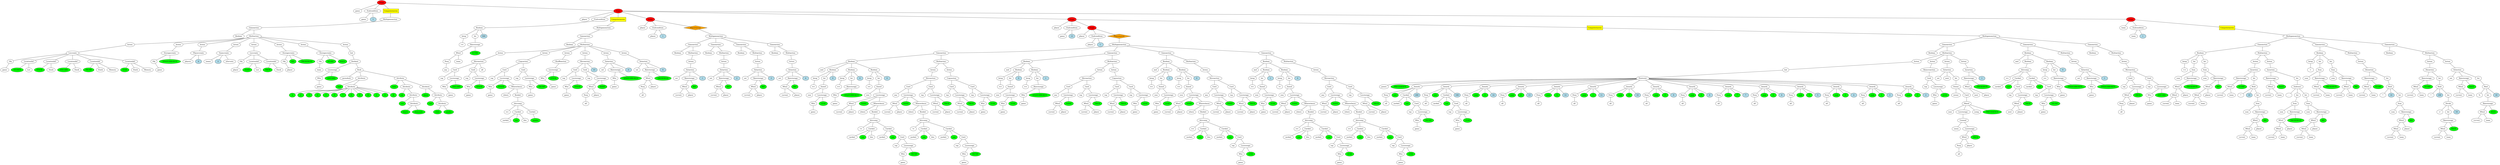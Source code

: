 graph tree{NODE0 [label="Stage" style=filled fillcolor="red"]
NODE0_2 [label="game"]
NODE0 -- NODE0_2
NODE0_3 [label="Endcondition" ]
NODE0_3_2 [label="game"]
NODE0_3 -- NODE0_3_2
NODE0_3_3 [label="1" style=filled fillcolor="lightblue"]
NODE0_3 -- NODE0_3_3
NODE0 -- NODE0_3
NODE0_4 [label="Computermoves"  style=filled shape=box fillcolor="yellow"]
NODE0_4_2 [label="Multigameaction" ]
NODE0_4_2_0 [label="Gameaction" ]
NODE0_4_2_0_1 [label="Boolean" ]
NODE0_4_2_0 -- NODE0_4_2_0_1
NODE0_4_2_0_2 [label="Multiaction" ]
NODE0_4_2_0_2_0 [label="Action" ]
NODE0_4_2_0_2_0_1 [label="Loccreate" ]
NODE0_4_2_0_2_0_1_2 [label="Obj" ]
NODE0_4_2_0_2_0_1_2_0 [label="game"]
NODE0_4_2_0_2_0_1_2 -- NODE0_4_2_0_2_0_1_2_0
NODE0_4_2_0_2_0_1 -- NODE0_4_2_0_2_0_1_2
NODE0_4_2_0_2_0_1_3 [label="Locationdef" ]
NODE0_4_2_0_2_0_1_3_1 [fillcolor="green" style=filled label="SOURCE"]
NODE0_4_2_0_2_0_1_3 -- NODE0_4_2_0_2_0_1_3_1
NODE0_4_2_0_2_0_1_3_2 [label="List"]
NODE0_4_2_0_2_0_1_3 -- NODE0_4_2_0_2_0_1_3_2
NODE0_4_2_0_2_0_1 -- NODE0_4_2_0_2_0_1_3
NODE0_4_2_0_2_0_1_4 [label="Locationdef" ]
NODE0_4_2_0_2_0_1_4_1 [fillcolor="green" style=filled label="STOCK"]
NODE0_4_2_0_2_0_1_4 -- NODE0_4_2_0_2_0_1_4_1
NODE0_4_2_0_2_0_1_4_2 [label="Stack"]
NODE0_4_2_0_2_0_1_4 -- NODE0_4_2_0_2_0_1_4_2
NODE0_4_2_0_2_0_1 -- NODE0_4_2_0_2_0_1_4
NODE0_4_2_0_2_0_1_5 [label="Locationdef" ]
NODE0_4_2_0_2_0_1_5_1 [fillcolor="green" style=filled label="DISCARD"]
NODE0_4_2_0_2_0_1_5 -- NODE0_4_2_0_2_0_1_5_1
NODE0_4_2_0_2_0_1_5_2 [label="Stack"]
NODE0_4_2_0_2_0_1_5 -- NODE0_4_2_0_2_0_1_5_2
NODE0_4_2_0_2_0_1 -- NODE0_4_2_0_2_0_1_5
NODE0_4_2_0_2_0_1_6 [label="Locationdef" ]
NODE0_4_2_0_2_0_1_6_1 [fillcolor="green" style=filled label="TRUMP"]
NODE0_4_2_0_2_0_1_6 -- NODE0_4_2_0_2_0_1_6_1
NODE0_4_2_0_2_0_1_6_2 [label="Stack"]
NODE0_4_2_0_2_0_1_6 -- NODE0_4_2_0_2_0_1_6_2
NODE0_4_2_0_2_0_1_6_3 [label="Memory"]
NODE0_4_2_0_2_0_1_6 -- NODE0_4_2_0_2_0_1_6_3
NODE0_4_2_0_2_0_1 -- NODE0_4_2_0_2_0_1_6
NODE0_4_2_0_2_0_1_7 [label="Locationdef" ]
NODE0_4_2_0_2_0_1_7_1 [fillcolor="green" style=filled label="LEAD"]
NODE0_4_2_0_2_0_1_7 -- NODE0_4_2_0_2_0_1_7_1
NODE0_4_2_0_2_0_1_7_2 [label="Stack"]
NODE0_4_2_0_2_0_1_7 -- NODE0_4_2_0_2_0_1_7_2
NODE0_4_2_0_2_0_1_7_3 [label="Memory"]
NODE0_4_2_0_2_0_1_7 -- NODE0_4_2_0_2_0_1_7_3
NODE0_4_2_0_2_0_1 -- NODE0_4_2_0_2_0_1_7
NODE0_4_2_0_2_0 -- NODE0_4_2_0_2_0_1
NODE0_4_2_0_2 -- NODE0_4_2_0_2_0
NODE0_4_2_0_2_1 [label="Action" ]
NODE0_4_2_0_2_1_1 [label="Storagecreate" ]
NODE0_4_2_0_2_1_1_2 [label="Obj" ]
NODE0_4_2_0_2_1_1_2_0 [label="game"]
NODE0_4_2_0_2_1_1_2 -- NODE0_4_2_0_2_1_1_2_0
NODE0_4_2_0_2_1_1 -- NODE0_4_2_0_2_1_1_2
NODE0_4_2_0_2_1_1_4 [fillcolor="green" style=filled label="SPADESBROKEN"]
NODE0_4_2_0_2_1_1 -- NODE0_4_2_0_2_1_1_4
NODE0_4_2_0_2_1 -- NODE0_4_2_0_2_1_1
NODE0_4_2_0_2 -- NODE0_4_2_0_2_1
NODE0_4_2_0_2_2 [label="Action" ]
NODE0_4_2_0_2_2_1 [label="Playercreate" ]
NODE0_4_2_0_2_2_1_1 [label="players"]
NODE0_4_2_0_2_2_1 -- NODE0_4_2_0_2_2_1_1
NODE0_4_2_0_2_2_1_2 [label="4" style=filled fillcolor="lightblue"]
NODE0_4_2_0_2_2_1 -- NODE0_4_2_0_2_2_1_2
NODE0_4_2_0_2_2 -- NODE0_4_2_0_2_2_1
NODE0_4_2_0_2 -- NODE0_4_2_0_2_2
NODE0_4_2_0_2_3 [label="Action" ]
NODE0_4_2_0_2_3_1 [label="Teamcreate" ]
NODE0_4_2_0_2_3_1_1 [label="teams"]
NODE0_4_2_0_2_3_1 -- NODE0_4_2_0_2_3_1_1
NODE0_4_2_0_2_3_1_2 [label="2" style=filled fillcolor="lightblue"]
NODE0_4_2_0_2_3_1 -- NODE0_4_2_0_2_3_1_2
NODE0_4_2_0_2_3_1_3 [label="alternate"]
NODE0_4_2_0_2_3_1 -- NODE0_4_2_0_2_3_1_3
NODE0_4_2_0_2_3 -- NODE0_4_2_0_2_3_1
NODE0_4_2_0_2 -- NODE0_4_2_0_2_3
NODE0_4_2_0_2_4 [label="Action" ]
NODE0_4_2_0_2_4_1 [label="Loccreate" ]
NODE0_4_2_0_2_4_1_2 [label="Obj" ]
NODE0_4_2_0_2_4_1_2_0 [label="player"]
NODE0_4_2_0_2_4_1_2 -- NODE0_4_2_0_2_4_1_2_0
NODE0_4_2_0_2_4_1 -- NODE0_4_2_0_2_4_1_2
NODE0_4_2_0_2_4_1_3 [label="Locationdef" ]
NODE0_4_2_0_2_4_1_3_1 [fillcolor="green" style=filled label="HAND"]
NODE0_4_2_0_2_4_1_3 -- NODE0_4_2_0_2_4_1_3_1
NODE0_4_2_0_2_4_1_3_2 [label="List"]
NODE0_4_2_0_2_4_1_3 -- NODE0_4_2_0_2_4_1_3_2
NODE0_4_2_0_2_4_1 -- NODE0_4_2_0_2_4_1_3
NODE0_4_2_0_2_4_1_4 [label="Locationdef" ]
NODE0_4_2_0_2_4_1_4_1 [fillcolor="green" style=filled label="TRICK"]
NODE0_4_2_0_2_4_1_4 -- NODE0_4_2_0_2_4_1_4_1
NODE0_4_2_0_2_4_1_4_2 [label="Stack"]
NODE0_4_2_0_2_4_1_4 -- NODE0_4_2_0_2_4_1_4_2
NODE0_4_2_0_2_4_1 -- NODE0_4_2_0_2_4_1_4
NODE0_4_2_0_2_4 -- NODE0_4_2_0_2_4_1
NODE0_4_2_0_2 -- NODE0_4_2_0_2_4
NODE0_4_2_0_2_5 [label="Action" ]
NODE0_4_2_0_2_5_1 [label="Storagecreate" ]
NODE0_4_2_0_2_5_1_2 [label="Obj" ]
NODE0_4_2_0_2_5_1_2_0 [label="player"]
NODE0_4_2_0_2_5_1_2 -- NODE0_4_2_0_2_5_1_2_0
NODE0_4_2_0_2_5_1 -- NODE0_4_2_0_2_5_1_2
NODE0_4_2_0_2_5_1_4 [fillcolor="green" style=filled label="BID"]
NODE0_4_2_0_2_5_1 -- NODE0_4_2_0_2_5_1_4
NODE0_4_2_0_2_5_1_6 [fillcolor="green" style=filled label="TRICKSWON"]
NODE0_4_2_0_2_5_1 -- NODE0_4_2_0_2_5_1_6
NODE0_4_2_0_2_5 -- NODE0_4_2_0_2_5_1
NODE0_4_2_0_2 -- NODE0_4_2_0_2_5
NODE0_4_2_0_2_6 [label="Action" ]
NODE0_4_2_0_2_6_1 [label="Storagecreate" ]
NODE0_4_2_0_2_6_1_2 [label="Obj" ]
NODE0_4_2_0_2_6_1_2_0 [label="team"]
NODE0_4_2_0_2_6_1_2 -- NODE0_4_2_0_2_6_1_2_0
NODE0_4_2_0_2_6_1 -- NODE0_4_2_0_2_6_1_2
NODE0_4_2_0_2_6_1_4 [fillcolor="green" style=filled label="SCORE"]
NODE0_4_2_0_2_6_1 -- NODE0_4_2_0_2_6_1_4
NODE0_4_2_0_2_6_1_6 [fillcolor="green" style=filled label="BAGS"]
NODE0_4_2_0_2_6_1 -- NODE0_4_2_0_2_6_1_6
NODE0_4_2_0_2_6 -- NODE0_4_2_0_2_6_1
NODE0_4_2_0_2 -- NODE0_4_2_0_2_6
NODE0_4_2_0_2_7 [label="Action" ]
NODE0_4_2_0_2_7_1 [label="Init" ]
NODE0_4_2_0_2_7_1_1 [label="Deckinit" ]
NODE0_4_2_0_2_7_1_1_0 [label="Locstorage" ]
NODE0_4_2_0_2_7_1_1_0_1 [label="Who" ]
NODE0_4_2_0_2_7_1_1_0_1_0 [label="game"]
NODE0_4_2_0_2_7_1_1_0_1 -- NODE0_4_2_0_2_7_1_1_0_1_0
NODE0_4_2_0_2_7_1_1_0 -- NODE0_4_2_0_2_7_1_1_0_1
NODE0_4_2_0_2_7_1_1_0_3 [fillcolor="green" style=filled label="DISCARD"]
NODE0_4_2_0_2_7_1_1_0 -- NODE0_4_2_0_2_7_1_1_0_3
NODE0_4_2_0_2_7_1_1 -- NODE0_4_2_0_2_7_1_1_0
NODE0_4_2_0_2_7_1_1_1 [label="Deck" ]
NODE0_4_2_0_2_7_1_1_1_1 [label="permdeck"]
NODE0_4_2_0_2_7_1_1_1 -- NODE0_4_2_0_2_7_1_1_1_1
NODE0_4_2_0_2_7_1_1_1_2 [label="Attribute" ]
NODE0_4_2_0_2_7_1_1_1_2_1 [fillcolor="green" style=filled label="rank"]
NODE0_4_2_0_2_7_1_1_1_2 -- NODE0_4_2_0_2_7_1_1_1_2_1
NODE0_4_2_0_2_7_1_1_1_2_2 [label="Attribute" ]
NODE0_4_2_0_2_7_1_1_1_2_2_1 [fillcolor="green" style=filled label="A"]
NODE0_4_2_0_2_7_1_1_1_2_2 -- NODE0_4_2_0_2_7_1_1_1_2_2_1
NODE0_4_2_0_2_7_1_1_1_2_2_3 [fillcolor="green" style=filled label="2"]
NODE0_4_2_0_2_7_1_1_1_2_2 -- NODE0_4_2_0_2_7_1_1_1_2_2_3
NODE0_4_2_0_2_7_1_1_1_2_2_5 [fillcolor="green" style=filled label="3"]
NODE0_4_2_0_2_7_1_1_1_2_2 -- NODE0_4_2_0_2_7_1_1_1_2_2_5
NODE0_4_2_0_2_7_1_1_1_2_2_7 [fillcolor="green" style=filled label="4"]
NODE0_4_2_0_2_7_1_1_1_2_2 -- NODE0_4_2_0_2_7_1_1_1_2_2_7
NODE0_4_2_0_2_7_1_1_1_2_2_9 [fillcolor="green" style=filled label="5"]
NODE0_4_2_0_2_7_1_1_1_2_2 -- NODE0_4_2_0_2_7_1_1_1_2_2_9
NODE0_4_2_0_2_7_1_1_1_2_2_11 [fillcolor="green" style=filled label="6"]
NODE0_4_2_0_2_7_1_1_1_2_2 -- NODE0_4_2_0_2_7_1_1_1_2_2_11
NODE0_4_2_0_2_7_1_1_1_2_2_13 [fillcolor="green" style=filled label="7"]
NODE0_4_2_0_2_7_1_1_1_2_2 -- NODE0_4_2_0_2_7_1_1_1_2_2_13
NODE0_4_2_0_2_7_1_1_1_2_2_15 [fillcolor="green" style=filled label="8"]
NODE0_4_2_0_2_7_1_1_1_2_2 -- NODE0_4_2_0_2_7_1_1_1_2_2_15
NODE0_4_2_0_2_7_1_1_1_2_2_17 [fillcolor="green" style=filled label="9"]
NODE0_4_2_0_2_7_1_1_1_2_2 -- NODE0_4_2_0_2_7_1_1_1_2_2_17
NODE0_4_2_0_2_7_1_1_1_2_2_19 [fillcolor="green" style=filled label="10"]
NODE0_4_2_0_2_7_1_1_1_2_2 -- NODE0_4_2_0_2_7_1_1_1_2_2_19
NODE0_4_2_0_2_7_1_1_1_2_2_21 [fillcolor="green" style=filled label="J"]
NODE0_4_2_0_2_7_1_1_1_2_2 -- NODE0_4_2_0_2_7_1_1_1_2_2_21
NODE0_4_2_0_2_7_1_1_1_2_2_23 [fillcolor="green" style=filled label="Q"]
NODE0_4_2_0_2_7_1_1_1_2_2 -- NODE0_4_2_0_2_7_1_1_1_2_2_23
NODE0_4_2_0_2_7_1_1_1_2_2_25 [fillcolor="green" style=filled label="K"]
NODE0_4_2_0_2_7_1_1_1_2_2 -- NODE0_4_2_0_2_7_1_1_1_2_2_25
NODE0_4_2_0_2_7_1_1_1_2 -- NODE0_4_2_0_2_7_1_1_1_2_2
NODE0_4_2_0_2_7_1_1_1 -- NODE0_4_2_0_2_7_1_1_1_2
NODE0_4_2_0_2_7_1_1_1_3 [label="Attribute" ]
NODE0_4_2_0_2_7_1_1_1_3_1 [fillcolor="green" style=filled label="color"]
NODE0_4_2_0_2_7_1_1_1_3 -- NODE0_4_2_0_2_7_1_1_1_3_1
NODE0_4_2_0_2_7_1_1_1_3_2 [label="Attribute" ]
NODE0_4_2_0_2_7_1_1_1_3_2_1 [fillcolor="green" style=filled label="red"]
NODE0_4_2_0_2_7_1_1_1_3_2 -- NODE0_4_2_0_2_7_1_1_1_3_2_1
NODE0_4_2_0_2_7_1_1_1_3_2_2 [label="Attribute" ]
NODE0_4_2_0_2_7_1_1_1_3_2_2_1 [fillcolor="green" style=filled label="suit"]
NODE0_4_2_0_2_7_1_1_1_3_2_2 -- NODE0_4_2_0_2_7_1_1_1_3_2_2_1
NODE0_4_2_0_2_7_1_1_1_3_2_2_2 [label="Attribute" ]
NODE0_4_2_0_2_7_1_1_1_3_2_2_2_1 [fillcolor="green" style=filled label="hearts"]
NODE0_4_2_0_2_7_1_1_1_3_2_2_2 -- NODE0_4_2_0_2_7_1_1_1_3_2_2_2_1
NODE0_4_2_0_2_7_1_1_1_3_2_2_2_3 [fillcolor="green" style=filled label="diamonds"]
NODE0_4_2_0_2_7_1_1_1_3_2_2_2 -- NODE0_4_2_0_2_7_1_1_1_3_2_2_2_3
NODE0_4_2_0_2_7_1_1_1_3_2_2 -- NODE0_4_2_0_2_7_1_1_1_3_2_2_2
NODE0_4_2_0_2_7_1_1_1_3_2 -- NODE0_4_2_0_2_7_1_1_1_3_2_2
NODE0_4_2_0_2_7_1_1_1_3 -- NODE0_4_2_0_2_7_1_1_1_3_2
NODE0_4_2_0_2_7_1_1_1_3_3 [label="Attribute" ]
NODE0_4_2_0_2_7_1_1_1_3_3_1 [fillcolor="green" style=filled label="black"]
NODE0_4_2_0_2_7_1_1_1_3_3 -- NODE0_4_2_0_2_7_1_1_1_3_3_1
NODE0_4_2_0_2_7_1_1_1_3_3_2 [label="Attribute" ]
NODE0_4_2_0_2_7_1_1_1_3_3_2_1 [fillcolor="green" style=filled label="suit"]
NODE0_4_2_0_2_7_1_1_1_3_3_2 -- NODE0_4_2_0_2_7_1_1_1_3_3_2_1
NODE0_4_2_0_2_7_1_1_1_3_3_2_2 [label="Attribute" ]
NODE0_4_2_0_2_7_1_1_1_3_3_2_2_1 [fillcolor="green" style=filled label="clubs"]
NODE0_4_2_0_2_7_1_1_1_3_3_2_2 -- NODE0_4_2_0_2_7_1_1_1_3_3_2_2_1
NODE0_4_2_0_2_7_1_1_1_3_3_2_2_3 [fillcolor="green" style=filled label="spades"]
NODE0_4_2_0_2_7_1_1_1_3_3_2_2 -- NODE0_4_2_0_2_7_1_1_1_3_3_2_2_3
NODE0_4_2_0_2_7_1_1_1_3_3_2 -- NODE0_4_2_0_2_7_1_1_1_3_3_2_2
NODE0_4_2_0_2_7_1_1_1_3_3 -- NODE0_4_2_0_2_7_1_1_1_3_3_2
NODE0_4_2_0_2_7_1_1_1_3 -- NODE0_4_2_0_2_7_1_1_1_3_3
NODE0_4_2_0_2_7_1_1_1 -- NODE0_4_2_0_2_7_1_1_1_3
NODE0_4_2_0_2_7_1_1 -- NODE0_4_2_0_2_7_1_1_1
NODE0_4_2_0_2_7_1 -- NODE0_4_2_0_2_7_1_1
NODE0_4_2_0_2_7 -- NODE0_4_2_0_2_7_1
NODE0_4_2_0_2 -- NODE0_4_2_0_2_7
NODE0_4_2_0 -- NODE0_4_2_0_2
NODE0_4_2 -- NODE0_4_2_0
NODE0_4 -- NODE0_4_2
NODE0 -- NODE0_4
NODE0_5 [label="Stage"  style=filled fillcolor="red"]
NODE0_5_2 [label="player"]
NODE0_5 -- NODE0_5_2
NODE0_5_3 [label="Endcondition" ]
NODE0_5_3_2 [label="Boolean" ]
NODE0_5_3_2_1 [label="Intop" ]
NODE0_5_3_2_1_0 [label=">="]
NODE0_5_3_2_1 -- NODE0_5_3_2_1_0
NODE0_5_3_2 -- NODE0_5_3_2_1
NODE0_5_3_2_2 [label="Int" ]
NODE0_5_3_2_2_0 [label="Rawstorage" ]
NODE0_5_3_2_2_0_1 [label="Who2" ]
NODE0_5_3_2_2_0_1_1 [label="Posq" ]
NODE0_5_3_2_2_0_1_1_0 [label="any"]
NODE0_5_3_2_2_0_1_1 -- NODE0_5_3_2_2_0_1_1_0
NODE0_5_3_2_2_0_1 -- NODE0_5_3_2_2_0_1_1
NODE0_5_3_2_2_0_1_2 [label="team"]
NODE0_5_3_2_2_0_1 -- NODE0_5_3_2_2_0_1_2
NODE0_5_3_2_2_0 -- NODE0_5_3_2_2_0_1
NODE0_5_3_2_2_0_3 [fillcolor="green" style=filled label="SCORE"]
NODE0_5_3_2_2_0 -- NODE0_5_3_2_2_0_3
NODE0_5_3_2_2 -- NODE0_5_3_2_2_0
NODE0_5_3_2 -- NODE0_5_3_2_2
NODE0_5_3_2_3 [label="500" style=filled fillcolor="lightblue"]
NODE0_5_3_2 -- NODE0_5_3_2_3
NODE0_5_3 -- NODE0_5_3_2
NODE0_5 -- NODE0_5_3
NODE0_5_4 [label="Computermoves"  style=filled shape=box fillcolor="yellow"]
NODE0_5_4_2 [label="Multigameaction" ]
NODE0_5_4_2_0 [label="Gameaction" ]
NODE0_5_4_2_0_1 [label="Boolean" ]
NODE0_5_4_2_0 -- NODE0_5_4_2_0_1
NODE0_5_4_2_0_2 [label="Multiaction" ]
NODE0_5_4_2_0_2_0 [label="Action" ]
NODE0_5_4_2_0_2_0_1 [label="Moveaction" ]
NODE0_5_4_2_0_2_0_1_1 [label="Card" ]
NODE0_5_4_2_0_2_0_1_1_1 [label="top"]
NODE0_5_4_2_0_2_0_1_1 -- NODE0_5_4_2_0_2_0_1_1_1
NODE0_5_4_2_0_2_0_1_1_2 [label="Locstorage" ]
NODE0_5_4_2_0_2_0_1_1_2_1 [label="Who" ]
NODE0_5_4_2_0_2_0_1_1_2_1_0 [label="game"]
NODE0_5_4_2_0_2_0_1_1_2_1 -- NODE0_5_4_2_0_2_0_1_1_2_1_0
NODE0_5_4_2_0_2_0_1_1_2 -- NODE0_5_4_2_0_2_0_1_1_2_1
NODE0_5_4_2_0_2_0_1_1_2_3 [fillcolor="green" style=filled label="DISCARD"]
NODE0_5_4_2_0_2_0_1_1_2 -- NODE0_5_4_2_0_2_0_1_1_2_3
NODE0_5_4_2_0_2_0_1_1 -- NODE0_5_4_2_0_2_0_1_1_2
NODE0_5_4_2_0_2_0_1 -- NODE0_5_4_2_0_2_0_1_1
NODE0_5_4_2_0_2_0_1_2 [label="Card" ]
NODE0_5_4_2_0_2_0_1_2_1 [label="top"]
NODE0_5_4_2_0_2_0_1_2 -- NODE0_5_4_2_0_2_0_1_2_1
NODE0_5_4_2_0_2_0_1_2_2 [label="Locstorage" ]
NODE0_5_4_2_0_2_0_1_2_2_1 [label="Who" ]
NODE0_5_4_2_0_2_0_1_2_2_1_0 [label="game"]
NODE0_5_4_2_0_2_0_1_2_2_1 -- NODE0_5_4_2_0_2_0_1_2_2_1_0
NODE0_5_4_2_0_2_0_1_2_2 -- NODE0_5_4_2_0_2_0_1_2_2_1
NODE0_5_4_2_0_2_0_1_2_2_3 [fillcolor="green" style=filled label="STOCK"]
NODE0_5_4_2_0_2_0_1_2_2 -- NODE0_5_4_2_0_2_0_1_2_2_3
NODE0_5_4_2_0_2_0_1_2 -- NODE0_5_4_2_0_2_0_1_2_2
NODE0_5_4_2_0_2_0_1 -- NODE0_5_4_2_0_2_0_1_2
NODE0_5_4_2_0_2_0_1_3 [label="all"]
NODE0_5_4_2_0_2_0_1 -- NODE0_5_4_2_0_2_0_1_3
NODE0_5_4_2_0_2_0 -- NODE0_5_4_2_0_2_0_1
NODE0_5_4_2_0_2 -- NODE0_5_4_2_0_2_0
NODE0_5_4_2_0_2_1 [label="Action" ]
NODE0_5_4_2_0_2_1_1 [label="Copyaction" ]
NODE0_5_4_2_0_2_1_1_1 [label="Card" ]
NODE0_5_4_2_0_2_1_1_1_1 [label="top"]
NODE0_5_4_2_0_2_1_1_1 -- NODE0_5_4_2_0_2_1_1_1_1
NODE0_5_4_2_0_2_1_1_1_2 [label="Locstorage" ]
NODE0_5_4_2_0_2_1_1_1_2_1 [label="Who" ]
NODE0_5_4_2_0_2_1_1_1_2_1_0 [label="game"]
NODE0_5_4_2_0_2_1_1_1_2_1 -- NODE0_5_4_2_0_2_1_1_1_2_1_0
NODE0_5_4_2_0_2_1_1_1_2 -- NODE0_5_4_2_0_2_1_1_1_2_1
NODE0_5_4_2_0_2_1_1_1_2_3 [fillcolor="green" style=filled label="STOCK"]
NODE0_5_4_2_0_2_1_1_1_2 -- NODE0_5_4_2_0_2_1_1_1_2_3
NODE0_5_4_2_0_2_1_1_1_2_4 [label="Whereclause" ]
NODE0_5_4_2_0_2_1_1_1_2_4_0 [label="where"]
NODE0_5_4_2_0_2_1_1_1_2_4 -- NODE0_5_4_2_0_2_1_1_1_2_4_0
NODE0_5_4_2_0_2_1_1_1_2_4_1 [label="Boolatt" ]
NODE0_5_4_2_0_2_1_1_1_2_4_1_1 [label="Attrcomp" ]
NODE0_5_4_2_0_2_1_1_1_2_4_1_1_0 [label="=="]
NODE0_5_4_2_0_2_1_1_1_2_4_1_1 -- NODE0_5_4_2_0_2_1_1_1_2_4_1_1_0
NODE0_5_4_2_0_2_1_1_1_2_4_1_1_1 [label="Cardatt" ]
NODE0_5_4_2_0_2_1_1_1_2_4_1_1_1_1 [label="cardatt"]
NODE0_5_4_2_0_2_1_1_1_2_4_1_1_1 -- NODE0_5_4_2_0_2_1_1_1_2_4_1_1_1_1
NODE0_5_4_2_0_2_1_1_1_2_4_1_1_1_2 [fillcolor="green" style=filled label="suit"]
NODE0_5_4_2_0_2_1_1_1_2_4_1_1_1 -- NODE0_5_4_2_0_2_1_1_1_2_4_1_1_1_2
NODE0_5_4_2_0_2_1_1_1_2_4_1_1_1_3 [label="this"]
NODE0_5_4_2_0_2_1_1_1_2_4_1_1_1 -- NODE0_5_4_2_0_2_1_1_1_2_4_1_1_1_3
NODE0_5_4_2_0_2_1_1_1_2_4_1_1 -- NODE0_5_4_2_0_2_1_1_1_2_4_1_1_1
NODE0_5_4_2_0_2_1_1_1_2_4_1_1_2 [label="Cardatt" ]
NODE0_5_4_2_0_2_1_1_1_2_4_1_1_2_0 [fillcolor="green" style=filled label="spades"]
NODE0_5_4_2_0_2_1_1_1_2_4_1_1_2 -- NODE0_5_4_2_0_2_1_1_1_2_4_1_1_2_0
NODE0_5_4_2_0_2_1_1_1_2_4_1_1 -- NODE0_5_4_2_0_2_1_1_1_2_4_1_1_2
NODE0_5_4_2_0_2_1_1_1_2_4_1 -- NODE0_5_4_2_0_2_1_1_1_2_4_1_1
NODE0_5_4_2_0_2_1_1_1_2_4 -- NODE0_5_4_2_0_2_1_1_1_2_4_1
NODE0_5_4_2_0_2_1_1_1_2 -- NODE0_5_4_2_0_2_1_1_1_2_4
NODE0_5_4_2_0_2_1_1_1 -- NODE0_5_4_2_0_2_1_1_1_2
NODE0_5_4_2_0_2_1_1 -- NODE0_5_4_2_0_2_1_1_1
NODE0_5_4_2_0_2_1_1_2 [label="Card" ]
NODE0_5_4_2_0_2_1_1_2_1 [label="top"]
NODE0_5_4_2_0_2_1_1_2 -- NODE0_5_4_2_0_2_1_1_2_1
NODE0_5_4_2_0_2_1_1_2_2 [label="Locstorage" ]
NODE0_5_4_2_0_2_1_1_2_2_1 [label="Who" ]
NODE0_5_4_2_0_2_1_1_2_2_1_0 [label="game"]
NODE0_5_4_2_0_2_1_1_2_2_1 -- NODE0_5_4_2_0_2_1_1_2_2_1_0
NODE0_5_4_2_0_2_1_1_2_2 -- NODE0_5_4_2_0_2_1_1_2_2_1
NODE0_5_4_2_0_2_1_1_2_2_3 [fillcolor="green" style=filled label="TRUMP"]
NODE0_5_4_2_0_2_1_1_2_2 -- NODE0_5_4_2_0_2_1_1_2_2_3
NODE0_5_4_2_0_2_1_1_2 -- NODE0_5_4_2_0_2_1_1_2_2
NODE0_5_4_2_0_2_1_1 -- NODE0_5_4_2_0_2_1_1_2
NODE0_5_4_2_0_2_1 -- NODE0_5_4_2_0_2_1_1
NODE0_5_4_2_0_2 -- NODE0_5_4_2_0_2_1
NODE0_5_4_2_0_2_2 [label="Action" ]
NODE0_5_4_2_0_2_2_1 [label="Shuffleaction" ]
NODE0_5_4_2_0_2_2_1_1 [label="Locstorage" ]
NODE0_5_4_2_0_2_2_1_1_1 [label="Who" ]
NODE0_5_4_2_0_2_2_1_1_1_0 [label="game"]
NODE0_5_4_2_0_2_2_1_1_1 -- NODE0_5_4_2_0_2_2_1_1_1_0
NODE0_5_4_2_0_2_2_1_1 -- NODE0_5_4_2_0_2_2_1_1_1
NODE0_5_4_2_0_2_2_1_1_3 [fillcolor="green" style=filled label="STOCK"]
NODE0_5_4_2_0_2_2_1_1 -- NODE0_5_4_2_0_2_2_1_1_3
NODE0_5_4_2_0_2_2_1 -- NODE0_5_4_2_0_2_2_1_1
NODE0_5_4_2_0_2_2 -- NODE0_5_4_2_0_2_2_1
NODE0_5_4_2_0_2 -- NODE0_5_4_2_0_2_2
NODE0_5_4_2_0_2_3 [label="Action" ]
NODE0_5_4_2_0_2_3_1 [label="Moveaction" ]
NODE0_5_4_2_0_2_3_1_1 [label="Card" ]
NODE0_5_4_2_0_2_3_1_1_1 [label="top"]
NODE0_5_4_2_0_2_3_1_1 -- NODE0_5_4_2_0_2_3_1_1_1
NODE0_5_4_2_0_2_3_1_1_2 [label="Locstorage" ]
NODE0_5_4_2_0_2_3_1_1_2_1 [label="Who" ]
NODE0_5_4_2_0_2_3_1_1_2_1_0 [label="game"]
NODE0_5_4_2_0_2_3_1_1_2_1 -- NODE0_5_4_2_0_2_3_1_1_2_1_0
NODE0_5_4_2_0_2_3_1_1_2 -- NODE0_5_4_2_0_2_3_1_1_2_1
NODE0_5_4_2_0_2_3_1_1_2_3 [fillcolor="green" style=filled label="STOCK"]
NODE0_5_4_2_0_2_3_1_1_2 -- NODE0_5_4_2_0_2_3_1_1_2_3
NODE0_5_4_2_0_2_3_1_1 -- NODE0_5_4_2_0_2_3_1_1_2
NODE0_5_4_2_0_2_3_1 -- NODE0_5_4_2_0_2_3_1_1
NODE0_5_4_2_0_2_3_1_2 [label="Card" ]
NODE0_5_4_2_0_2_3_1_2_1 [label="top"]
NODE0_5_4_2_0_2_3_1_2 -- NODE0_5_4_2_0_2_3_1_2_1
NODE0_5_4_2_0_2_3_1_2_2 [label="Locstorage" ]
NODE0_5_4_2_0_2_3_1_2_2_1 [label="Who2" ]
NODE0_5_4_2_0_2_3_1_2_2_1_1 [label="Posq" ]
NODE0_5_4_2_0_2_3_1_2_2_1_1_0 [label="all"]
NODE0_5_4_2_0_2_3_1_2_2_1_1 -- NODE0_5_4_2_0_2_3_1_2_2_1_1_0
NODE0_5_4_2_0_2_3_1_2_2_1 -- NODE0_5_4_2_0_2_3_1_2_2_1_1
NODE0_5_4_2_0_2_3_1_2_2_1_2 [label="player"]
NODE0_5_4_2_0_2_3_1_2_2_1 -- NODE0_5_4_2_0_2_3_1_2_2_1_2
NODE0_5_4_2_0_2_3_1_2_2 -- NODE0_5_4_2_0_2_3_1_2_2_1
NODE0_5_4_2_0_2_3_1_2_2_3 [fillcolor="green" style=filled label="HAND"]
NODE0_5_4_2_0_2_3_1_2_2 -- NODE0_5_4_2_0_2_3_1_2_2_3
NODE0_5_4_2_0_2_3_1_2 -- NODE0_5_4_2_0_2_3_1_2_2
NODE0_5_4_2_0_2_3_1 -- NODE0_5_4_2_0_2_3_1_2
NODE0_5_4_2_0_2_3_1_3 [label="13" style=filled fillcolor="lightblue"]
NODE0_5_4_2_0_2_3_1 -- NODE0_5_4_2_0_2_3_1_3
NODE0_5_4_2_0_2_3 -- NODE0_5_4_2_0_2_3_1
NODE0_5_4_2_0_2 -- NODE0_5_4_2_0_2_3
NODE0_5_4_2_0_2_4 [label="Action" ]
NODE0_5_4_2_0_2_4_1 [label="Setaction" ]
NODE0_5_4_2_0_2_4_1_0 [label="set"]
NODE0_5_4_2_0_2_4_1 -- NODE0_5_4_2_0_2_4_1_0
NODE0_5_4_2_0_2_4_1_1 [label="Rawstorage" ]
NODE0_5_4_2_0_2_4_1_1_1 [label="Who" ]
NODE0_5_4_2_0_2_4_1_1_1_0 [label="game"]
NODE0_5_4_2_0_2_4_1_1_1 -- NODE0_5_4_2_0_2_4_1_1_1_0
NODE0_5_4_2_0_2_4_1_1 -- NODE0_5_4_2_0_2_4_1_1_1
NODE0_5_4_2_0_2_4_1_1_3 [fillcolor="green" style=filled label="SPADESBROKEN"]
NODE0_5_4_2_0_2_4_1_1 -- NODE0_5_4_2_0_2_4_1_1_3
NODE0_5_4_2_0_2_4_1 -- NODE0_5_4_2_0_2_4_1_1
NODE0_5_4_2_0_2_4_1_2 [label="0" style=filled fillcolor="lightblue"]
NODE0_5_4_2_0_2_4_1 -- NODE0_5_4_2_0_2_4_1_2
NODE0_5_4_2_0_2_4 -- NODE0_5_4_2_0_2_4_1
NODE0_5_4_2_0_2 -- NODE0_5_4_2_0_2_4
NODE0_5_4_2_0_2_5 [label="Action" ]
NODE0_5_4_2_0_2_5_1 [label="Setaction" ]
NODE0_5_4_2_0_2_5_1_0 [label="set"]
NODE0_5_4_2_0_2_5_1 -- NODE0_5_4_2_0_2_5_1_0
NODE0_5_4_2_0_2_5_1_1 [label="Rawstorage" ]
NODE0_5_4_2_0_2_5_1_1_1 [label="Who2" ]
NODE0_5_4_2_0_2_5_1_1_1_1 [label="Posq" ]
NODE0_5_4_2_0_2_5_1_1_1_1_0 [label="all"]
NODE0_5_4_2_0_2_5_1_1_1_1 -- NODE0_5_4_2_0_2_5_1_1_1_1_0
NODE0_5_4_2_0_2_5_1_1_1 -- NODE0_5_4_2_0_2_5_1_1_1_1
NODE0_5_4_2_0_2_5_1_1_1_2 [label="player"]
NODE0_5_4_2_0_2_5_1_1_1 -- NODE0_5_4_2_0_2_5_1_1_1_2
NODE0_5_4_2_0_2_5_1_1 -- NODE0_5_4_2_0_2_5_1_1_1
NODE0_5_4_2_0_2_5_1_1_3 [fillcolor="green" style=filled label="TRICKSWON"]
NODE0_5_4_2_0_2_5_1_1 -- NODE0_5_4_2_0_2_5_1_1_3
NODE0_5_4_2_0_2_5_1 -- NODE0_5_4_2_0_2_5_1_1
NODE0_5_4_2_0_2_5_1_2 [label="0" style=filled fillcolor="lightblue"]
NODE0_5_4_2_0_2_5_1 -- NODE0_5_4_2_0_2_5_1_2
NODE0_5_4_2_0_2_5 -- NODE0_5_4_2_0_2_5_1
NODE0_5_4_2_0_2 -- NODE0_5_4_2_0_2_5
NODE0_5_4_2_0 -- NODE0_5_4_2_0_2
NODE0_5_4_2 -- NODE0_5_4_2_0
NODE0_5_4 -- NODE0_5_4_2
NODE0_5 -- NODE0_5_4
NODE0_5_5 [label="Stage"  style=filled fillcolor="red"]
NODE0_5_5_2 [label="player"]
NODE0_5_5 -- NODE0_5_5_2
NODE0_5_5_3 [label="Endcondition" ]
NODE0_5_5_3_2 [label="player"]
NODE0_5_5_3 -- NODE0_5_5_3_2
NODE0_5_5_3_3 [label="1" style=filled fillcolor="lightblue"]
NODE0_5_5_3 -- NODE0_5_5_3_3
NODE0_5_5 -- NODE0_5_5_3
NODE0_5_5_4 [label="Playermoves"  style=filled shape=diamond fillcolor="orange"]
NODE0_5_5_4_2 [label="Multigameaction" ]
NODE0_5_5_4_2_0 [label="Gameaction" ]
NODE0_5_5_4_2_0_1 [label="Boolean" ]
NODE0_5_5_4_2_0 -- NODE0_5_5_4_2_0_1
NODE0_5_5_4_2_0_2 [label="Multiaction" ]
NODE0_5_5_4_2_0_2_0 [label="Action" ]
NODE0_5_5_4_2_0_2_0_1 [label="Setaction" ]
NODE0_5_5_4_2_0_2_0_1_0 [label="set"]
NODE0_5_5_4_2_0_2_0_1 -- NODE0_5_5_4_2_0_2_0_1_0
NODE0_5_5_4_2_0_2_0_1_1 [label="Rawstorage" ]
NODE0_5_5_4_2_0_2_0_1_1_1 [label="Who2" ]
NODE0_5_5_4_2_0_2_0_1_1_1_1 [label="current"]
NODE0_5_5_4_2_0_2_0_1_1_1 -- NODE0_5_5_4_2_0_2_0_1_1_1_1
NODE0_5_5_4_2_0_2_0_1_1_1_2 [label="player"]
NODE0_5_5_4_2_0_2_0_1_1_1 -- NODE0_5_5_4_2_0_2_0_1_1_1_2
NODE0_5_5_4_2_0_2_0_1_1 -- NODE0_5_5_4_2_0_2_0_1_1_1
NODE0_5_5_4_2_0_2_0_1_1_3 [fillcolor="green" style=filled label="BID"]
NODE0_5_5_4_2_0_2_0_1_1 -- NODE0_5_5_4_2_0_2_0_1_1_3
NODE0_5_5_4_2_0_2_0_1 -- NODE0_5_5_4_2_0_2_0_1_1
NODE0_5_5_4_2_0_2_0_1_2 [label="1" style=filled fillcolor="lightblue"]
NODE0_5_5_4_2_0_2_0_1 -- NODE0_5_5_4_2_0_2_0_1_2
NODE0_5_5_4_2_0_2_0 -- NODE0_5_5_4_2_0_2_0_1
NODE0_5_5_4_2_0_2 -- NODE0_5_5_4_2_0_2_0
NODE0_5_5_4_2_0 -- NODE0_5_5_4_2_0_2
NODE0_5_5_4_2 -- NODE0_5_5_4_2_0
NODE0_5_5_4_2_1 [label="Gameaction" ]
NODE0_5_5_4_2_1_1 [label="Boolean" ]
NODE0_5_5_4_2_1 -- NODE0_5_5_4_2_1_1
NODE0_5_5_4_2_1_2 [label="Multiaction" ]
NODE0_5_5_4_2_1_2_0 [label="Action" ]
NODE0_5_5_4_2_1_2_0_1 [label="Setaction" ]
NODE0_5_5_4_2_1_2_0_1_0 [label="set"]
NODE0_5_5_4_2_1_2_0_1 -- NODE0_5_5_4_2_1_2_0_1_0
NODE0_5_5_4_2_1_2_0_1_1 [label="Rawstorage" ]
NODE0_5_5_4_2_1_2_0_1_1_1 [label="Who2" ]
NODE0_5_5_4_2_1_2_0_1_1_1_1 [label="current"]
NODE0_5_5_4_2_1_2_0_1_1_1 -- NODE0_5_5_4_2_1_2_0_1_1_1_1
NODE0_5_5_4_2_1_2_0_1_1_1_2 [label="player"]
NODE0_5_5_4_2_1_2_0_1_1_1 -- NODE0_5_5_4_2_1_2_0_1_1_1_2
NODE0_5_5_4_2_1_2_0_1_1 -- NODE0_5_5_4_2_1_2_0_1_1_1
NODE0_5_5_4_2_1_2_0_1_1_3 [fillcolor="green" style=filled label="BID"]
NODE0_5_5_4_2_1_2_0_1_1 -- NODE0_5_5_4_2_1_2_0_1_1_3
NODE0_5_5_4_2_1_2_0_1 -- NODE0_5_5_4_2_1_2_0_1_1
NODE0_5_5_4_2_1_2_0_1_2 [label="2" style=filled fillcolor="lightblue"]
NODE0_5_5_4_2_1_2_0_1 -- NODE0_5_5_4_2_1_2_0_1_2
NODE0_5_5_4_2_1_2_0 -- NODE0_5_5_4_2_1_2_0_1
NODE0_5_5_4_2_1_2 -- NODE0_5_5_4_2_1_2_0
NODE0_5_5_4_2_1 -- NODE0_5_5_4_2_1_2
NODE0_5_5_4_2 -- NODE0_5_5_4_2_1
NODE0_5_5_4_2_2 [label="Gameaction" ]
NODE0_5_5_4_2_2_1 [label="Boolean" ]
NODE0_5_5_4_2_2 -- NODE0_5_5_4_2_2_1
NODE0_5_5_4_2_2_2 [label="Multiaction" ]
NODE0_5_5_4_2_2_2_0 [label="Action" ]
NODE0_5_5_4_2_2_2_0_1 [label="Setaction" ]
NODE0_5_5_4_2_2_2_0_1_0 [label="set"]
NODE0_5_5_4_2_2_2_0_1 -- NODE0_5_5_4_2_2_2_0_1_0
NODE0_5_5_4_2_2_2_0_1_1 [label="Rawstorage" ]
NODE0_5_5_4_2_2_2_0_1_1_1 [label="Who2" ]
NODE0_5_5_4_2_2_2_0_1_1_1_1 [label="current"]
NODE0_5_5_4_2_2_2_0_1_1_1 -- NODE0_5_5_4_2_2_2_0_1_1_1_1
NODE0_5_5_4_2_2_2_0_1_1_1_2 [label="player"]
NODE0_5_5_4_2_2_2_0_1_1_1 -- NODE0_5_5_4_2_2_2_0_1_1_1_2
NODE0_5_5_4_2_2_2_0_1_1 -- NODE0_5_5_4_2_2_2_0_1_1_1
NODE0_5_5_4_2_2_2_0_1_1_3 [fillcolor="green" style=filled label="BID"]
NODE0_5_5_4_2_2_2_0_1_1 -- NODE0_5_5_4_2_2_2_0_1_1_3
NODE0_5_5_4_2_2_2_0_1 -- NODE0_5_5_4_2_2_2_0_1_1
NODE0_5_5_4_2_2_2_0_1_2 [label="3" style=filled fillcolor="lightblue"]
NODE0_5_5_4_2_2_2_0_1 -- NODE0_5_5_4_2_2_2_0_1_2
NODE0_5_5_4_2_2_2_0 -- NODE0_5_5_4_2_2_2_0_1
NODE0_5_5_4_2_2_2 -- NODE0_5_5_4_2_2_2_0
NODE0_5_5_4_2_2 -- NODE0_5_5_4_2_2_2
NODE0_5_5_4_2 -- NODE0_5_5_4_2_2
NODE0_5_5_4_2_3 [label="Gameaction" ]
NODE0_5_5_4_2_3_1 [label="Boolean" ]
NODE0_5_5_4_2_3 -- NODE0_5_5_4_2_3_1
NODE0_5_5_4_2_3_2 [label="Multiaction" ]
NODE0_5_5_4_2_3_2_0 [label="Action" ]
NODE0_5_5_4_2_3_2_0_1 [label="Setaction" ]
NODE0_5_5_4_2_3_2_0_1_0 [label="set"]
NODE0_5_5_4_2_3_2_0_1 -- NODE0_5_5_4_2_3_2_0_1_0
NODE0_5_5_4_2_3_2_0_1_1 [label="Rawstorage" ]
NODE0_5_5_4_2_3_2_0_1_1_1 [label="Who2" ]
NODE0_5_5_4_2_3_2_0_1_1_1_1 [label="current"]
NODE0_5_5_4_2_3_2_0_1_1_1 -- NODE0_5_5_4_2_3_2_0_1_1_1_1
NODE0_5_5_4_2_3_2_0_1_1_1_2 [label="player"]
NODE0_5_5_4_2_3_2_0_1_1_1 -- NODE0_5_5_4_2_3_2_0_1_1_1_2
NODE0_5_5_4_2_3_2_0_1_1 -- NODE0_5_5_4_2_3_2_0_1_1_1
NODE0_5_5_4_2_3_2_0_1_1_3 [fillcolor="green" style=filled label="BID"]
NODE0_5_5_4_2_3_2_0_1_1 -- NODE0_5_5_4_2_3_2_0_1_1_3
NODE0_5_5_4_2_3_2_0_1 -- NODE0_5_5_4_2_3_2_0_1_1
NODE0_5_5_4_2_3_2_0_1_2 [label="4" style=filled fillcolor="lightblue"]
NODE0_5_5_4_2_3_2_0_1 -- NODE0_5_5_4_2_3_2_0_1_2
NODE0_5_5_4_2_3_2_0 -- NODE0_5_5_4_2_3_2_0_1
NODE0_5_5_4_2_3_2 -- NODE0_5_5_4_2_3_2_0
NODE0_5_5_4_2_3 -- NODE0_5_5_4_2_3_2
NODE0_5_5_4_2 -- NODE0_5_5_4_2_3
NODE0_5_5_4 -- NODE0_5_5_4_2
NODE0_5_5 -- NODE0_5_5_4
NODE0_5 -- NODE0_5_5
NODE0_5_6 [label="Stage"  style=filled fillcolor="red"]
NODE0_5_6_2 [label="player"]
NODE0_5_6 -- NODE0_5_6_2
NODE0_5_6_3 [label="Endcondition" ]
NODE0_5_6_3_2 [label="game"]
NODE0_5_6_3 -- NODE0_5_6_3_2
NODE0_5_6_3_3 [label="13" style=filled fillcolor="lightblue"]
NODE0_5_6_3 -- NODE0_5_6_3_3
NODE0_5_6 -- NODE0_5_6_3
NODE0_5_6_4 [label="Stage"  style=filled fillcolor="red"]
NODE0_5_6_4_2 [label="player"]
NODE0_5_6_4 -- NODE0_5_6_4_2
NODE0_5_6_4_3 [label="Endcondition" ]
NODE0_5_6_4_3_2 [label="player"]
NODE0_5_6_4_3 -- NODE0_5_6_4_3_2
NODE0_5_6_4_3_3 [label="1" style=filled fillcolor="lightblue"]
NODE0_5_6_4_3 -- NODE0_5_6_4_3_3
NODE0_5_6_4 -- NODE0_5_6_4_3
NODE0_5_6_4_4 [label="Playermoves"  style=filled shape=diamond fillcolor="orange"]
NODE0_5_6_4_4_2 [label="Multigameaction" ]
NODE0_5_6_4_4_2_0 [label="Gameaction" ]
NODE0_5_6_4_4_2_0_1 [label="Boolean" ]
NODE0_5_6_4_4_2_0_1_1 [label="and"]
NODE0_5_6_4_4_2_0_1 -- NODE0_5_6_4_4_2_0_1_1
NODE0_5_6_4_4_2_0_1_2 [label="Boolean" ]
NODE0_5_6_4_4_2_0_1_2_1 [label="Intop" ]
NODE0_5_6_4_4_2_0_1_2_1_0 [label="=="]
NODE0_5_6_4_4_2_0_1_2_1 -- NODE0_5_6_4_4_2_0_1_2_1_0
NODE0_5_6_4_4_2_0_1_2 -- NODE0_5_6_4_4_2_0_1_2_1
NODE0_5_6_4_4_2_0_1_2_2 [label="Int" ]
NODE0_5_6_4_4_2_0_1_2_2_0 [label="Sizeof" ]
NODE0_5_6_4_4_2_0_1_2_2_0_1 [label="size"]
NODE0_5_6_4_4_2_0_1_2_2_0 -- NODE0_5_6_4_4_2_0_1_2_2_0_1
NODE0_5_6_4_4_2_0_1_2_2_0_2 [label="Locstorage" ]
NODE0_5_6_4_4_2_0_1_2_2_0_2_1 [label="Who" ]
NODE0_5_6_4_4_2_0_1_2_2_0_2_1_0 [label="game"]
NODE0_5_6_4_4_2_0_1_2_2_0_2_1 -- NODE0_5_6_4_4_2_0_1_2_2_0_2_1_0
NODE0_5_6_4_4_2_0_1_2_2_0_2 -- NODE0_5_6_4_4_2_0_1_2_2_0_2_1
NODE0_5_6_4_4_2_0_1_2_2_0_2_3 [fillcolor="green" style=filled label="LEAD"]
NODE0_5_6_4_4_2_0_1_2_2_0_2 -- NODE0_5_6_4_4_2_0_1_2_2_0_2_3
NODE0_5_6_4_4_2_0_1_2_2_0 -- NODE0_5_6_4_4_2_0_1_2_2_0_2
NODE0_5_6_4_4_2_0_1_2_2 -- NODE0_5_6_4_4_2_0_1_2_2_0
NODE0_5_6_4_4_2_0_1_2 -- NODE0_5_6_4_4_2_0_1_2_2
NODE0_5_6_4_4_2_0_1_2_3 [label="0" style=filled fillcolor="lightblue"]
NODE0_5_6_4_4_2_0_1_2 -- NODE0_5_6_4_4_2_0_1_2_3
NODE0_5_6_4_4_2_0_1 -- NODE0_5_6_4_4_2_0_1_2
NODE0_5_6_4_4_2_0_1_3 [label="Boolean" ]
NODE0_5_6_4_4_2_0_1_3_1 [label="Intop" ]
NODE0_5_6_4_4_2_0_1_3_1_0 [label="=="]
NODE0_5_6_4_4_2_0_1_3_1 -- NODE0_5_6_4_4_2_0_1_3_1_0
NODE0_5_6_4_4_2_0_1_3 -- NODE0_5_6_4_4_2_0_1_3_1
NODE0_5_6_4_4_2_0_1_3_2 [label="Int" ]
NODE0_5_6_4_4_2_0_1_3_2_0 [label="Rawstorage" ]
NODE0_5_6_4_4_2_0_1_3_2_0_1 [label="Who" ]
NODE0_5_6_4_4_2_0_1_3_2_0_1_0 [label="game"]
NODE0_5_6_4_4_2_0_1_3_2_0_1 -- NODE0_5_6_4_4_2_0_1_3_2_0_1_0
NODE0_5_6_4_4_2_0_1_3_2_0 -- NODE0_5_6_4_4_2_0_1_3_2_0_1
NODE0_5_6_4_4_2_0_1_3_2_0_3 [fillcolor="green" style=filled label="SPADESBROKEN"]
NODE0_5_6_4_4_2_0_1_3_2_0 -- NODE0_5_6_4_4_2_0_1_3_2_0_3
NODE0_5_6_4_4_2_0_1_3_2 -- NODE0_5_6_4_4_2_0_1_3_2_0
NODE0_5_6_4_4_2_0_1_3 -- NODE0_5_6_4_4_2_0_1_3_2
NODE0_5_6_4_4_2_0_1_3_3 [label="0" style=filled fillcolor="lightblue"]
NODE0_5_6_4_4_2_0_1_3 -- NODE0_5_6_4_4_2_0_1_3_3
NODE0_5_6_4_4_2_0_1 -- NODE0_5_6_4_4_2_0_1_3
NODE0_5_6_4_4_2_0_1_4 [label="Boolean" ]
NODE0_5_6_4_4_2_0_1_4_1 [label="Intop" ]
NODE0_5_6_4_4_2_0_1_4_1_0 [label="=="]
NODE0_5_6_4_4_2_0_1_4_1 -- NODE0_5_6_4_4_2_0_1_4_1_0
NODE0_5_6_4_4_2_0_1_4 -- NODE0_5_6_4_4_2_0_1_4_1
NODE0_5_6_4_4_2_0_1_4_2 [label="Int" ]
NODE0_5_6_4_4_2_0_1_4_2_0 [label="Sizeof" ]
NODE0_5_6_4_4_2_0_1_4_2_0_1 [label="size"]
NODE0_5_6_4_4_2_0_1_4_2_0 -- NODE0_5_6_4_4_2_0_1_4_2_0_1
NODE0_5_6_4_4_2_0_1_4_2_0_2 [label="Locstorage" ]
NODE0_5_6_4_4_2_0_1_4_2_0_2_1 [label="Who2" ]
NODE0_5_6_4_4_2_0_1_4_2_0_2_1_1 [label="current"]
NODE0_5_6_4_4_2_0_1_4_2_0_2_1 -- NODE0_5_6_4_4_2_0_1_4_2_0_2_1_1
NODE0_5_6_4_4_2_0_1_4_2_0_2_1_2 [label="player"]
NODE0_5_6_4_4_2_0_1_4_2_0_2_1 -- NODE0_5_6_4_4_2_0_1_4_2_0_2_1_2
NODE0_5_6_4_4_2_0_1_4_2_0_2 -- NODE0_5_6_4_4_2_0_1_4_2_0_2_1
NODE0_5_6_4_4_2_0_1_4_2_0_2_3 [fillcolor="green" style=filled label="HAND"]
NODE0_5_6_4_4_2_0_1_4_2_0_2 -- NODE0_5_6_4_4_2_0_1_4_2_0_2_3
NODE0_5_6_4_4_2_0_1_4_2_0_2_4 [label="Whereclause" ]
NODE0_5_6_4_4_2_0_1_4_2_0_2_4_0 [label="where"]
NODE0_5_6_4_4_2_0_1_4_2_0_2_4 -- NODE0_5_6_4_4_2_0_1_4_2_0_2_4_0
NODE0_5_6_4_4_2_0_1_4_2_0_2_4_1 [label="Boolatt" ]
NODE0_5_6_4_4_2_0_1_4_2_0_2_4_1_1 [label="Attrcomp" ]
NODE0_5_6_4_4_2_0_1_4_2_0_2_4_1_1_0 [label="!="]
NODE0_5_6_4_4_2_0_1_4_2_0_2_4_1_1 -- NODE0_5_6_4_4_2_0_1_4_2_0_2_4_1_1_0
NODE0_5_6_4_4_2_0_1_4_2_0_2_4_1_1_1 [label="Cardatt" ]
NODE0_5_6_4_4_2_0_1_4_2_0_2_4_1_1_1_1 [label="cardatt"]
NODE0_5_6_4_4_2_0_1_4_2_0_2_4_1_1_1 -- NODE0_5_6_4_4_2_0_1_4_2_0_2_4_1_1_1_1
NODE0_5_6_4_4_2_0_1_4_2_0_2_4_1_1_1_2 [fillcolor="green" style=filled label="suit"]
NODE0_5_6_4_4_2_0_1_4_2_0_2_4_1_1_1 -- NODE0_5_6_4_4_2_0_1_4_2_0_2_4_1_1_1_2
NODE0_5_6_4_4_2_0_1_4_2_0_2_4_1_1_1_3 [label="this"]
NODE0_5_6_4_4_2_0_1_4_2_0_2_4_1_1_1 -- NODE0_5_6_4_4_2_0_1_4_2_0_2_4_1_1_1_3
NODE0_5_6_4_4_2_0_1_4_2_0_2_4_1_1 -- NODE0_5_6_4_4_2_0_1_4_2_0_2_4_1_1_1
NODE0_5_6_4_4_2_0_1_4_2_0_2_4_1_1_2 [label="Cardatt" ]
NODE0_5_6_4_4_2_0_1_4_2_0_2_4_1_1_2_1 [label="cardatt"]
NODE0_5_6_4_4_2_0_1_4_2_0_2_4_1_1_2 -- NODE0_5_6_4_4_2_0_1_4_2_0_2_4_1_1_2_1
NODE0_5_6_4_4_2_0_1_4_2_0_2_4_1_1_2_2 [fillcolor="green" style=filled label="suit"]
NODE0_5_6_4_4_2_0_1_4_2_0_2_4_1_1_2 -- NODE0_5_6_4_4_2_0_1_4_2_0_2_4_1_1_2_2
NODE0_5_6_4_4_2_0_1_4_2_0_2_4_1_1_2_3 [label="Card" ]
NODE0_5_6_4_4_2_0_1_4_2_0_2_4_1_1_2_3_1 [label="top"]
NODE0_5_6_4_4_2_0_1_4_2_0_2_4_1_1_2_3 -- NODE0_5_6_4_4_2_0_1_4_2_0_2_4_1_1_2_3_1
NODE0_5_6_4_4_2_0_1_4_2_0_2_4_1_1_2_3_2 [label="Locstorage" ]
NODE0_5_6_4_4_2_0_1_4_2_0_2_4_1_1_2_3_2_1 [label="Who" ]
NODE0_5_6_4_4_2_0_1_4_2_0_2_4_1_1_2_3_2_1_0 [label="game"]
NODE0_5_6_4_4_2_0_1_4_2_0_2_4_1_1_2_3_2_1 -- NODE0_5_6_4_4_2_0_1_4_2_0_2_4_1_1_2_3_2_1_0
NODE0_5_6_4_4_2_0_1_4_2_0_2_4_1_1_2_3_2 -- NODE0_5_6_4_4_2_0_1_4_2_0_2_4_1_1_2_3_2_1
NODE0_5_6_4_4_2_0_1_4_2_0_2_4_1_1_2_3_2_3 [fillcolor="green" style=filled label="TRUMP"]
NODE0_5_6_4_4_2_0_1_4_2_0_2_4_1_1_2_3_2 -- NODE0_5_6_4_4_2_0_1_4_2_0_2_4_1_1_2_3_2_3
NODE0_5_6_4_4_2_0_1_4_2_0_2_4_1_1_2_3 -- NODE0_5_6_4_4_2_0_1_4_2_0_2_4_1_1_2_3_2
NODE0_5_6_4_4_2_0_1_4_2_0_2_4_1_1_2 -- NODE0_5_6_4_4_2_0_1_4_2_0_2_4_1_1_2_3
NODE0_5_6_4_4_2_0_1_4_2_0_2_4_1_1 -- NODE0_5_6_4_4_2_0_1_4_2_0_2_4_1_1_2
NODE0_5_6_4_4_2_0_1_4_2_0_2_4_1 -- NODE0_5_6_4_4_2_0_1_4_2_0_2_4_1_1
NODE0_5_6_4_4_2_0_1_4_2_0_2_4 -- NODE0_5_6_4_4_2_0_1_4_2_0_2_4_1
NODE0_5_6_4_4_2_0_1_4_2_0_2 -- NODE0_5_6_4_4_2_0_1_4_2_0_2_4
NODE0_5_6_4_4_2_0_1_4_2_0 -- NODE0_5_6_4_4_2_0_1_4_2_0_2
NODE0_5_6_4_4_2_0_1_4_2 -- NODE0_5_6_4_4_2_0_1_4_2_0
NODE0_5_6_4_4_2_0_1_4 -- NODE0_5_6_4_4_2_0_1_4_2
NODE0_5_6_4_4_2_0_1_4_3 [label="0" style=filled fillcolor="lightblue"]
NODE0_5_6_4_4_2_0_1_4 -- NODE0_5_6_4_4_2_0_1_4_3
NODE0_5_6_4_4_2_0_1 -- NODE0_5_6_4_4_2_0_1_4
NODE0_5_6_4_4_2_0 -- NODE0_5_6_4_4_2_0_1
NODE0_5_6_4_4_2_0_2 [label="Multiaction" ]
NODE0_5_6_4_4_2_0_2_0 [label="Action" ]
NODE0_5_6_4_4_2_0_2_0_1 [label="Moveaction" ]
NODE0_5_6_4_4_2_0_2_0_1_1 [label="Card" ]
NODE0_5_6_4_4_2_0_2_0_1_1_1 [label="any"]
NODE0_5_6_4_4_2_0_2_0_1_1 -- NODE0_5_6_4_4_2_0_2_0_1_1_1
NODE0_5_6_4_4_2_0_2_0_1_1_2 [label="Locstorage" ]
NODE0_5_6_4_4_2_0_2_0_1_1_2_1 [label="Who2" ]
NODE0_5_6_4_4_2_0_2_0_1_1_2_1_1 [label="current"]
NODE0_5_6_4_4_2_0_2_0_1_1_2_1 -- NODE0_5_6_4_4_2_0_2_0_1_1_2_1_1
NODE0_5_6_4_4_2_0_2_0_1_1_2_1_2 [label="player"]
NODE0_5_6_4_4_2_0_2_0_1_1_2_1 -- NODE0_5_6_4_4_2_0_2_0_1_1_2_1_2
NODE0_5_6_4_4_2_0_2_0_1_1_2 -- NODE0_5_6_4_4_2_0_2_0_1_1_2_1
NODE0_5_6_4_4_2_0_2_0_1_1_2_3 [fillcolor="green" style=filled label="HAND"]
NODE0_5_6_4_4_2_0_2_0_1_1_2 -- NODE0_5_6_4_4_2_0_2_0_1_1_2_3
NODE0_5_6_4_4_2_0_2_0_1_1_2_4 [label="Whereclause" ]
NODE0_5_6_4_4_2_0_2_0_1_1_2_4_0 [label="where"]
NODE0_5_6_4_4_2_0_2_0_1_1_2_4 -- NODE0_5_6_4_4_2_0_2_0_1_1_2_4_0
NODE0_5_6_4_4_2_0_2_0_1_1_2_4_1 [label="Boolatt" ]
NODE0_5_6_4_4_2_0_2_0_1_1_2_4_1_1 [label="Attrcomp" ]
NODE0_5_6_4_4_2_0_2_0_1_1_2_4_1_1_0 [label="!="]
NODE0_5_6_4_4_2_0_2_0_1_1_2_4_1_1 -- NODE0_5_6_4_4_2_0_2_0_1_1_2_4_1_1_0
NODE0_5_6_4_4_2_0_2_0_1_1_2_4_1_1_1 [label="Cardatt" ]
NODE0_5_6_4_4_2_0_2_0_1_1_2_4_1_1_1_1 [label="cardatt"]
NODE0_5_6_4_4_2_0_2_0_1_1_2_4_1_1_1 -- NODE0_5_6_4_4_2_0_2_0_1_1_2_4_1_1_1_1
NODE0_5_6_4_4_2_0_2_0_1_1_2_4_1_1_1_2 [fillcolor="green" style=filled label="suit"]
NODE0_5_6_4_4_2_0_2_0_1_1_2_4_1_1_1 -- NODE0_5_6_4_4_2_0_2_0_1_1_2_4_1_1_1_2
NODE0_5_6_4_4_2_0_2_0_1_1_2_4_1_1_1_3 [label="this"]
NODE0_5_6_4_4_2_0_2_0_1_1_2_4_1_1_1 -- NODE0_5_6_4_4_2_0_2_0_1_1_2_4_1_1_1_3
NODE0_5_6_4_4_2_0_2_0_1_1_2_4_1_1 -- NODE0_5_6_4_4_2_0_2_0_1_1_2_4_1_1_1
NODE0_5_6_4_4_2_0_2_0_1_1_2_4_1_1_2 [label="Cardatt" ]
NODE0_5_6_4_4_2_0_2_0_1_1_2_4_1_1_2_1 [label="cardatt"]
NODE0_5_6_4_4_2_0_2_0_1_1_2_4_1_1_2 -- NODE0_5_6_4_4_2_0_2_0_1_1_2_4_1_1_2_1
NODE0_5_6_4_4_2_0_2_0_1_1_2_4_1_1_2_2 [fillcolor="green" style=filled label="suit"]
NODE0_5_6_4_4_2_0_2_0_1_1_2_4_1_1_2 -- NODE0_5_6_4_4_2_0_2_0_1_1_2_4_1_1_2_2
NODE0_5_6_4_4_2_0_2_0_1_1_2_4_1_1_2_3 [label="Card" ]
NODE0_5_6_4_4_2_0_2_0_1_1_2_4_1_1_2_3_1 [label="top"]
NODE0_5_6_4_4_2_0_2_0_1_1_2_4_1_1_2_3 -- NODE0_5_6_4_4_2_0_2_0_1_1_2_4_1_1_2_3_1
NODE0_5_6_4_4_2_0_2_0_1_1_2_4_1_1_2_3_2 [label="Locstorage" ]
NODE0_5_6_4_4_2_0_2_0_1_1_2_4_1_1_2_3_2_1 [label="Who" ]
NODE0_5_6_4_4_2_0_2_0_1_1_2_4_1_1_2_3_2_1_0 [label="game"]
NODE0_5_6_4_4_2_0_2_0_1_1_2_4_1_1_2_3_2_1 -- NODE0_5_6_4_4_2_0_2_0_1_1_2_4_1_1_2_3_2_1_0
NODE0_5_6_4_4_2_0_2_0_1_1_2_4_1_1_2_3_2 -- NODE0_5_6_4_4_2_0_2_0_1_1_2_4_1_1_2_3_2_1
NODE0_5_6_4_4_2_0_2_0_1_1_2_4_1_1_2_3_2_3 [fillcolor="green" style=filled label="TRUMP"]
NODE0_5_6_4_4_2_0_2_0_1_1_2_4_1_1_2_3_2 -- NODE0_5_6_4_4_2_0_2_0_1_1_2_4_1_1_2_3_2_3
NODE0_5_6_4_4_2_0_2_0_1_1_2_4_1_1_2_3 -- NODE0_5_6_4_4_2_0_2_0_1_1_2_4_1_1_2_3_2
NODE0_5_6_4_4_2_0_2_0_1_1_2_4_1_1_2 -- NODE0_5_6_4_4_2_0_2_0_1_1_2_4_1_1_2_3
NODE0_5_6_4_4_2_0_2_0_1_1_2_4_1_1 -- NODE0_5_6_4_4_2_0_2_0_1_1_2_4_1_1_2
NODE0_5_6_4_4_2_0_2_0_1_1_2_4_1 -- NODE0_5_6_4_4_2_0_2_0_1_1_2_4_1_1
NODE0_5_6_4_4_2_0_2_0_1_1_2_4 -- NODE0_5_6_4_4_2_0_2_0_1_1_2_4_1
NODE0_5_6_4_4_2_0_2_0_1_1_2 -- NODE0_5_6_4_4_2_0_2_0_1_1_2_4
NODE0_5_6_4_4_2_0_2_0_1_1 -- NODE0_5_6_4_4_2_0_2_0_1_1_2
NODE0_5_6_4_4_2_0_2_0_1 -- NODE0_5_6_4_4_2_0_2_0_1_1
NODE0_5_6_4_4_2_0_2_0_1_2 [label="Card" ]
NODE0_5_6_4_4_2_0_2_0_1_2_1 [label="top"]
NODE0_5_6_4_4_2_0_2_0_1_2 -- NODE0_5_6_4_4_2_0_2_0_1_2_1
NODE0_5_6_4_4_2_0_2_0_1_2_2 [label="Locstorage" ]
NODE0_5_6_4_4_2_0_2_0_1_2_2_1 [label="Who2" ]
NODE0_5_6_4_4_2_0_2_0_1_2_2_1_1 [label="current"]
NODE0_5_6_4_4_2_0_2_0_1_2_2_1 -- NODE0_5_6_4_4_2_0_2_0_1_2_2_1_1
NODE0_5_6_4_4_2_0_2_0_1_2_2_1_2 [label="player"]
NODE0_5_6_4_4_2_0_2_0_1_2_2_1 -- NODE0_5_6_4_4_2_0_2_0_1_2_2_1_2
NODE0_5_6_4_4_2_0_2_0_1_2_2 -- NODE0_5_6_4_4_2_0_2_0_1_2_2_1
NODE0_5_6_4_4_2_0_2_0_1_2_2_3 [fillcolor="green" style=filled label="TRICK"]
NODE0_5_6_4_4_2_0_2_0_1_2_2 -- NODE0_5_6_4_4_2_0_2_0_1_2_2_3
NODE0_5_6_4_4_2_0_2_0_1_2 -- NODE0_5_6_4_4_2_0_2_0_1_2_2
NODE0_5_6_4_4_2_0_2_0_1 -- NODE0_5_6_4_4_2_0_2_0_1_2
NODE0_5_6_4_4_2_0_2_0 -- NODE0_5_6_4_4_2_0_2_0_1
NODE0_5_6_4_4_2_0_2 -- NODE0_5_6_4_4_2_0_2_0
NODE0_5_6_4_4_2_0_2_1 [label="Action" ]
NODE0_5_6_4_4_2_0_2_1_1 [label="Copyaction" ]
NODE0_5_6_4_4_2_0_2_1_1_1 [label="Card" ]
NODE0_5_6_4_4_2_0_2_1_1_1_1 [label="top"]
NODE0_5_6_4_4_2_0_2_1_1_1 -- NODE0_5_6_4_4_2_0_2_1_1_1_1
NODE0_5_6_4_4_2_0_2_1_1_1_2 [label="Locstorage" ]
NODE0_5_6_4_4_2_0_2_1_1_1_2_1 [label="Who2" ]
NODE0_5_6_4_4_2_0_2_1_1_1_2_1_1 [label="current"]
NODE0_5_6_4_4_2_0_2_1_1_1_2_1 -- NODE0_5_6_4_4_2_0_2_1_1_1_2_1_1
NODE0_5_6_4_4_2_0_2_1_1_1_2_1_2 [label="player"]
NODE0_5_6_4_4_2_0_2_1_1_1_2_1 -- NODE0_5_6_4_4_2_0_2_1_1_1_2_1_2
NODE0_5_6_4_4_2_0_2_1_1_1_2 -- NODE0_5_6_4_4_2_0_2_1_1_1_2_1
NODE0_5_6_4_4_2_0_2_1_1_1_2_3 [fillcolor="green" style=filled label="TRICK"]
NODE0_5_6_4_4_2_0_2_1_1_1_2 -- NODE0_5_6_4_4_2_0_2_1_1_1_2_3
NODE0_5_6_4_4_2_0_2_1_1_1 -- NODE0_5_6_4_4_2_0_2_1_1_1_2
NODE0_5_6_4_4_2_0_2_1_1 -- NODE0_5_6_4_4_2_0_2_1_1_1
NODE0_5_6_4_4_2_0_2_1_1_2 [label="Card" ]
NODE0_5_6_4_4_2_0_2_1_1_2_1 [label="top"]
NODE0_5_6_4_4_2_0_2_1_1_2 -- NODE0_5_6_4_4_2_0_2_1_1_2_1
NODE0_5_6_4_4_2_0_2_1_1_2_2 [label="Locstorage" ]
NODE0_5_6_4_4_2_0_2_1_1_2_2_1 [label="Who" ]
NODE0_5_6_4_4_2_0_2_1_1_2_2_1_0 [label="game"]
NODE0_5_6_4_4_2_0_2_1_1_2_2_1 -- NODE0_5_6_4_4_2_0_2_1_1_2_2_1_0
NODE0_5_6_4_4_2_0_2_1_1_2_2 -- NODE0_5_6_4_4_2_0_2_1_1_2_2_1
NODE0_5_6_4_4_2_0_2_1_1_2_2_3 [fillcolor="green" style=filled label="LEAD"]
NODE0_5_6_4_4_2_0_2_1_1_2_2 -- NODE0_5_6_4_4_2_0_2_1_1_2_2_3
NODE0_5_6_4_4_2_0_2_1_1_2 -- NODE0_5_6_4_4_2_0_2_1_1_2_2
NODE0_5_6_4_4_2_0_2_1_1 -- NODE0_5_6_4_4_2_0_2_1_1_2
NODE0_5_6_4_4_2_0_2_1 -- NODE0_5_6_4_4_2_0_2_1_1
NODE0_5_6_4_4_2_0_2 -- NODE0_5_6_4_4_2_0_2_1
NODE0_5_6_4_4_2_0 -- NODE0_5_6_4_4_2_0_2
NODE0_5_6_4_4_2 -- NODE0_5_6_4_4_2_0
NODE0_5_6_4_4_2_1 [label="Gameaction" ]
NODE0_5_6_4_4_2_1_1 [label="Boolean" ]
NODE0_5_6_4_4_2_1_1_1 [label="and"]
NODE0_5_6_4_4_2_1_1 -- NODE0_5_6_4_4_2_1_1_1
NODE0_5_6_4_4_2_1_1_2 [label="Boolean" ]
NODE0_5_6_4_4_2_1_1_2_1 [label="Intop" ]
NODE0_5_6_4_4_2_1_1_2_1_0 [label="=="]
NODE0_5_6_4_4_2_1_1_2_1 -- NODE0_5_6_4_4_2_1_1_2_1_0
NODE0_5_6_4_4_2_1_1_2 -- NODE0_5_6_4_4_2_1_1_2_1
NODE0_5_6_4_4_2_1_1_2_2 [label="Int" ]
NODE0_5_6_4_4_2_1_1_2_2_0 [label="Sizeof" ]
NODE0_5_6_4_4_2_1_1_2_2_0_1 [label="size"]
NODE0_5_6_4_4_2_1_1_2_2_0 -- NODE0_5_6_4_4_2_1_1_2_2_0_1
NODE0_5_6_4_4_2_1_1_2_2_0_2 [label="Locstorage" ]
NODE0_5_6_4_4_2_1_1_2_2_0_2_1 [label="Who" ]
NODE0_5_6_4_4_2_1_1_2_2_0_2_1_0 [label="game"]
NODE0_5_6_4_4_2_1_1_2_2_0_2_1 -- NODE0_5_6_4_4_2_1_1_2_2_0_2_1_0
NODE0_5_6_4_4_2_1_1_2_2_0_2 -- NODE0_5_6_4_4_2_1_1_2_2_0_2_1
NODE0_5_6_4_4_2_1_1_2_2_0_2_3 [fillcolor="green" style=filled label="LEAD"]
NODE0_5_6_4_4_2_1_1_2_2_0_2 -- NODE0_5_6_4_4_2_1_1_2_2_0_2_3
NODE0_5_6_4_4_2_1_1_2_2_0 -- NODE0_5_6_4_4_2_1_1_2_2_0_2
NODE0_5_6_4_4_2_1_1_2_2 -- NODE0_5_6_4_4_2_1_1_2_2_0
NODE0_5_6_4_4_2_1_1_2 -- NODE0_5_6_4_4_2_1_1_2_2
NODE0_5_6_4_4_2_1_1_2_3 [label="0" style=filled fillcolor="lightblue"]
NODE0_5_6_4_4_2_1_1_2 -- NODE0_5_6_4_4_2_1_1_2_3
NODE0_5_6_4_4_2_1_1 -- NODE0_5_6_4_4_2_1_1_2
NODE0_5_6_4_4_2_1_1_3 [label="Boolean" ]
NODE0_5_6_4_4_2_1_1_3_1 [label="Intop" ]
NODE0_5_6_4_4_2_1_1_3_1_0 [label="=="]
NODE0_5_6_4_4_2_1_1_3_1 -- NODE0_5_6_4_4_2_1_1_3_1_0
NODE0_5_6_4_4_2_1_1_3 -- NODE0_5_6_4_4_2_1_1_3_1
NODE0_5_6_4_4_2_1_1_3_2 [label="Int" ]
NODE0_5_6_4_4_2_1_1_3_2_0 [label="Rawstorage" ]
NODE0_5_6_4_4_2_1_1_3_2_0_1 [label="Who" ]
NODE0_5_6_4_4_2_1_1_3_2_0_1_0 [label="game"]
NODE0_5_6_4_4_2_1_1_3_2_0_1 -- NODE0_5_6_4_4_2_1_1_3_2_0_1_0
NODE0_5_6_4_4_2_1_1_3_2_0 -- NODE0_5_6_4_4_2_1_1_3_2_0_1
NODE0_5_6_4_4_2_1_1_3_2_0_3 [fillcolor="green" style=filled label="SPADESBROKEN"]
NODE0_5_6_4_4_2_1_1_3_2_0 -- NODE0_5_6_4_4_2_1_1_3_2_0_3
NODE0_5_6_4_4_2_1_1_3_2 -- NODE0_5_6_4_4_2_1_1_3_2_0
NODE0_5_6_4_4_2_1_1_3 -- NODE0_5_6_4_4_2_1_1_3_2
NODE0_5_6_4_4_2_1_1_3_3 [label="1" style=filled fillcolor="lightblue"]
NODE0_5_6_4_4_2_1_1_3 -- NODE0_5_6_4_4_2_1_1_3_3
NODE0_5_6_4_4_2_1_1 -- NODE0_5_6_4_4_2_1_1_3
NODE0_5_6_4_4_2_1 -- NODE0_5_6_4_4_2_1_1
NODE0_5_6_4_4_2_1_2 [label="Multiaction" ]
NODE0_5_6_4_4_2_1_2_0 [label="Action" ]
NODE0_5_6_4_4_2_1_2_0_1 [label="Moveaction" ]
NODE0_5_6_4_4_2_1_2_0_1_1 [label="Card" ]
NODE0_5_6_4_4_2_1_2_0_1_1_1 [label="any"]
NODE0_5_6_4_4_2_1_2_0_1_1 -- NODE0_5_6_4_4_2_1_2_0_1_1_1
NODE0_5_6_4_4_2_1_2_0_1_1_2 [label="Locstorage" ]
NODE0_5_6_4_4_2_1_2_0_1_1_2_1 [label="Who2" ]
NODE0_5_6_4_4_2_1_2_0_1_1_2_1_1 [label="current"]
NODE0_5_6_4_4_2_1_2_0_1_1_2_1 -- NODE0_5_6_4_4_2_1_2_0_1_1_2_1_1
NODE0_5_6_4_4_2_1_2_0_1_1_2_1_2 [label="player"]
NODE0_5_6_4_4_2_1_2_0_1_1_2_1 -- NODE0_5_6_4_4_2_1_2_0_1_1_2_1_2
NODE0_5_6_4_4_2_1_2_0_1_1_2 -- NODE0_5_6_4_4_2_1_2_0_1_1_2_1
NODE0_5_6_4_4_2_1_2_0_1_1_2_3 [fillcolor="green" style=filled label="HAND"]
NODE0_5_6_4_4_2_1_2_0_1_1_2 -- NODE0_5_6_4_4_2_1_2_0_1_1_2_3
NODE0_5_6_4_4_2_1_2_0_1_1 -- NODE0_5_6_4_4_2_1_2_0_1_1_2
NODE0_5_6_4_4_2_1_2_0_1 -- NODE0_5_6_4_4_2_1_2_0_1_1
NODE0_5_6_4_4_2_1_2_0_1_2 [label="Card" ]
NODE0_5_6_4_4_2_1_2_0_1_2_1 [label="top"]
NODE0_5_6_4_4_2_1_2_0_1_2 -- NODE0_5_6_4_4_2_1_2_0_1_2_1
NODE0_5_6_4_4_2_1_2_0_1_2_2 [label="Locstorage" ]
NODE0_5_6_4_4_2_1_2_0_1_2_2_1 [label="Who2" ]
NODE0_5_6_4_4_2_1_2_0_1_2_2_1_1 [label="current"]
NODE0_5_6_4_4_2_1_2_0_1_2_2_1 -- NODE0_5_6_4_4_2_1_2_0_1_2_2_1_1
NODE0_5_6_4_4_2_1_2_0_1_2_2_1_2 [label="player"]
NODE0_5_6_4_4_2_1_2_0_1_2_2_1 -- NODE0_5_6_4_4_2_1_2_0_1_2_2_1_2
NODE0_5_6_4_4_2_1_2_0_1_2_2 -- NODE0_5_6_4_4_2_1_2_0_1_2_2_1
NODE0_5_6_4_4_2_1_2_0_1_2_2_3 [fillcolor="green" style=filled label="TRICK"]
NODE0_5_6_4_4_2_1_2_0_1_2_2 -- NODE0_5_6_4_4_2_1_2_0_1_2_2_3
NODE0_5_6_4_4_2_1_2_0_1_2 -- NODE0_5_6_4_4_2_1_2_0_1_2_2
NODE0_5_6_4_4_2_1_2_0_1 -- NODE0_5_6_4_4_2_1_2_0_1_2
NODE0_5_6_4_4_2_1_2_0 -- NODE0_5_6_4_4_2_1_2_0_1
NODE0_5_6_4_4_2_1_2 -- NODE0_5_6_4_4_2_1_2_0
NODE0_5_6_4_4_2_1_2_1 [label="Action" ]
NODE0_5_6_4_4_2_1_2_1_1 [label="Copyaction" ]
NODE0_5_6_4_4_2_1_2_1_1_1 [label="Card" ]
NODE0_5_6_4_4_2_1_2_1_1_1_1 [label="top"]
NODE0_5_6_4_4_2_1_2_1_1_1 -- NODE0_5_6_4_4_2_1_2_1_1_1_1
NODE0_5_6_4_4_2_1_2_1_1_1_2 [label="Locstorage" ]
NODE0_5_6_4_4_2_1_2_1_1_1_2_1 [label="Who2" ]
NODE0_5_6_4_4_2_1_2_1_1_1_2_1_1 [label="current"]
NODE0_5_6_4_4_2_1_2_1_1_1_2_1 -- NODE0_5_6_4_4_2_1_2_1_1_1_2_1_1
NODE0_5_6_4_4_2_1_2_1_1_1_2_1_2 [label="player"]
NODE0_5_6_4_4_2_1_2_1_1_1_2_1 -- NODE0_5_6_4_4_2_1_2_1_1_1_2_1_2
NODE0_5_6_4_4_2_1_2_1_1_1_2 -- NODE0_5_6_4_4_2_1_2_1_1_1_2_1
NODE0_5_6_4_4_2_1_2_1_1_1_2_3 [fillcolor="green" style=filled label="TRICK"]
NODE0_5_6_4_4_2_1_2_1_1_1_2 -- NODE0_5_6_4_4_2_1_2_1_1_1_2_3
NODE0_5_6_4_4_2_1_2_1_1_1 -- NODE0_5_6_4_4_2_1_2_1_1_1_2
NODE0_5_6_4_4_2_1_2_1_1 -- NODE0_5_6_4_4_2_1_2_1_1_1
NODE0_5_6_4_4_2_1_2_1_1_2 [label="Card" ]
NODE0_5_6_4_4_2_1_2_1_1_2_1 [label="top"]
NODE0_5_6_4_4_2_1_2_1_1_2 -- NODE0_5_6_4_4_2_1_2_1_1_2_1
NODE0_5_6_4_4_2_1_2_1_1_2_2 [label="Locstorage" ]
NODE0_5_6_4_4_2_1_2_1_1_2_2_1 [label="Who" ]
NODE0_5_6_4_4_2_1_2_1_1_2_2_1_0 [label="game"]
NODE0_5_6_4_4_2_1_2_1_1_2_2_1 -- NODE0_5_6_4_4_2_1_2_1_1_2_2_1_0
NODE0_5_6_4_4_2_1_2_1_1_2_2 -- NODE0_5_6_4_4_2_1_2_1_1_2_2_1
NODE0_5_6_4_4_2_1_2_1_1_2_2_3 [fillcolor="green" style=filled label="LEAD"]
NODE0_5_6_4_4_2_1_2_1_1_2_2 -- NODE0_5_6_4_4_2_1_2_1_1_2_2_3
NODE0_5_6_4_4_2_1_2_1_1_2 -- NODE0_5_6_4_4_2_1_2_1_1_2_2
NODE0_5_6_4_4_2_1_2_1_1 -- NODE0_5_6_4_4_2_1_2_1_1_2
NODE0_5_6_4_4_2_1_2_1 -- NODE0_5_6_4_4_2_1_2_1_1
NODE0_5_6_4_4_2_1_2 -- NODE0_5_6_4_4_2_1_2_1
NODE0_5_6_4_4_2_1 -- NODE0_5_6_4_4_2_1_2
NODE0_5_6_4_4_2 -- NODE0_5_6_4_4_2_1
NODE0_5_6_4_4_2_2 [label="Gameaction" ]
NODE0_5_6_4_4_2_2_1 [label="Boolean" ]
NODE0_5_6_4_4_2_2_1_1 [label="and"]
NODE0_5_6_4_4_2_2_1 -- NODE0_5_6_4_4_2_2_1_1
NODE0_5_6_4_4_2_2_1_2 [label="Boolean" ]
NODE0_5_6_4_4_2_2_1_2_1 [label="Intop" ]
NODE0_5_6_4_4_2_2_1_2_1_0 [label="=="]
NODE0_5_6_4_4_2_2_1_2_1 -- NODE0_5_6_4_4_2_2_1_2_1_0
NODE0_5_6_4_4_2_2_1_2 -- NODE0_5_6_4_4_2_2_1_2_1
NODE0_5_6_4_4_2_2_1_2_2 [label="Int" ]
NODE0_5_6_4_4_2_2_1_2_2_0 [label="Sizeof" ]
NODE0_5_6_4_4_2_2_1_2_2_0_1 [label="size"]
NODE0_5_6_4_4_2_2_1_2_2_0 -- NODE0_5_6_4_4_2_2_1_2_2_0_1
NODE0_5_6_4_4_2_2_1_2_2_0_2 [label="Locstorage" ]
NODE0_5_6_4_4_2_2_1_2_2_0_2_1 [label="Who" ]
NODE0_5_6_4_4_2_2_1_2_2_0_2_1_0 [label="game"]
NODE0_5_6_4_4_2_2_1_2_2_0_2_1 -- NODE0_5_6_4_4_2_2_1_2_2_0_2_1_0
NODE0_5_6_4_4_2_2_1_2_2_0_2 -- NODE0_5_6_4_4_2_2_1_2_2_0_2_1
NODE0_5_6_4_4_2_2_1_2_2_0_2_3 [fillcolor="green" style=filled label="LEAD"]
NODE0_5_6_4_4_2_2_1_2_2_0_2 -- NODE0_5_6_4_4_2_2_1_2_2_0_2_3
NODE0_5_6_4_4_2_2_1_2_2_0 -- NODE0_5_6_4_4_2_2_1_2_2_0_2
NODE0_5_6_4_4_2_2_1_2_2 -- NODE0_5_6_4_4_2_2_1_2_2_0
NODE0_5_6_4_4_2_2_1_2 -- NODE0_5_6_4_4_2_2_1_2_2
NODE0_5_6_4_4_2_2_1_2_3 [label="1" style=filled fillcolor="lightblue"]
NODE0_5_6_4_4_2_2_1_2 -- NODE0_5_6_4_4_2_2_1_2_3
NODE0_5_6_4_4_2_2_1 -- NODE0_5_6_4_4_2_2_1_2
NODE0_5_6_4_4_2_2_1_3 [label="Boolean" ]
NODE0_5_6_4_4_2_2_1_3_1 [label="Intop" ]
NODE0_5_6_4_4_2_2_1_3_1_0 [label="=="]
NODE0_5_6_4_4_2_2_1_3_1 -- NODE0_5_6_4_4_2_2_1_3_1_0
NODE0_5_6_4_4_2_2_1_3 -- NODE0_5_6_4_4_2_2_1_3_1
NODE0_5_6_4_4_2_2_1_3_2 [label="Int" ]
NODE0_5_6_4_4_2_2_1_3_2_0 [label="Sizeof" ]
NODE0_5_6_4_4_2_2_1_3_2_0_1 [label="size"]
NODE0_5_6_4_4_2_2_1_3_2_0 -- NODE0_5_6_4_4_2_2_1_3_2_0_1
NODE0_5_6_4_4_2_2_1_3_2_0_2 [label="Locstorage" ]
NODE0_5_6_4_4_2_2_1_3_2_0_2_1 [label="Who2" ]
NODE0_5_6_4_4_2_2_1_3_2_0_2_1_1 [label="current"]
NODE0_5_6_4_4_2_2_1_3_2_0_2_1 -- NODE0_5_6_4_4_2_2_1_3_2_0_2_1_1
NODE0_5_6_4_4_2_2_1_3_2_0_2_1_2 [label="player"]
NODE0_5_6_4_4_2_2_1_3_2_0_2_1 -- NODE0_5_6_4_4_2_2_1_3_2_0_2_1_2
NODE0_5_6_4_4_2_2_1_3_2_0_2 -- NODE0_5_6_4_4_2_2_1_3_2_0_2_1
NODE0_5_6_4_4_2_2_1_3_2_0_2_3 [fillcolor="green" style=filled label="HAND"]
NODE0_5_6_4_4_2_2_1_3_2_0_2 -- NODE0_5_6_4_4_2_2_1_3_2_0_2_3
NODE0_5_6_4_4_2_2_1_3_2_0_2_4 [label="Whereclause" ]
NODE0_5_6_4_4_2_2_1_3_2_0_2_4_0 [label="where"]
NODE0_5_6_4_4_2_2_1_3_2_0_2_4 -- NODE0_5_6_4_4_2_2_1_3_2_0_2_4_0
NODE0_5_6_4_4_2_2_1_3_2_0_2_4_1 [label="Boolatt" ]
NODE0_5_6_4_4_2_2_1_3_2_0_2_4_1_1 [label="Attrcomp" ]
NODE0_5_6_4_4_2_2_1_3_2_0_2_4_1_1_0 [label="=="]
NODE0_5_6_4_4_2_2_1_3_2_0_2_4_1_1 -- NODE0_5_6_4_4_2_2_1_3_2_0_2_4_1_1_0
NODE0_5_6_4_4_2_2_1_3_2_0_2_4_1_1_1 [label="Cardatt" ]
NODE0_5_6_4_4_2_2_1_3_2_0_2_4_1_1_1_1 [label="cardatt"]
NODE0_5_6_4_4_2_2_1_3_2_0_2_4_1_1_1 -- NODE0_5_6_4_4_2_2_1_3_2_0_2_4_1_1_1_1
NODE0_5_6_4_4_2_2_1_3_2_0_2_4_1_1_1_2 [fillcolor="green" style=filled label="suit"]
NODE0_5_6_4_4_2_2_1_3_2_0_2_4_1_1_1 -- NODE0_5_6_4_4_2_2_1_3_2_0_2_4_1_1_1_2
NODE0_5_6_4_4_2_2_1_3_2_0_2_4_1_1_1_3 [label="this"]
NODE0_5_6_4_4_2_2_1_3_2_0_2_4_1_1_1 -- NODE0_5_6_4_4_2_2_1_3_2_0_2_4_1_1_1_3
NODE0_5_6_4_4_2_2_1_3_2_0_2_4_1_1 -- NODE0_5_6_4_4_2_2_1_3_2_0_2_4_1_1_1
NODE0_5_6_4_4_2_2_1_3_2_0_2_4_1_1_2 [label="Cardatt" ]
NODE0_5_6_4_4_2_2_1_3_2_0_2_4_1_1_2_1 [label="cardatt"]
NODE0_5_6_4_4_2_2_1_3_2_0_2_4_1_1_2 -- NODE0_5_6_4_4_2_2_1_3_2_0_2_4_1_1_2_1
NODE0_5_6_4_4_2_2_1_3_2_0_2_4_1_1_2_2 [fillcolor="green" style=filled label="suit"]
NODE0_5_6_4_4_2_2_1_3_2_0_2_4_1_1_2 -- NODE0_5_6_4_4_2_2_1_3_2_0_2_4_1_1_2_2
NODE0_5_6_4_4_2_2_1_3_2_0_2_4_1_1_2_3 [label="Card" ]
NODE0_5_6_4_4_2_2_1_3_2_0_2_4_1_1_2_3_1 [label="top"]
NODE0_5_6_4_4_2_2_1_3_2_0_2_4_1_1_2_3 -- NODE0_5_6_4_4_2_2_1_3_2_0_2_4_1_1_2_3_1
NODE0_5_6_4_4_2_2_1_3_2_0_2_4_1_1_2_3_2 [label="Locstorage" ]
NODE0_5_6_4_4_2_2_1_3_2_0_2_4_1_1_2_3_2_1 [label="Who" ]
NODE0_5_6_4_4_2_2_1_3_2_0_2_4_1_1_2_3_2_1_0 [label="game"]
NODE0_5_6_4_4_2_2_1_3_2_0_2_4_1_1_2_3_2_1 -- NODE0_5_6_4_4_2_2_1_3_2_0_2_4_1_1_2_3_2_1_0
NODE0_5_6_4_4_2_2_1_3_2_0_2_4_1_1_2_3_2 -- NODE0_5_6_4_4_2_2_1_3_2_0_2_4_1_1_2_3_2_1
NODE0_5_6_4_4_2_2_1_3_2_0_2_4_1_1_2_3_2_3 [fillcolor="green" style=filled label="LEAD"]
NODE0_5_6_4_4_2_2_1_3_2_0_2_4_1_1_2_3_2 -- NODE0_5_6_4_4_2_2_1_3_2_0_2_4_1_1_2_3_2_3
NODE0_5_6_4_4_2_2_1_3_2_0_2_4_1_1_2_3 -- NODE0_5_6_4_4_2_2_1_3_2_0_2_4_1_1_2_3_2
NODE0_5_6_4_4_2_2_1_3_2_0_2_4_1_1_2 -- NODE0_5_6_4_4_2_2_1_3_2_0_2_4_1_1_2_3
NODE0_5_6_4_4_2_2_1_3_2_0_2_4_1_1 -- NODE0_5_6_4_4_2_2_1_3_2_0_2_4_1_1_2
NODE0_5_6_4_4_2_2_1_3_2_0_2_4_1 -- NODE0_5_6_4_4_2_2_1_3_2_0_2_4_1_1
NODE0_5_6_4_4_2_2_1_3_2_0_2_4 -- NODE0_5_6_4_4_2_2_1_3_2_0_2_4_1
NODE0_5_6_4_4_2_2_1_3_2_0_2 -- NODE0_5_6_4_4_2_2_1_3_2_0_2_4
NODE0_5_6_4_4_2_2_1_3_2_0 -- NODE0_5_6_4_4_2_2_1_3_2_0_2
NODE0_5_6_4_4_2_2_1_3_2 -- NODE0_5_6_4_4_2_2_1_3_2_0
NODE0_5_6_4_4_2_2_1_3 -- NODE0_5_6_4_4_2_2_1_3_2
NODE0_5_6_4_4_2_2_1_3_3 [label="0" style=filled fillcolor="lightblue"]
NODE0_5_6_4_4_2_2_1_3 -- NODE0_5_6_4_4_2_2_1_3_3
NODE0_5_6_4_4_2_2_1 -- NODE0_5_6_4_4_2_2_1_3
NODE0_5_6_4_4_2_2 -- NODE0_5_6_4_4_2_2_1
NODE0_5_6_4_4_2_2_2 [label="Multiaction" ]
NODE0_5_6_4_4_2_2_2_0 [label="Action" ]
NODE0_5_6_4_4_2_2_2_0_1 [label="Moveaction" ]
NODE0_5_6_4_4_2_2_2_0_1_1 [label="Card" ]
NODE0_5_6_4_4_2_2_2_0_1_1_1 [label="any"]
NODE0_5_6_4_4_2_2_2_0_1_1 -- NODE0_5_6_4_4_2_2_2_0_1_1_1
NODE0_5_6_4_4_2_2_2_0_1_1_2 [label="Locstorage" ]
NODE0_5_6_4_4_2_2_2_0_1_1_2_1 [label="Who2" ]
NODE0_5_6_4_4_2_2_2_0_1_1_2_1_1 [label="current"]
NODE0_5_6_4_4_2_2_2_0_1_1_2_1 -- NODE0_5_6_4_4_2_2_2_0_1_1_2_1_1
NODE0_5_6_4_4_2_2_2_0_1_1_2_1_2 [label="player"]
NODE0_5_6_4_4_2_2_2_0_1_1_2_1 -- NODE0_5_6_4_4_2_2_2_0_1_1_2_1_2
NODE0_5_6_4_4_2_2_2_0_1_1_2 -- NODE0_5_6_4_4_2_2_2_0_1_1_2_1
NODE0_5_6_4_4_2_2_2_0_1_1_2_3 [fillcolor="green" style=filled label="HAND"]
NODE0_5_6_4_4_2_2_2_0_1_1_2 -- NODE0_5_6_4_4_2_2_2_0_1_1_2_3
NODE0_5_6_4_4_2_2_2_0_1_1 -- NODE0_5_6_4_4_2_2_2_0_1_1_2
NODE0_5_6_4_4_2_2_2_0_1 -- NODE0_5_6_4_4_2_2_2_0_1_1
NODE0_5_6_4_4_2_2_2_0_1_2 [label="Card" ]
NODE0_5_6_4_4_2_2_2_0_1_2_1 [label="top"]
NODE0_5_6_4_4_2_2_2_0_1_2 -- NODE0_5_6_4_4_2_2_2_0_1_2_1
NODE0_5_6_4_4_2_2_2_0_1_2_2 [label="Locstorage" ]
NODE0_5_6_4_4_2_2_2_0_1_2_2_1 [label="Who2" ]
NODE0_5_6_4_4_2_2_2_0_1_2_2_1_1 [label="current"]
NODE0_5_6_4_4_2_2_2_0_1_2_2_1 -- NODE0_5_6_4_4_2_2_2_0_1_2_2_1_1
NODE0_5_6_4_4_2_2_2_0_1_2_2_1_2 [label="player"]
NODE0_5_6_4_4_2_2_2_0_1_2_2_1 -- NODE0_5_6_4_4_2_2_2_0_1_2_2_1_2
NODE0_5_6_4_4_2_2_2_0_1_2_2 -- NODE0_5_6_4_4_2_2_2_0_1_2_2_1
NODE0_5_6_4_4_2_2_2_0_1_2_2_3 [fillcolor="green" style=filled label="TRICK"]
NODE0_5_6_4_4_2_2_2_0_1_2_2 -- NODE0_5_6_4_4_2_2_2_0_1_2_2_3
NODE0_5_6_4_4_2_2_2_0_1_2 -- NODE0_5_6_4_4_2_2_2_0_1_2_2
NODE0_5_6_4_4_2_2_2_0_1 -- NODE0_5_6_4_4_2_2_2_0_1_2
NODE0_5_6_4_4_2_2_2_0 -- NODE0_5_6_4_4_2_2_2_0_1
NODE0_5_6_4_4_2_2_2 -- NODE0_5_6_4_4_2_2_2_0
NODE0_5_6_4_4_2_2 -- NODE0_5_6_4_4_2_2_2
NODE0_5_6_4_4_2 -- NODE0_5_6_4_4_2_2
NODE0_5_6_4_4_2_3 [label="Gameaction" ]
NODE0_5_6_4_4_2_3_1 [label="Boolean" ]
NODE0_5_6_4_4_2_3_1_1 [label="and"]
NODE0_5_6_4_4_2_3_1 -- NODE0_5_6_4_4_2_3_1_1
NODE0_5_6_4_4_2_3_1_2 [label="Boolean" ]
NODE0_5_6_4_4_2_3_1_2_1 [label="Intop" ]
NODE0_5_6_4_4_2_3_1_2_1_0 [label="=="]
NODE0_5_6_4_4_2_3_1_2_1 -- NODE0_5_6_4_4_2_3_1_2_1_0
NODE0_5_6_4_4_2_3_1_2 -- NODE0_5_6_4_4_2_3_1_2_1
NODE0_5_6_4_4_2_3_1_2_2 [label="Int" ]
NODE0_5_6_4_4_2_3_1_2_2_0 [label="Sizeof" ]
NODE0_5_6_4_4_2_3_1_2_2_0_1 [label="size"]
NODE0_5_6_4_4_2_3_1_2_2_0 -- NODE0_5_6_4_4_2_3_1_2_2_0_1
NODE0_5_6_4_4_2_3_1_2_2_0_2 [label="Locstorage" ]
NODE0_5_6_4_4_2_3_1_2_2_0_2_1 [label="Who" ]
NODE0_5_6_4_4_2_3_1_2_2_0_2_1_0 [label="game"]
NODE0_5_6_4_4_2_3_1_2_2_0_2_1 -- NODE0_5_6_4_4_2_3_1_2_2_0_2_1_0
NODE0_5_6_4_4_2_3_1_2_2_0_2 -- NODE0_5_6_4_4_2_3_1_2_2_0_2_1
NODE0_5_6_4_4_2_3_1_2_2_0_2_3 [fillcolor="green" style=filled label="LEAD"]
NODE0_5_6_4_4_2_3_1_2_2_0_2 -- NODE0_5_6_4_4_2_3_1_2_2_0_2_3
NODE0_5_6_4_4_2_3_1_2_2_0 -- NODE0_5_6_4_4_2_3_1_2_2_0_2
NODE0_5_6_4_4_2_3_1_2_2 -- NODE0_5_6_4_4_2_3_1_2_2_0
NODE0_5_6_4_4_2_3_1_2 -- NODE0_5_6_4_4_2_3_1_2_2
NODE0_5_6_4_4_2_3_1_2_3 [label="1" style=filled fillcolor="lightblue"]
NODE0_5_6_4_4_2_3_1_2 -- NODE0_5_6_4_4_2_3_1_2_3
NODE0_5_6_4_4_2_3_1 -- NODE0_5_6_4_4_2_3_1_2
NODE0_5_6_4_4_2_3_1_3 [label="Boolean" ]
NODE0_5_6_4_4_2_3_1_3_1 [label="Intop" ]
NODE0_5_6_4_4_2_3_1_3_1_0 [label="!="]
NODE0_5_6_4_4_2_3_1_3_1 -- NODE0_5_6_4_4_2_3_1_3_1_0
NODE0_5_6_4_4_2_3_1_3 -- NODE0_5_6_4_4_2_3_1_3_1
NODE0_5_6_4_4_2_3_1_3_2 [label="Int" ]
NODE0_5_6_4_4_2_3_1_3_2_0 [label="Sizeof" ]
NODE0_5_6_4_4_2_3_1_3_2_0_1 [label="size"]
NODE0_5_6_4_4_2_3_1_3_2_0 -- NODE0_5_6_4_4_2_3_1_3_2_0_1
NODE0_5_6_4_4_2_3_1_3_2_0_2 [label="Locstorage" ]
NODE0_5_6_4_4_2_3_1_3_2_0_2_1 [label="Who2" ]
NODE0_5_6_4_4_2_3_1_3_2_0_2_1_1 [label="current"]
NODE0_5_6_4_4_2_3_1_3_2_0_2_1 -- NODE0_5_6_4_4_2_3_1_3_2_0_2_1_1
NODE0_5_6_4_4_2_3_1_3_2_0_2_1_2 [label="player"]
NODE0_5_6_4_4_2_3_1_3_2_0_2_1 -- NODE0_5_6_4_4_2_3_1_3_2_0_2_1_2
NODE0_5_6_4_4_2_3_1_3_2_0_2 -- NODE0_5_6_4_4_2_3_1_3_2_0_2_1
NODE0_5_6_4_4_2_3_1_3_2_0_2_3 [fillcolor="green" style=filled label="HAND"]
NODE0_5_6_4_4_2_3_1_3_2_0_2 -- NODE0_5_6_4_4_2_3_1_3_2_0_2_3
NODE0_5_6_4_4_2_3_1_3_2_0_2_4 [label="Whereclause" ]
NODE0_5_6_4_4_2_3_1_3_2_0_2_4_0 [label="where"]
NODE0_5_6_4_4_2_3_1_3_2_0_2_4 -- NODE0_5_6_4_4_2_3_1_3_2_0_2_4_0
NODE0_5_6_4_4_2_3_1_3_2_0_2_4_1 [label="Boolatt" ]
NODE0_5_6_4_4_2_3_1_3_2_0_2_4_1_1 [label="Attrcomp" ]
NODE0_5_6_4_4_2_3_1_3_2_0_2_4_1_1_0 [label="=="]
NODE0_5_6_4_4_2_3_1_3_2_0_2_4_1_1 -- NODE0_5_6_4_4_2_3_1_3_2_0_2_4_1_1_0
NODE0_5_6_4_4_2_3_1_3_2_0_2_4_1_1_1 [label="Cardatt" ]
NODE0_5_6_4_4_2_3_1_3_2_0_2_4_1_1_1_1 [label="cardatt"]
NODE0_5_6_4_4_2_3_1_3_2_0_2_4_1_1_1 -- NODE0_5_6_4_4_2_3_1_3_2_0_2_4_1_1_1_1
NODE0_5_6_4_4_2_3_1_3_2_0_2_4_1_1_1_2 [fillcolor="green" style=filled label="suit"]
NODE0_5_6_4_4_2_3_1_3_2_0_2_4_1_1_1 -- NODE0_5_6_4_4_2_3_1_3_2_0_2_4_1_1_1_2
NODE0_5_6_4_4_2_3_1_3_2_0_2_4_1_1_1_3 [label="this"]
NODE0_5_6_4_4_2_3_1_3_2_0_2_4_1_1_1 -- NODE0_5_6_4_4_2_3_1_3_2_0_2_4_1_1_1_3
NODE0_5_6_4_4_2_3_1_3_2_0_2_4_1_1 -- NODE0_5_6_4_4_2_3_1_3_2_0_2_4_1_1_1
NODE0_5_6_4_4_2_3_1_3_2_0_2_4_1_1_2 [label="Cardatt" ]
NODE0_5_6_4_4_2_3_1_3_2_0_2_4_1_1_2_1 [label="cardatt"]
NODE0_5_6_4_4_2_3_1_3_2_0_2_4_1_1_2 -- NODE0_5_6_4_4_2_3_1_3_2_0_2_4_1_1_2_1
NODE0_5_6_4_4_2_3_1_3_2_0_2_4_1_1_2_2 [fillcolor="green" style=filled label="suit"]
NODE0_5_6_4_4_2_3_1_3_2_0_2_4_1_1_2 -- NODE0_5_6_4_4_2_3_1_3_2_0_2_4_1_1_2_2
NODE0_5_6_4_4_2_3_1_3_2_0_2_4_1_1_2_3 [label="Card" ]
NODE0_5_6_4_4_2_3_1_3_2_0_2_4_1_1_2_3_1 [label="top"]
NODE0_5_6_4_4_2_3_1_3_2_0_2_4_1_1_2_3 -- NODE0_5_6_4_4_2_3_1_3_2_0_2_4_1_1_2_3_1
NODE0_5_6_4_4_2_3_1_3_2_0_2_4_1_1_2_3_2 [label="Locstorage" ]
NODE0_5_6_4_4_2_3_1_3_2_0_2_4_1_1_2_3_2_1 [label="Who" ]
NODE0_5_6_4_4_2_3_1_3_2_0_2_4_1_1_2_3_2_1_0 [label="game"]
NODE0_5_6_4_4_2_3_1_3_2_0_2_4_1_1_2_3_2_1 -- NODE0_5_6_4_4_2_3_1_3_2_0_2_4_1_1_2_3_2_1_0
NODE0_5_6_4_4_2_3_1_3_2_0_2_4_1_1_2_3_2 -- NODE0_5_6_4_4_2_3_1_3_2_0_2_4_1_1_2_3_2_1
NODE0_5_6_4_4_2_3_1_3_2_0_2_4_1_1_2_3_2_3 [fillcolor="green" style=filled label="LEAD"]
NODE0_5_6_4_4_2_3_1_3_2_0_2_4_1_1_2_3_2 -- NODE0_5_6_4_4_2_3_1_3_2_0_2_4_1_1_2_3_2_3
NODE0_5_6_4_4_2_3_1_3_2_0_2_4_1_1_2_3 -- NODE0_5_6_4_4_2_3_1_3_2_0_2_4_1_1_2_3_2
NODE0_5_6_4_4_2_3_1_3_2_0_2_4_1_1_2 -- NODE0_5_6_4_4_2_3_1_3_2_0_2_4_1_1_2_3
NODE0_5_6_4_4_2_3_1_3_2_0_2_4_1_1 -- NODE0_5_6_4_4_2_3_1_3_2_0_2_4_1_1_2
NODE0_5_6_4_4_2_3_1_3_2_0_2_4_1 -- NODE0_5_6_4_4_2_3_1_3_2_0_2_4_1_1
NODE0_5_6_4_4_2_3_1_3_2_0_2_4 -- NODE0_5_6_4_4_2_3_1_3_2_0_2_4_1
NODE0_5_6_4_4_2_3_1_3_2_0_2 -- NODE0_5_6_4_4_2_3_1_3_2_0_2_4
NODE0_5_6_4_4_2_3_1_3_2_0 -- NODE0_5_6_4_4_2_3_1_3_2_0_2
NODE0_5_6_4_4_2_3_1_3_2 -- NODE0_5_6_4_4_2_3_1_3_2_0
NODE0_5_6_4_4_2_3_1_3 -- NODE0_5_6_4_4_2_3_1_3_2
NODE0_5_6_4_4_2_3_1_3_3 [label="0" style=filled fillcolor="lightblue"]
NODE0_5_6_4_4_2_3_1_3 -- NODE0_5_6_4_4_2_3_1_3_3
NODE0_5_6_4_4_2_3_1 -- NODE0_5_6_4_4_2_3_1_3
NODE0_5_6_4_4_2_3 -- NODE0_5_6_4_4_2_3_1
NODE0_5_6_4_4_2_3_2 [label="Multiaction" ]
NODE0_5_6_4_4_2_3_2_0 [label="Action" ]
NODE0_5_6_4_4_2_3_2_0_1 [label="Moveaction" ]
NODE0_5_6_4_4_2_3_2_0_1_1 [label="Card" ]
NODE0_5_6_4_4_2_3_2_0_1_1_1 [label="any"]
NODE0_5_6_4_4_2_3_2_0_1_1 -- NODE0_5_6_4_4_2_3_2_0_1_1_1
NODE0_5_6_4_4_2_3_2_0_1_1_2 [label="Locstorage" ]
NODE0_5_6_4_4_2_3_2_0_1_1_2_1 [label="Who2" ]
NODE0_5_6_4_4_2_3_2_0_1_1_2_1_1 [label="current"]
NODE0_5_6_4_4_2_3_2_0_1_1_2_1 -- NODE0_5_6_4_4_2_3_2_0_1_1_2_1_1
NODE0_5_6_4_4_2_3_2_0_1_1_2_1_2 [label="player"]
NODE0_5_6_4_4_2_3_2_0_1_1_2_1 -- NODE0_5_6_4_4_2_3_2_0_1_1_2_1_2
NODE0_5_6_4_4_2_3_2_0_1_1_2 -- NODE0_5_6_4_4_2_3_2_0_1_1_2_1
NODE0_5_6_4_4_2_3_2_0_1_1_2_3 [fillcolor="green" style=filled label="HAND"]
NODE0_5_6_4_4_2_3_2_0_1_1_2 -- NODE0_5_6_4_4_2_3_2_0_1_1_2_3
NODE0_5_6_4_4_2_3_2_0_1_1_2_4 [label="Whereclause" ]
NODE0_5_6_4_4_2_3_2_0_1_1_2_4_0 [label="where"]
NODE0_5_6_4_4_2_3_2_0_1_1_2_4 -- NODE0_5_6_4_4_2_3_2_0_1_1_2_4_0
NODE0_5_6_4_4_2_3_2_0_1_1_2_4_1 [label="Boolatt" ]
NODE0_5_6_4_4_2_3_2_0_1_1_2_4_1_1 [label="Attrcomp" ]
NODE0_5_6_4_4_2_3_2_0_1_1_2_4_1_1_0 [label="=="]
NODE0_5_6_4_4_2_3_2_0_1_1_2_4_1_1 -- NODE0_5_6_4_4_2_3_2_0_1_1_2_4_1_1_0
NODE0_5_6_4_4_2_3_2_0_1_1_2_4_1_1_1 [label="Cardatt" ]
NODE0_5_6_4_4_2_3_2_0_1_1_2_4_1_1_1_1 [label="cardatt"]
NODE0_5_6_4_4_2_3_2_0_1_1_2_4_1_1_1 -- NODE0_5_6_4_4_2_3_2_0_1_1_2_4_1_1_1_1
NODE0_5_6_4_4_2_3_2_0_1_1_2_4_1_1_1_2 [fillcolor="green" style=filled label="suit"]
NODE0_5_6_4_4_2_3_2_0_1_1_2_4_1_1_1 -- NODE0_5_6_4_4_2_3_2_0_1_1_2_4_1_1_1_2
NODE0_5_6_4_4_2_3_2_0_1_1_2_4_1_1_1_3 [label="this"]
NODE0_5_6_4_4_2_3_2_0_1_1_2_4_1_1_1 -- NODE0_5_6_4_4_2_3_2_0_1_1_2_4_1_1_1_3
NODE0_5_6_4_4_2_3_2_0_1_1_2_4_1_1 -- NODE0_5_6_4_4_2_3_2_0_1_1_2_4_1_1_1
NODE0_5_6_4_4_2_3_2_0_1_1_2_4_1_1_2 [label="Cardatt" ]
NODE0_5_6_4_4_2_3_2_0_1_1_2_4_1_1_2_1 [label="cardatt"]
NODE0_5_6_4_4_2_3_2_0_1_1_2_4_1_1_2 -- NODE0_5_6_4_4_2_3_2_0_1_1_2_4_1_1_2_1
NODE0_5_6_4_4_2_3_2_0_1_1_2_4_1_1_2_2 [fillcolor="green" style=filled label="suit"]
NODE0_5_6_4_4_2_3_2_0_1_1_2_4_1_1_2 -- NODE0_5_6_4_4_2_3_2_0_1_1_2_4_1_1_2_2
NODE0_5_6_4_4_2_3_2_0_1_1_2_4_1_1_2_3 [label="Card" ]
NODE0_5_6_4_4_2_3_2_0_1_1_2_4_1_1_2_3_1 [label="top"]
NODE0_5_6_4_4_2_3_2_0_1_1_2_4_1_1_2_3 -- NODE0_5_6_4_4_2_3_2_0_1_1_2_4_1_1_2_3_1
NODE0_5_6_4_4_2_3_2_0_1_1_2_4_1_1_2_3_2 [label="Locstorage" ]
NODE0_5_6_4_4_2_3_2_0_1_1_2_4_1_1_2_3_2_1 [label="Who" ]
NODE0_5_6_4_4_2_3_2_0_1_1_2_4_1_1_2_3_2_1_0 [label="game"]
NODE0_5_6_4_4_2_3_2_0_1_1_2_4_1_1_2_3_2_1 -- NODE0_5_6_4_4_2_3_2_0_1_1_2_4_1_1_2_3_2_1_0
NODE0_5_6_4_4_2_3_2_0_1_1_2_4_1_1_2_3_2 -- NODE0_5_6_4_4_2_3_2_0_1_1_2_4_1_1_2_3_2_1
NODE0_5_6_4_4_2_3_2_0_1_1_2_4_1_1_2_3_2_3 [fillcolor="green" style=filled label="LEAD"]
NODE0_5_6_4_4_2_3_2_0_1_1_2_4_1_1_2_3_2 -- NODE0_5_6_4_4_2_3_2_0_1_1_2_4_1_1_2_3_2_3
NODE0_5_6_4_4_2_3_2_0_1_1_2_4_1_1_2_3 -- NODE0_5_6_4_4_2_3_2_0_1_1_2_4_1_1_2_3_2
NODE0_5_6_4_4_2_3_2_0_1_1_2_4_1_1_2 -- NODE0_5_6_4_4_2_3_2_0_1_1_2_4_1_1_2_3
NODE0_5_6_4_4_2_3_2_0_1_1_2_4_1_1 -- NODE0_5_6_4_4_2_3_2_0_1_1_2_4_1_1_2
NODE0_5_6_4_4_2_3_2_0_1_1_2_4_1 -- NODE0_5_6_4_4_2_3_2_0_1_1_2_4_1_1
NODE0_5_6_4_4_2_3_2_0_1_1_2_4 -- NODE0_5_6_4_4_2_3_2_0_1_1_2_4_1
NODE0_5_6_4_4_2_3_2_0_1_1_2 -- NODE0_5_6_4_4_2_3_2_0_1_1_2_4
NODE0_5_6_4_4_2_3_2_0_1_1 -- NODE0_5_6_4_4_2_3_2_0_1_1_2
NODE0_5_6_4_4_2_3_2_0_1 -- NODE0_5_6_4_4_2_3_2_0_1_1
NODE0_5_6_4_4_2_3_2_0_1_2 [label="Card" ]
NODE0_5_6_4_4_2_3_2_0_1_2_1 [label="top"]
NODE0_5_6_4_4_2_3_2_0_1_2 -- NODE0_5_6_4_4_2_3_2_0_1_2_1
NODE0_5_6_4_4_2_3_2_0_1_2_2 [label="Locstorage" ]
NODE0_5_6_4_4_2_3_2_0_1_2_2_1 [label="Who2" ]
NODE0_5_6_4_4_2_3_2_0_1_2_2_1_1 [label="current"]
NODE0_5_6_4_4_2_3_2_0_1_2_2_1 -- NODE0_5_6_4_4_2_3_2_0_1_2_2_1_1
NODE0_5_6_4_4_2_3_2_0_1_2_2_1_2 [label="player"]
NODE0_5_6_4_4_2_3_2_0_1_2_2_1 -- NODE0_5_6_4_4_2_3_2_0_1_2_2_1_2
NODE0_5_6_4_4_2_3_2_0_1_2_2 -- NODE0_5_6_4_4_2_3_2_0_1_2_2_1
NODE0_5_6_4_4_2_3_2_0_1_2_2_3 [fillcolor="green" style=filled label="TRICK"]
NODE0_5_6_4_4_2_3_2_0_1_2_2 -- NODE0_5_6_4_4_2_3_2_0_1_2_2_3
NODE0_5_6_4_4_2_3_2_0_1_2 -- NODE0_5_6_4_4_2_3_2_0_1_2_2
NODE0_5_6_4_4_2_3_2_0_1 -- NODE0_5_6_4_4_2_3_2_0_1_2
NODE0_5_6_4_4_2_3_2_0 -- NODE0_5_6_4_4_2_3_2_0_1
NODE0_5_6_4_4_2_3_2 -- NODE0_5_6_4_4_2_3_2_0
NODE0_5_6_4_4_2_3 -- NODE0_5_6_4_4_2_3_2
NODE0_5_6_4_4_2 -- NODE0_5_6_4_4_2_3
NODE0_5_6_4_4 -- NODE0_5_6_4_4_2
NODE0_5_6_4 -- NODE0_5_6_4_4
NODE0_5_6 -- NODE0_5_6_4
NODE0_5_6_5 [label="Computermoves"  style=filled shape=box fillcolor="yellow"]
NODE0_5_6_5_2 [label="Multigameaction" ]
NODE0_5_6_5_2_0 [label="Gameaction" ]
NODE0_5_6_5_2_0_1 [label="Boolean" ]
NODE0_5_6_5_2_0 -- NODE0_5_6_5_2_0_1
NODE0_5_6_5_2_0_2 [label="Multiaction" ]
NODE0_5_6_5_2_0_2_0 [label="Action" ]
NODE0_5_6_5_2_0_2_0_1 [label="Init" ]
NODE0_5_6_5_2_0_2_0_1_1 [label="Pointsinit" ]
NODE0_5_6_5_2_0_2_0_1_1_0 [label="points"]
NODE0_5_6_5_2_0_2_0_1_1 -- NODE0_5_6_5_2_0_2_0_1_1_0
NODE0_5_6_5_2_0_2_0_1_1_1 [fillcolor="green" style=filled label="PRECEDENCE"]
NODE0_5_6_5_2_0_2_0_1_1 -- NODE0_5_6_5_2_0_2_0_1_1_1
NODE0_5_6_5_2_0_2_0_1_1_3 [label="Awards" ]
NODE0_5_6_5_2_0_2_0_1_1_3_1 [label="Posq" ]
NODE0_5_6_5_2_0_2_0_1_1_3_1_0 [label="all"]
NODE0_5_6_5_2_0_2_0_1_1_3_1 -- NODE0_5_6_5_2_0_2_0_1_1_3_1_0
NODE0_5_6_5_2_0_2_0_1_1_3 -- NODE0_5_6_5_2_0_2_0_1_1_3_1
NODE0_5_6_5_2_0_2_0_1_1_3_3 [fillcolor="green" style=filled label="suit"]
NODE0_5_6_5_2_0_2_0_1_1_3 -- NODE0_5_6_5_2_0_2_0_1_1_3_3
NODE0_5_6_5_2_0_2_0_1_1_3_4 [label="Cardatt" ]
NODE0_5_6_5_2_0_2_0_1_1_3_4_1 [label="cardatt"]
NODE0_5_6_5_2_0_2_0_1_1_3_4 -- NODE0_5_6_5_2_0_2_0_1_1_3_4_1
NODE0_5_6_5_2_0_2_0_1_1_3_4_2 [fillcolor="green" style=filled label="suit"]
NODE0_5_6_5_2_0_2_0_1_1_3_4 -- NODE0_5_6_5_2_0_2_0_1_1_3_4_2
NODE0_5_6_5_2_0_2_0_1_1_3_4_3 [label="Card" ]
NODE0_5_6_5_2_0_2_0_1_1_3_4_3_1 [label="top"]
NODE0_5_6_5_2_0_2_0_1_1_3_4_3 -- NODE0_5_6_5_2_0_2_0_1_1_3_4_3_1
NODE0_5_6_5_2_0_2_0_1_1_3_4_3_2 [label="Locstorage" ]
NODE0_5_6_5_2_0_2_0_1_1_3_4_3_2_1 [label="Who" ]
NODE0_5_6_5_2_0_2_0_1_1_3_4_3_2_1_0 [label="game"]
NODE0_5_6_5_2_0_2_0_1_1_3_4_3_2_1 -- NODE0_5_6_5_2_0_2_0_1_1_3_4_3_2_1_0
NODE0_5_6_5_2_0_2_0_1_1_3_4_3_2 -- NODE0_5_6_5_2_0_2_0_1_1_3_4_3_2_1
NODE0_5_6_5_2_0_2_0_1_1_3_4_3_2_3 [fillcolor="green" style=filled label="TRUMP"]
NODE0_5_6_5_2_0_2_0_1_1_3_4_3_2 -- NODE0_5_6_5_2_0_2_0_1_1_3_4_3_2_3
NODE0_5_6_5_2_0_2_0_1_1_3_4_3 -- NODE0_5_6_5_2_0_2_0_1_1_3_4_3_2
NODE0_5_6_5_2_0_2_0_1_1_3_4 -- NODE0_5_6_5_2_0_2_0_1_1_3_4_3
NODE0_5_6_5_2_0_2_0_1_1_3 -- NODE0_5_6_5_2_0_2_0_1_1_3_4
NODE0_5_6_5_2_0_2_0_1_1_3_6 [label="200" style=filled fillcolor="lightblue"]
NODE0_5_6_5_2_0_2_0_1_1_3 -- NODE0_5_6_5_2_0_2_0_1_1_3_6
NODE0_5_6_5_2_0_2_0_1_1 -- NODE0_5_6_5_2_0_2_0_1_1_3
NODE0_5_6_5_2_0_2_0_1_1_4 [label="Awards" ]
NODE0_5_6_5_2_0_2_0_1_1_4_1 [label="Posq" ]
NODE0_5_6_5_2_0_2_0_1_1_4_1_0 [label="all"]
NODE0_5_6_5_2_0_2_0_1_1_4_1 -- NODE0_5_6_5_2_0_2_0_1_1_4_1_0
NODE0_5_6_5_2_0_2_0_1_1_4 -- NODE0_5_6_5_2_0_2_0_1_1_4_1
NODE0_5_6_5_2_0_2_0_1_1_4_3 [fillcolor="green" style=filled label="suit"]
NODE0_5_6_5_2_0_2_0_1_1_4 -- NODE0_5_6_5_2_0_2_0_1_1_4_3
NODE0_5_6_5_2_0_2_0_1_1_4_4 [label="Cardatt" ]
NODE0_5_6_5_2_0_2_0_1_1_4_4_1 [label="cardatt"]
NODE0_5_6_5_2_0_2_0_1_1_4_4 -- NODE0_5_6_5_2_0_2_0_1_1_4_4_1
NODE0_5_6_5_2_0_2_0_1_1_4_4_2 [fillcolor="green" style=filled label="suit"]
NODE0_5_6_5_2_0_2_0_1_1_4_4 -- NODE0_5_6_5_2_0_2_0_1_1_4_4_2
NODE0_5_6_5_2_0_2_0_1_1_4_4_3 [label="Card" ]
NODE0_5_6_5_2_0_2_0_1_1_4_4_3_1 [label="top"]
NODE0_5_6_5_2_0_2_0_1_1_4_4_3 -- NODE0_5_6_5_2_0_2_0_1_1_4_4_3_1
NODE0_5_6_5_2_0_2_0_1_1_4_4_3_2 [label="Locstorage" ]
NODE0_5_6_5_2_0_2_0_1_1_4_4_3_2_1 [label="Who" ]
NODE0_5_6_5_2_0_2_0_1_1_4_4_3_2_1_0 [label="game"]
NODE0_5_6_5_2_0_2_0_1_1_4_4_3_2_1 -- NODE0_5_6_5_2_0_2_0_1_1_4_4_3_2_1_0
NODE0_5_6_5_2_0_2_0_1_1_4_4_3_2 -- NODE0_5_6_5_2_0_2_0_1_1_4_4_3_2_1
NODE0_5_6_5_2_0_2_0_1_1_4_4_3_2_3 [fillcolor="green" style=filled label="LEAD"]
NODE0_5_6_5_2_0_2_0_1_1_4_4_3_2 -- NODE0_5_6_5_2_0_2_0_1_1_4_4_3_2_3
NODE0_5_6_5_2_0_2_0_1_1_4_4_3 -- NODE0_5_6_5_2_0_2_0_1_1_4_4_3_2
NODE0_5_6_5_2_0_2_0_1_1_4_4 -- NODE0_5_6_5_2_0_2_0_1_1_4_4_3
NODE0_5_6_5_2_0_2_0_1_1_4 -- NODE0_5_6_5_2_0_2_0_1_1_4_4
NODE0_5_6_5_2_0_2_0_1_1_4_6 [label="100" style=filled fillcolor="lightblue"]
NODE0_5_6_5_2_0_2_0_1_1_4 -- NODE0_5_6_5_2_0_2_0_1_1_4_6
NODE0_5_6_5_2_0_2_0_1_1 -- NODE0_5_6_5_2_0_2_0_1_1_4
NODE0_5_6_5_2_0_2_0_1_1_5 [label="Awards" ]
NODE0_5_6_5_2_0_2_0_1_1_5_1 [label="Posq" ]
NODE0_5_6_5_2_0_2_0_1_1_5_1_0 [label="all"]
NODE0_5_6_5_2_0_2_0_1_1_5_1 -- NODE0_5_6_5_2_0_2_0_1_1_5_1_0
NODE0_5_6_5_2_0_2_0_1_1_5 -- NODE0_5_6_5_2_0_2_0_1_1_5_1
NODE0_5_6_5_2_0_2_0_1_1_5_3 [fillcolor="green" style=filled label="rank"]
NODE0_5_6_5_2_0_2_0_1_1_5 -- NODE0_5_6_5_2_0_2_0_1_1_5_3
NODE0_5_6_5_2_0_2_0_1_1_5_5 [fillcolor="green" style=filled label="A"]
NODE0_5_6_5_2_0_2_0_1_1_5 -- NODE0_5_6_5_2_0_2_0_1_1_5_5
NODE0_5_6_5_2_0_2_0_1_1_5_8 [label="14" style=filled fillcolor="lightblue"]
NODE0_5_6_5_2_0_2_0_1_1_5 -- NODE0_5_6_5_2_0_2_0_1_1_5_8
NODE0_5_6_5_2_0_2_0_1_1 -- NODE0_5_6_5_2_0_2_0_1_1_5
NODE0_5_6_5_2_0_2_0_1_1_6 [label="Awards" ]
NODE0_5_6_5_2_0_2_0_1_1_6_1 [label="Posq" ]
NODE0_5_6_5_2_0_2_0_1_1_6_1_0 [label="all"]
NODE0_5_6_5_2_0_2_0_1_1_6_1 -- NODE0_5_6_5_2_0_2_0_1_1_6_1_0
NODE0_5_6_5_2_0_2_0_1_1_6 -- NODE0_5_6_5_2_0_2_0_1_1_6_1
NODE0_5_6_5_2_0_2_0_1_1_6_3 [fillcolor="green" style=filled label="rank"]
NODE0_5_6_5_2_0_2_0_1_1_6 -- NODE0_5_6_5_2_0_2_0_1_1_6_3
NODE0_5_6_5_2_0_2_0_1_1_6_5 [fillcolor="green" style=filled label="K"]
NODE0_5_6_5_2_0_2_0_1_1_6 -- NODE0_5_6_5_2_0_2_0_1_1_6_5
NODE0_5_6_5_2_0_2_0_1_1_6_8 [label="13" style=filled fillcolor="lightblue"]
NODE0_5_6_5_2_0_2_0_1_1_6 -- NODE0_5_6_5_2_0_2_0_1_1_6_8
NODE0_5_6_5_2_0_2_0_1_1 -- NODE0_5_6_5_2_0_2_0_1_1_6
NODE0_5_6_5_2_0_2_0_1_1_7 [label="Awards" ]
NODE0_5_6_5_2_0_2_0_1_1_7_1 [label="Posq" ]
NODE0_5_6_5_2_0_2_0_1_1_7_1_0 [label="all"]
NODE0_5_6_5_2_0_2_0_1_1_7_1 -- NODE0_5_6_5_2_0_2_0_1_1_7_1_0
NODE0_5_6_5_2_0_2_0_1_1_7 -- NODE0_5_6_5_2_0_2_0_1_1_7_1
NODE0_5_6_5_2_0_2_0_1_1_7_3 [fillcolor="green" style=filled label="rank"]
NODE0_5_6_5_2_0_2_0_1_1_7 -- NODE0_5_6_5_2_0_2_0_1_1_7_3
NODE0_5_6_5_2_0_2_0_1_1_7_5 [fillcolor="green" style=filled label="Q"]
NODE0_5_6_5_2_0_2_0_1_1_7 -- NODE0_5_6_5_2_0_2_0_1_1_7_5
NODE0_5_6_5_2_0_2_0_1_1_7_8 [label="12" style=filled fillcolor="lightblue"]
NODE0_5_6_5_2_0_2_0_1_1_7 -- NODE0_5_6_5_2_0_2_0_1_1_7_8
NODE0_5_6_5_2_0_2_0_1_1 -- NODE0_5_6_5_2_0_2_0_1_1_7
NODE0_5_6_5_2_0_2_0_1_1_8 [label="Awards" ]
NODE0_5_6_5_2_0_2_0_1_1_8_1 [label="Posq" ]
NODE0_5_6_5_2_0_2_0_1_1_8_1_0 [label="all"]
NODE0_5_6_5_2_0_2_0_1_1_8_1 -- NODE0_5_6_5_2_0_2_0_1_1_8_1_0
NODE0_5_6_5_2_0_2_0_1_1_8 -- NODE0_5_6_5_2_0_2_0_1_1_8_1
NODE0_5_6_5_2_0_2_0_1_1_8_3 [fillcolor="green" style=filled label="rank"]
NODE0_5_6_5_2_0_2_0_1_1_8 -- NODE0_5_6_5_2_0_2_0_1_1_8_3
NODE0_5_6_5_2_0_2_0_1_1_8_5 [fillcolor="green" style=filled label="J"]
NODE0_5_6_5_2_0_2_0_1_1_8 -- NODE0_5_6_5_2_0_2_0_1_1_8_5
NODE0_5_6_5_2_0_2_0_1_1_8_8 [label="11" style=filled fillcolor="lightblue"]
NODE0_5_6_5_2_0_2_0_1_1_8 -- NODE0_5_6_5_2_0_2_0_1_1_8_8
NODE0_5_6_5_2_0_2_0_1_1 -- NODE0_5_6_5_2_0_2_0_1_1_8
NODE0_5_6_5_2_0_2_0_1_1_9 [label="Awards" ]
NODE0_5_6_5_2_0_2_0_1_1_9_1 [label="Posq" ]
NODE0_5_6_5_2_0_2_0_1_1_9_1_0 [label="all"]
NODE0_5_6_5_2_0_2_0_1_1_9_1 -- NODE0_5_6_5_2_0_2_0_1_1_9_1_0
NODE0_5_6_5_2_0_2_0_1_1_9 -- NODE0_5_6_5_2_0_2_0_1_1_9_1
NODE0_5_6_5_2_0_2_0_1_1_9_3 [fillcolor="green" style=filled label="rank"]
NODE0_5_6_5_2_0_2_0_1_1_9 -- NODE0_5_6_5_2_0_2_0_1_1_9_3
NODE0_5_6_5_2_0_2_0_1_1_9_5 [fillcolor="green" style=filled label="10"]
NODE0_5_6_5_2_0_2_0_1_1_9 -- NODE0_5_6_5_2_0_2_0_1_1_9_5
NODE0_5_6_5_2_0_2_0_1_1_9_8 [label="10" style=filled fillcolor="lightblue"]
NODE0_5_6_5_2_0_2_0_1_1_9 -- NODE0_5_6_5_2_0_2_0_1_1_9_8
NODE0_5_6_5_2_0_2_0_1_1 -- NODE0_5_6_5_2_0_2_0_1_1_9
NODE0_5_6_5_2_0_2_0_1_1_10 [label="Awards" ]
NODE0_5_6_5_2_0_2_0_1_1_10_1 [label="Posq" ]
NODE0_5_6_5_2_0_2_0_1_1_10_1_0 [label="all"]
NODE0_5_6_5_2_0_2_0_1_1_10_1 -- NODE0_5_6_5_2_0_2_0_1_1_10_1_0
NODE0_5_6_5_2_0_2_0_1_1_10 -- NODE0_5_6_5_2_0_2_0_1_1_10_1
NODE0_5_6_5_2_0_2_0_1_1_10_3 [fillcolor="green" style=filled label="rank"]
NODE0_5_6_5_2_0_2_0_1_1_10 -- NODE0_5_6_5_2_0_2_0_1_1_10_3
NODE0_5_6_5_2_0_2_0_1_1_10_5 [fillcolor="green" style=filled label="9"]
NODE0_5_6_5_2_0_2_0_1_1_10 -- NODE0_5_6_5_2_0_2_0_1_1_10_5
NODE0_5_6_5_2_0_2_0_1_1_10_8 [label="9" style=filled fillcolor="lightblue"]
NODE0_5_6_5_2_0_2_0_1_1_10 -- NODE0_5_6_5_2_0_2_0_1_1_10_8
NODE0_5_6_5_2_0_2_0_1_1 -- NODE0_5_6_5_2_0_2_0_1_1_10
NODE0_5_6_5_2_0_2_0_1_1_11 [label="Awards" ]
NODE0_5_6_5_2_0_2_0_1_1_11_1 [label="Posq" ]
NODE0_5_6_5_2_0_2_0_1_1_11_1_0 [label="all"]
NODE0_5_6_5_2_0_2_0_1_1_11_1 -- NODE0_5_6_5_2_0_2_0_1_1_11_1_0
NODE0_5_6_5_2_0_2_0_1_1_11 -- NODE0_5_6_5_2_0_2_0_1_1_11_1
NODE0_5_6_5_2_0_2_0_1_1_11_3 [fillcolor="green" style=filled label="rank"]
NODE0_5_6_5_2_0_2_0_1_1_11 -- NODE0_5_6_5_2_0_2_0_1_1_11_3
NODE0_5_6_5_2_0_2_0_1_1_11_5 [fillcolor="green" style=filled label="8"]
NODE0_5_6_5_2_0_2_0_1_1_11 -- NODE0_5_6_5_2_0_2_0_1_1_11_5
NODE0_5_6_5_2_0_2_0_1_1_11_8 [label="8" style=filled fillcolor="lightblue"]
NODE0_5_6_5_2_0_2_0_1_1_11 -- NODE0_5_6_5_2_0_2_0_1_1_11_8
NODE0_5_6_5_2_0_2_0_1_1 -- NODE0_5_6_5_2_0_2_0_1_1_11
NODE0_5_6_5_2_0_2_0_1_1_12 [label="Awards" ]
NODE0_5_6_5_2_0_2_0_1_1_12_1 [label="Posq" ]
NODE0_5_6_5_2_0_2_0_1_1_12_1_0 [label="all"]
NODE0_5_6_5_2_0_2_0_1_1_12_1 -- NODE0_5_6_5_2_0_2_0_1_1_12_1_0
NODE0_5_6_5_2_0_2_0_1_1_12 -- NODE0_5_6_5_2_0_2_0_1_1_12_1
NODE0_5_6_5_2_0_2_0_1_1_12_3 [fillcolor="green" style=filled label="rank"]
NODE0_5_6_5_2_0_2_0_1_1_12 -- NODE0_5_6_5_2_0_2_0_1_1_12_3
NODE0_5_6_5_2_0_2_0_1_1_12_5 [fillcolor="green" style=filled label="7"]
NODE0_5_6_5_2_0_2_0_1_1_12 -- NODE0_5_6_5_2_0_2_0_1_1_12_5
NODE0_5_6_5_2_0_2_0_1_1_12_8 [label="7" style=filled fillcolor="lightblue"]
NODE0_5_6_5_2_0_2_0_1_1_12 -- NODE0_5_6_5_2_0_2_0_1_1_12_8
NODE0_5_6_5_2_0_2_0_1_1 -- NODE0_5_6_5_2_0_2_0_1_1_12
NODE0_5_6_5_2_0_2_0_1_1_13 [label="Awards" ]
NODE0_5_6_5_2_0_2_0_1_1_13_1 [label="Posq" ]
NODE0_5_6_5_2_0_2_0_1_1_13_1_0 [label="all"]
NODE0_5_6_5_2_0_2_0_1_1_13_1 -- NODE0_5_6_5_2_0_2_0_1_1_13_1_0
NODE0_5_6_5_2_0_2_0_1_1_13 -- NODE0_5_6_5_2_0_2_0_1_1_13_1
NODE0_5_6_5_2_0_2_0_1_1_13_3 [fillcolor="green" style=filled label="rank"]
NODE0_5_6_5_2_0_2_0_1_1_13 -- NODE0_5_6_5_2_0_2_0_1_1_13_3
NODE0_5_6_5_2_0_2_0_1_1_13_5 [fillcolor="green" style=filled label="6"]
NODE0_5_6_5_2_0_2_0_1_1_13 -- NODE0_5_6_5_2_0_2_0_1_1_13_5
NODE0_5_6_5_2_0_2_0_1_1_13_8 [label="6" style=filled fillcolor="lightblue"]
NODE0_5_6_5_2_0_2_0_1_1_13 -- NODE0_5_6_5_2_0_2_0_1_1_13_8
NODE0_5_6_5_2_0_2_0_1_1 -- NODE0_5_6_5_2_0_2_0_1_1_13
NODE0_5_6_5_2_0_2_0_1_1_14 [label="Awards" ]
NODE0_5_6_5_2_0_2_0_1_1_14_1 [label="Posq" ]
NODE0_5_6_5_2_0_2_0_1_1_14_1_0 [label="all"]
NODE0_5_6_5_2_0_2_0_1_1_14_1 -- NODE0_5_6_5_2_0_2_0_1_1_14_1_0
NODE0_5_6_5_2_0_2_0_1_1_14 -- NODE0_5_6_5_2_0_2_0_1_1_14_1
NODE0_5_6_5_2_0_2_0_1_1_14_3 [fillcolor="green" style=filled label="rank"]
NODE0_5_6_5_2_0_2_0_1_1_14 -- NODE0_5_6_5_2_0_2_0_1_1_14_3
NODE0_5_6_5_2_0_2_0_1_1_14_5 [fillcolor="green" style=filled label="5"]
NODE0_5_6_5_2_0_2_0_1_1_14 -- NODE0_5_6_5_2_0_2_0_1_1_14_5
NODE0_5_6_5_2_0_2_0_1_1_14_8 [label="5" style=filled fillcolor="lightblue"]
NODE0_5_6_5_2_0_2_0_1_1_14 -- NODE0_5_6_5_2_0_2_0_1_1_14_8
NODE0_5_6_5_2_0_2_0_1_1 -- NODE0_5_6_5_2_0_2_0_1_1_14
NODE0_5_6_5_2_0_2_0_1_1_15 [label="Awards" ]
NODE0_5_6_5_2_0_2_0_1_1_15_1 [label="Posq" ]
NODE0_5_6_5_2_0_2_0_1_1_15_1_0 [label="all"]
NODE0_5_6_5_2_0_2_0_1_1_15_1 -- NODE0_5_6_5_2_0_2_0_1_1_15_1_0
NODE0_5_6_5_2_0_2_0_1_1_15 -- NODE0_5_6_5_2_0_2_0_1_1_15_1
NODE0_5_6_5_2_0_2_0_1_1_15_3 [fillcolor="green" style=filled label="rank"]
NODE0_5_6_5_2_0_2_0_1_1_15 -- NODE0_5_6_5_2_0_2_0_1_1_15_3
NODE0_5_6_5_2_0_2_0_1_1_15_5 [fillcolor="green" style=filled label="4"]
NODE0_5_6_5_2_0_2_0_1_1_15 -- NODE0_5_6_5_2_0_2_0_1_1_15_5
NODE0_5_6_5_2_0_2_0_1_1_15_8 [label="4" style=filled fillcolor="lightblue"]
NODE0_5_6_5_2_0_2_0_1_1_15 -- NODE0_5_6_5_2_0_2_0_1_1_15_8
NODE0_5_6_5_2_0_2_0_1_1 -- NODE0_5_6_5_2_0_2_0_1_1_15
NODE0_5_6_5_2_0_2_0_1_1_16 [label="Awards" ]
NODE0_5_6_5_2_0_2_0_1_1_16_1 [label="Posq" ]
NODE0_5_6_5_2_0_2_0_1_1_16_1_0 [label="all"]
NODE0_5_6_5_2_0_2_0_1_1_16_1 -- NODE0_5_6_5_2_0_2_0_1_1_16_1_0
NODE0_5_6_5_2_0_2_0_1_1_16 -- NODE0_5_6_5_2_0_2_0_1_1_16_1
NODE0_5_6_5_2_0_2_0_1_1_16_3 [fillcolor="green" style=filled label="rank"]
NODE0_5_6_5_2_0_2_0_1_1_16 -- NODE0_5_6_5_2_0_2_0_1_1_16_3
NODE0_5_6_5_2_0_2_0_1_1_16_5 [fillcolor="green" style=filled label="3"]
NODE0_5_6_5_2_0_2_0_1_1_16 -- NODE0_5_6_5_2_0_2_0_1_1_16_5
NODE0_5_6_5_2_0_2_0_1_1_16_8 [label="3" style=filled fillcolor="lightblue"]
NODE0_5_6_5_2_0_2_0_1_1_16 -- NODE0_5_6_5_2_0_2_0_1_1_16_8
NODE0_5_6_5_2_0_2_0_1_1 -- NODE0_5_6_5_2_0_2_0_1_1_16
NODE0_5_6_5_2_0_2_0_1_1_17 [label="Awards" ]
NODE0_5_6_5_2_0_2_0_1_1_17_1 [label="Posq" ]
NODE0_5_6_5_2_0_2_0_1_1_17_1_0 [label="all"]
NODE0_5_6_5_2_0_2_0_1_1_17_1 -- NODE0_5_6_5_2_0_2_0_1_1_17_1_0
NODE0_5_6_5_2_0_2_0_1_1_17 -- NODE0_5_6_5_2_0_2_0_1_1_17_1
NODE0_5_6_5_2_0_2_0_1_1_17_3 [fillcolor="green" style=filled label="rank"]
NODE0_5_6_5_2_0_2_0_1_1_17 -- NODE0_5_6_5_2_0_2_0_1_1_17_3
NODE0_5_6_5_2_0_2_0_1_1_17_5 [fillcolor="green" style=filled label="2"]
NODE0_5_6_5_2_0_2_0_1_1_17 -- NODE0_5_6_5_2_0_2_0_1_1_17_5
NODE0_5_6_5_2_0_2_0_1_1_17_8 [label="2" style=filled fillcolor="lightblue"]
NODE0_5_6_5_2_0_2_0_1_1_17 -- NODE0_5_6_5_2_0_2_0_1_1_17_8
NODE0_5_6_5_2_0_2_0_1_1 -- NODE0_5_6_5_2_0_2_0_1_1_17
NODE0_5_6_5_2_0_2_0_1 -- NODE0_5_6_5_2_0_2_0_1_1
NODE0_5_6_5_2_0_2_0 -- NODE0_5_6_5_2_0_2_0_1
NODE0_5_6_5_2_0_2 -- NODE0_5_6_5_2_0_2_0
NODE0_5_6_5_2_0_2_1 [label="Action" ]
NODE0_5_6_5_2_0_2_1_1 [label="Removeaction" ]
NODE0_5_6_5_2_0_2_1_1_1 [label="Card" ]
NODE0_5_6_5_2_0_2_1_1_1_1 [label="top"]
NODE0_5_6_5_2_0_2_1_1_1 -- NODE0_5_6_5_2_0_2_1_1_1_1
NODE0_5_6_5_2_0_2_1_1_1_2 [label="Locstorage" ]
NODE0_5_6_5_2_0_2_1_1_1_2_1 [label="Who" ]
NODE0_5_6_5_2_0_2_1_1_1_2_1_0 [label="game"]
NODE0_5_6_5_2_0_2_1_1_1_2_1 -- NODE0_5_6_5_2_0_2_1_1_1_2_1_0
NODE0_5_6_5_2_0_2_1_1_1_2 -- NODE0_5_6_5_2_0_2_1_1_1_2_1
NODE0_5_6_5_2_0_2_1_1_1_2_3 [fillcolor="green" style=filled label="LEAD"]
NODE0_5_6_5_2_0_2_1_1_1_2 -- NODE0_5_6_5_2_0_2_1_1_1_2_3
NODE0_5_6_5_2_0_2_1_1_1 -- NODE0_5_6_5_2_0_2_1_1_1_2
NODE0_5_6_5_2_0_2_1_1 -- NODE0_5_6_5_2_0_2_1_1_1
NODE0_5_6_5_2_0_2_1 -- NODE0_5_6_5_2_0_2_1_1
NODE0_5_6_5_2_0_2 -- NODE0_5_6_5_2_0_2_1
NODE0_5_6_5_2_0_2_2 [label="Action" ]
NODE0_5_6_5_2_0_2_2_1 [label="Setaction" ]
NODE0_5_6_5_2_0_2_2_1_0 [label="set"]
NODE0_5_6_5_2_0_2_2_1 -- NODE0_5_6_5_2_0_2_2_1_0
NODE0_5_6_5_2_0_2_2_1_1 [label="next"]
NODE0_5_6_5_2_0_2_2_1 -- NODE0_5_6_5_2_0_2_2_1_1
NODE0_5_6_5_2_0_2_2_1_2 [label="Int" ]
NODE0_5_6_5_2_0_2_2_1_2_0 [label="Owner" ]
NODE0_5_6_5_2_0_2_2_1_2_0_1 [label="owner"]
NODE0_5_6_5_2_0_2_2_1_2_0 -- NODE0_5_6_5_2_0_2_2_1_2_0_1
NODE0_5_6_5_2_0_2_2_1_2_0_2 [label="Card" ]
NODE0_5_6_5_2_0_2_2_1_2_0_2_0 [label="Maxof" ]
NODE0_5_6_5_2_0_2_2_1_2_0_2_0_1 [label="max"]
NODE0_5_6_5_2_0_2_2_1_2_0_2_0 -- NODE0_5_6_5_2_0_2_2_1_2_0_2_0_1
NODE0_5_6_5_2_0_2_2_1_2_0_2_0_2 [label="Locstorage" ]
NODE0_5_6_5_2_0_2_2_1_2_0_2_0_2_0 [label="Unionof" ]
NODE0_5_6_5_2_0_2_2_1_2_0_2_0_2_0_1 [label="union"]
NODE0_5_6_5_2_0_2_2_1_2_0_2_0_2_0 -- NODE0_5_6_5_2_0_2_2_1_2_0_2_0_2_0_1
NODE0_5_6_5_2_0_2_2_1_2_0_2_0_2_0_2 [label="Locstorage" ]
NODE0_5_6_5_2_0_2_2_1_2_0_2_0_2_0_2_1 [label="Who2" ]
NODE0_5_6_5_2_0_2_2_1_2_0_2_0_2_0_2_1_1 [label="Posq" ]
NODE0_5_6_5_2_0_2_2_1_2_0_2_0_2_0_2_1_1_0 [label="all"]
NODE0_5_6_5_2_0_2_2_1_2_0_2_0_2_0_2_1_1 -- NODE0_5_6_5_2_0_2_2_1_2_0_2_0_2_0_2_1_1_0
NODE0_5_6_5_2_0_2_2_1_2_0_2_0_2_0_2_1 -- NODE0_5_6_5_2_0_2_2_1_2_0_2_0_2_0_2_1_1
NODE0_5_6_5_2_0_2_2_1_2_0_2_0_2_0_2_1_2 [label="player"]
NODE0_5_6_5_2_0_2_2_1_2_0_2_0_2_0_2_1 -- NODE0_5_6_5_2_0_2_2_1_2_0_2_0_2_0_2_1_2
NODE0_5_6_5_2_0_2_2_1_2_0_2_0_2_0_2 -- NODE0_5_6_5_2_0_2_2_1_2_0_2_0_2_0_2_1
NODE0_5_6_5_2_0_2_2_1_2_0_2_0_2_0_2_3 [fillcolor="green" style=filled label="TRICK"]
NODE0_5_6_5_2_0_2_2_1_2_0_2_0_2_0_2 -- NODE0_5_6_5_2_0_2_2_1_2_0_2_0_2_0_2_3
NODE0_5_6_5_2_0_2_2_1_2_0_2_0_2_0 -- NODE0_5_6_5_2_0_2_2_1_2_0_2_0_2_0_2
NODE0_5_6_5_2_0_2_2_1_2_0_2_0_2 -- NODE0_5_6_5_2_0_2_2_1_2_0_2_0_2_0
NODE0_5_6_5_2_0_2_2_1_2_0_2_0 -- NODE0_5_6_5_2_0_2_2_1_2_0_2_0_2
NODE0_5_6_5_2_0_2_2_1_2_0_2_0_3 [label="using"]
NODE0_5_6_5_2_0_2_2_1_2_0_2_0 -- NODE0_5_6_5_2_0_2_2_1_2_0_2_0_3
NODE0_5_6_5_2_0_2_2_1_2_0_2_0_4 [fillcolor="green" style=filled label="PRECEDENCE"]
NODE0_5_6_5_2_0_2_2_1_2_0_2_0 -- NODE0_5_6_5_2_0_2_2_1_2_0_2_0_4
NODE0_5_6_5_2_0_2_2_1_2_0_2 -- NODE0_5_6_5_2_0_2_2_1_2_0_2_0
NODE0_5_6_5_2_0_2_2_1_2_0 -- NODE0_5_6_5_2_0_2_2_1_2_0_2
NODE0_5_6_5_2_0_2_2_1_2 -- NODE0_5_6_5_2_0_2_2_1_2_0
NODE0_5_6_5_2_0_2_2_1 -- NODE0_5_6_5_2_0_2_2_1_2
NODE0_5_6_5_2_0_2_2 -- NODE0_5_6_5_2_0_2_2_1
NODE0_5_6_5_2_0_2 -- NODE0_5_6_5_2_0_2_2
NODE0_5_6_5_2_0_2_3 [label="Action" ]
NODE0_5_6_5_2_0_2_3_1 [label="Incaction" ]
NODE0_5_6_5_2_0_2_3_1_1 [label="Rawstorage" ]
NODE0_5_6_5_2_0_2_3_1_1_1 [label="Who2" ]
NODE0_5_6_5_2_0_2_3_1_1_1_1 [label="next"]
NODE0_5_6_5_2_0_2_3_1_1_1 -- NODE0_5_6_5_2_0_2_3_1_1_1_1
NODE0_5_6_5_2_0_2_3_1_1_1_2 [label="player"]
NODE0_5_6_5_2_0_2_3_1_1_1 -- NODE0_5_6_5_2_0_2_3_1_1_1_2
NODE0_5_6_5_2_0_2_3_1_1 -- NODE0_5_6_5_2_0_2_3_1_1_1
NODE0_5_6_5_2_0_2_3_1_1_3 [fillcolor="green" style=filled label="TRICKSWON"]
NODE0_5_6_5_2_0_2_3_1_1 -- NODE0_5_6_5_2_0_2_3_1_1_3
NODE0_5_6_5_2_0_2_3_1 -- NODE0_5_6_5_2_0_2_3_1_1
NODE0_5_6_5_2_0_2_3_1_2 [label="1" style=filled fillcolor="lightblue"]
NODE0_5_6_5_2_0_2_3_1 -- NODE0_5_6_5_2_0_2_3_1_2
NODE0_5_6_5_2_0_2_3 -- NODE0_5_6_5_2_0_2_3_1
NODE0_5_6_5_2_0_2 -- NODE0_5_6_5_2_0_2_3
NODE0_5_6_5_2_0 -- NODE0_5_6_5_2_0_2
NODE0_5_6_5_2 -- NODE0_5_6_5_2_0
NODE0_5_6_5_2_1 [label="Gameaction" ]
NODE0_5_6_5_2_1_1 [label="Boolean" ]
NODE0_5_6_5_2_1_1_1 [label="and"]
NODE0_5_6_5_2_1_1 -- NODE0_5_6_5_2_1_1_1
NODE0_5_6_5_2_1_1_2 [label="Boolean" ]
NODE0_5_6_5_2_1_1_2_1 [label="Attrcomp" ]
NODE0_5_6_5_2_1_1_2_1_0 [label="=="]
NODE0_5_6_5_2_1_1_2_1 -- NODE0_5_6_5_2_1_1_2_1_0
NODE0_5_6_5_2_1_1_2_1_1 [label="Cardatt" ]
NODE0_5_6_5_2_1_1_2_1_1_1 [label="cardatt"]
NODE0_5_6_5_2_1_1_2_1_1 -- NODE0_5_6_5_2_1_1_2_1_1_1
NODE0_5_6_5_2_1_1_2_1_1_2 [fillcolor="green" style=filled label="suit"]
NODE0_5_6_5_2_1_1_2_1_1 -- NODE0_5_6_5_2_1_1_2_1_1_2
NODE0_5_6_5_2_1_1_2_1_1_3 [label="Card" ]
NODE0_5_6_5_2_1_1_2_1_1_3_1 [label="top"]
NODE0_5_6_5_2_1_1_2_1_1_3 -- NODE0_5_6_5_2_1_1_2_1_1_3_1
NODE0_5_6_5_2_1_1_2_1_1_3_2 [label="Locstorage" ]
NODE0_5_6_5_2_1_1_2_1_1_3_2_1 [label="Who2" ]
NODE0_5_6_5_2_1_1_2_1_1_3_2_1_1 [label="next"]
NODE0_5_6_5_2_1_1_2_1_1_3_2_1 -- NODE0_5_6_5_2_1_1_2_1_1_3_2_1_1
NODE0_5_6_5_2_1_1_2_1_1_3_2_1_2 [label="player"]
NODE0_5_6_5_2_1_1_2_1_1_3_2_1 -- NODE0_5_6_5_2_1_1_2_1_1_3_2_1_2
NODE0_5_6_5_2_1_1_2_1_1_3_2 -- NODE0_5_6_5_2_1_1_2_1_1_3_2_1
NODE0_5_6_5_2_1_1_2_1_1_3_2_3 [fillcolor="green" style=filled label="TRICK"]
NODE0_5_6_5_2_1_1_2_1_1_3_2 -- NODE0_5_6_5_2_1_1_2_1_1_3_2_3
NODE0_5_6_5_2_1_1_2_1_1_3 -- NODE0_5_6_5_2_1_1_2_1_1_3_2
NODE0_5_6_5_2_1_1_2_1_1 -- NODE0_5_6_5_2_1_1_2_1_1_3
NODE0_5_6_5_2_1_1_2_1 -- NODE0_5_6_5_2_1_1_2_1_1
NODE0_5_6_5_2_1_1_2_1_2 [label="Cardatt" ]
NODE0_5_6_5_2_1_1_2_1_2_1 [label="cardatt"]
NODE0_5_6_5_2_1_1_2_1_2 -- NODE0_5_6_5_2_1_1_2_1_2_1
NODE0_5_6_5_2_1_1_2_1_2_2 [fillcolor="green" style=filled label="suit"]
NODE0_5_6_5_2_1_1_2_1_2 -- NODE0_5_6_5_2_1_1_2_1_2_2
NODE0_5_6_5_2_1_1_2_1_2_3 [label="Card" ]
NODE0_5_6_5_2_1_1_2_1_2_3_1 [label="top"]
NODE0_5_6_5_2_1_1_2_1_2_3 -- NODE0_5_6_5_2_1_1_2_1_2_3_1
NODE0_5_6_5_2_1_1_2_1_2_3_2 [label="Locstorage" ]
NODE0_5_6_5_2_1_1_2_1_2_3_2_1 [label="Who" ]
NODE0_5_6_5_2_1_1_2_1_2_3_2_1_0 [label="game"]
NODE0_5_6_5_2_1_1_2_1_2_3_2_1 -- NODE0_5_6_5_2_1_1_2_1_2_3_2_1_0
NODE0_5_6_5_2_1_1_2_1_2_3_2 -- NODE0_5_6_5_2_1_1_2_1_2_3_2_1
NODE0_5_6_5_2_1_1_2_1_2_3_2_3 [fillcolor="green" style=filled label="TRUMP"]
NODE0_5_6_5_2_1_1_2_1_2_3_2 -- NODE0_5_6_5_2_1_1_2_1_2_3_2_3
NODE0_5_6_5_2_1_1_2_1_2_3 -- NODE0_5_6_5_2_1_1_2_1_2_3_2
NODE0_5_6_5_2_1_1_2_1_2 -- NODE0_5_6_5_2_1_1_2_1_2_3
NODE0_5_6_5_2_1_1_2_1 -- NODE0_5_6_5_2_1_1_2_1_2
NODE0_5_6_5_2_1_1_2 -- NODE0_5_6_5_2_1_1_2_1
NODE0_5_6_5_2_1_1 -- NODE0_5_6_5_2_1_1_2
NODE0_5_6_5_2_1_1_3 [label="Boolean" ]
NODE0_5_6_5_2_1_1_3_1 [label="Intop" ]
NODE0_5_6_5_2_1_1_3_1_0 [label="=="]
NODE0_5_6_5_2_1_1_3_1 -- NODE0_5_6_5_2_1_1_3_1_0
NODE0_5_6_5_2_1_1_3 -- NODE0_5_6_5_2_1_1_3_1
NODE0_5_6_5_2_1_1_3_2 [label="Int" ]
NODE0_5_6_5_2_1_1_3_2_0 [label="Rawstorage" ]
NODE0_5_6_5_2_1_1_3_2_0_1 [label="Who" ]
NODE0_5_6_5_2_1_1_3_2_0_1_0 [label="game"]
NODE0_5_6_5_2_1_1_3_2_0_1 -- NODE0_5_6_5_2_1_1_3_2_0_1_0
NODE0_5_6_5_2_1_1_3_2_0 -- NODE0_5_6_5_2_1_1_3_2_0_1
NODE0_5_6_5_2_1_1_3_2_0_3 [fillcolor="green" style=filled label="SPADESBROKEN"]
NODE0_5_6_5_2_1_1_3_2_0 -- NODE0_5_6_5_2_1_1_3_2_0_3
NODE0_5_6_5_2_1_1_3_2 -- NODE0_5_6_5_2_1_1_3_2_0
NODE0_5_6_5_2_1_1_3 -- NODE0_5_6_5_2_1_1_3_2
NODE0_5_6_5_2_1_1_3_3 [label="0" style=filled fillcolor="lightblue"]
NODE0_5_6_5_2_1_1_3 -- NODE0_5_6_5_2_1_1_3_3
NODE0_5_6_5_2_1_1 -- NODE0_5_6_5_2_1_1_3
NODE0_5_6_5_2_1 -- NODE0_5_6_5_2_1_1
NODE0_5_6_5_2_1_2 [label="Multiaction" ]
NODE0_5_6_5_2_1_2_0 [label="Action" ]
NODE0_5_6_5_2_1_2_0_1 [label="Setaction" ]
NODE0_5_6_5_2_1_2_0_1_0 [label="set"]
NODE0_5_6_5_2_1_2_0_1 -- NODE0_5_6_5_2_1_2_0_1_0
NODE0_5_6_5_2_1_2_0_1_1 [label="Rawstorage" ]
NODE0_5_6_5_2_1_2_0_1_1_1 [label="Who" ]
NODE0_5_6_5_2_1_2_0_1_1_1_0 [label="game"]
NODE0_5_6_5_2_1_2_0_1_1_1 -- NODE0_5_6_5_2_1_2_0_1_1_1_0
NODE0_5_6_5_2_1_2_0_1_1 -- NODE0_5_6_5_2_1_2_0_1_1_1
NODE0_5_6_5_2_1_2_0_1_1_3 [fillcolor="green" style=filled label="SPADESBROKEN"]
NODE0_5_6_5_2_1_2_0_1_1 -- NODE0_5_6_5_2_1_2_0_1_1_3
NODE0_5_6_5_2_1_2_0_1 -- NODE0_5_6_5_2_1_2_0_1_1
NODE0_5_6_5_2_1_2_0_1_2 [label="1" style=filled fillcolor="lightblue"]
NODE0_5_6_5_2_1_2_0_1 -- NODE0_5_6_5_2_1_2_0_1_2
NODE0_5_6_5_2_1_2_0 -- NODE0_5_6_5_2_1_2_0_1
NODE0_5_6_5_2_1_2 -- NODE0_5_6_5_2_1_2_0
NODE0_5_6_5_2_1 -- NODE0_5_6_5_2_1_2
NODE0_5_6_5_2 -- NODE0_5_6_5_2_1
NODE0_5_6_5_2_2 [label="Gameaction" ]
NODE0_5_6_5_2_2_1 [label="Boolean" ]
NODE0_5_6_5_2_2 -- NODE0_5_6_5_2_2_1
NODE0_5_6_5_2_2_2 [label="Multiaction" ]
NODE0_5_6_5_2_2_2_0 [label="Action" ]
NODE0_5_6_5_2_2_2_0_1 [label="Moveaction" ]
NODE0_5_6_5_2_2_2_0_1_1 [label="Card" ]
NODE0_5_6_5_2_2_2_0_1_1_1 [label="top"]
NODE0_5_6_5_2_2_2_0_1_1 -- NODE0_5_6_5_2_2_2_0_1_1_1
NODE0_5_6_5_2_2_2_0_1_1_2 [label="Locstorage" ]
NODE0_5_6_5_2_2_2_0_1_1_2_1 [label="Who2" ]
NODE0_5_6_5_2_2_2_0_1_1_2_1_1 [label="Posq" ]
NODE0_5_6_5_2_2_2_0_1_1_2_1_1_0 [label="all"]
NODE0_5_6_5_2_2_2_0_1_1_2_1_1 -- NODE0_5_6_5_2_2_2_0_1_1_2_1_1_0
NODE0_5_6_5_2_2_2_0_1_1_2_1 -- NODE0_5_6_5_2_2_2_0_1_1_2_1_1
NODE0_5_6_5_2_2_2_0_1_1_2_1_2 [label="player"]
NODE0_5_6_5_2_2_2_0_1_1_2_1 -- NODE0_5_6_5_2_2_2_0_1_1_2_1_2
NODE0_5_6_5_2_2_2_0_1_1_2 -- NODE0_5_6_5_2_2_2_0_1_1_2_1
NODE0_5_6_5_2_2_2_0_1_1_2_3 [fillcolor="green" style=filled label="TRICK"]
NODE0_5_6_5_2_2_2_0_1_1_2 -- NODE0_5_6_5_2_2_2_0_1_1_2_3
NODE0_5_6_5_2_2_2_0_1_1 -- NODE0_5_6_5_2_2_2_0_1_1_2
NODE0_5_6_5_2_2_2_0_1 -- NODE0_5_6_5_2_2_2_0_1_1
NODE0_5_6_5_2_2_2_0_1_2 [label="Card" ]
NODE0_5_6_5_2_2_2_0_1_2_1 [label="top"]
NODE0_5_6_5_2_2_2_0_1_2 -- NODE0_5_6_5_2_2_2_0_1_2_1
NODE0_5_6_5_2_2_2_0_1_2_2 [label="Locstorage" ]
NODE0_5_6_5_2_2_2_0_1_2_2_1 [label="Who" ]
NODE0_5_6_5_2_2_2_0_1_2_2_1_0 [label="game"]
NODE0_5_6_5_2_2_2_0_1_2_2_1 -- NODE0_5_6_5_2_2_2_0_1_2_2_1_0
NODE0_5_6_5_2_2_2_0_1_2_2 -- NODE0_5_6_5_2_2_2_0_1_2_2_1
NODE0_5_6_5_2_2_2_0_1_2_2_3 [fillcolor="green" style=filled label="DISCARD"]
NODE0_5_6_5_2_2_2_0_1_2_2 -- NODE0_5_6_5_2_2_2_0_1_2_2_3
NODE0_5_6_5_2_2_2_0_1_2 -- NODE0_5_6_5_2_2_2_0_1_2_2
NODE0_5_6_5_2_2_2_0_1 -- NODE0_5_6_5_2_2_2_0_1_2
NODE0_5_6_5_2_2_2_0 -- NODE0_5_6_5_2_2_2_0_1
NODE0_5_6_5_2_2_2 -- NODE0_5_6_5_2_2_2_0
NODE0_5_6_5_2_2 -- NODE0_5_6_5_2_2_2
NODE0_5_6_5_2 -- NODE0_5_6_5_2_2
NODE0_5_6_5 -- NODE0_5_6_5_2
NODE0_5_6 -- NODE0_5_6_5
NODE0_5 -- NODE0_5_6
NODE0_5_7 [label="Stage"  style=filled fillcolor="red"]
NODE0_5_7_2 [label="team"]
NODE0_5_7 -- NODE0_5_7_2
NODE0_5_7_3 [label="Endcondition" ]
NODE0_5_7_3_2 [label="team"]
NODE0_5_7_3 -- NODE0_5_7_3_2
NODE0_5_7_3_3 [label="1" style=filled fillcolor="lightblue"]
NODE0_5_7_3 -- NODE0_5_7_3_3
NODE0_5_7 -- NODE0_5_7_3
NODE0_5_7_4 [label="Computermoves"  style=filled shape=box fillcolor="yellow"]
NODE0_5_7_4_2 [label="Multigameaction" ]
NODE0_5_7_4_2_0 [label="Gameaction" ]
NODE0_5_7_4_2_0_1 [label="Boolean" ]
NODE0_5_7_4_2_0_1_1 [label="Intop" ]
NODE0_5_7_4_2_0_1_1_0 [label=">="]
NODE0_5_7_4_2_0_1_1 -- NODE0_5_7_4_2_0_1_1_0
NODE0_5_7_4_2_0_1 -- NODE0_5_7_4_2_0_1_1
NODE0_5_7_4_2_0_1_2 [label="Int" ]
NODE0_5_7_4_2_0_1_2_0 [label="Sum" ]
NODE0_5_7_4_2_0_1_2_0_1 [label="sum"]
NODE0_5_7_4_2_0_1_2_0 -- NODE0_5_7_4_2_0_1_2_0_1
NODE0_5_7_4_2_0_1_2_0_2 [label="Rawstorage" ]
NODE0_5_7_4_2_0_1_2_0_2_1 [label="Who2" ]
NODE0_5_7_4_2_0_1_2_0_2_1_1 [label="Who2" ]
NODE0_5_7_4_2_0_1_2_0_2_1_1_1 [label="current"]
NODE0_5_7_4_2_0_1_2_0_2_1_1 -- NODE0_5_7_4_2_0_1_2_0_2_1_1_1
NODE0_5_7_4_2_0_1_2_0_2_1_1_2 [label="team"]
NODE0_5_7_4_2_0_1_2_0_2_1_1 -- NODE0_5_7_4_2_0_1_2_0_2_1_1_2
NODE0_5_7_4_2_0_1_2_0_2_1 -- NODE0_5_7_4_2_0_1_2_0_2_1_1
NODE0_5_7_4_2_0_1_2_0_2_1_2 [label="player"]
NODE0_5_7_4_2_0_1_2_0_2_1 -- NODE0_5_7_4_2_0_1_2_0_2_1_2
NODE0_5_7_4_2_0_1_2_0_2 -- NODE0_5_7_4_2_0_1_2_0_2_1
NODE0_5_7_4_2_0_1_2_0_2_3 [fillcolor="green" style=filled label="TRICKSWON"]
NODE0_5_7_4_2_0_1_2_0_2 -- NODE0_5_7_4_2_0_1_2_0_2_3
NODE0_5_7_4_2_0_1_2_0 -- NODE0_5_7_4_2_0_1_2_0_2
NODE0_5_7_4_2_0_1_2 -- NODE0_5_7_4_2_0_1_2_0
NODE0_5_7_4_2_0_1 -- NODE0_5_7_4_2_0_1_2
NODE0_5_7_4_2_0_1_3 [label="Int" ]
NODE0_5_7_4_2_0_1_3_0 [label="Sum" ]
NODE0_5_7_4_2_0_1_3_0_1 [label="sum"]
NODE0_5_7_4_2_0_1_3_0 -- NODE0_5_7_4_2_0_1_3_0_1
NODE0_5_7_4_2_0_1_3_0_2 [label="Rawstorage" ]
NODE0_5_7_4_2_0_1_3_0_2_1 [label="Who2" ]
NODE0_5_7_4_2_0_1_3_0_2_1_1 [label="Who2" ]
NODE0_5_7_4_2_0_1_3_0_2_1_1_1 [label="current"]
NODE0_5_7_4_2_0_1_3_0_2_1_1 -- NODE0_5_7_4_2_0_1_3_0_2_1_1_1
NODE0_5_7_4_2_0_1_3_0_2_1_1_2 [label="team"]
NODE0_5_7_4_2_0_1_3_0_2_1_1 -- NODE0_5_7_4_2_0_1_3_0_2_1_1_2
NODE0_5_7_4_2_0_1_3_0_2_1 -- NODE0_5_7_4_2_0_1_3_0_2_1_1
NODE0_5_7_4_2_0_1_3_0_2_1_2 [label="player"]
NODE0_5_7_4_2_0_1_3_0_2_1 -- NODE0_5_7_4_2_0_1_3_0_2_1_2
NODE0_5_7_4_2_0_1_3_0_2 -- NODE0_5_7_4_2_0_1_3_0_2_1
NODE0_5_7_4_2_0_1_3_0_2_3 [fillcolor="green" style=filled label="BID"]
NODE0_5_7_4_2_0_1_3_0_2 -- NODE0_5_7_4_2_0_1_3_0_2_3
NODE0_5_7_4_2_0_1_3_0 -- NODE0_5_7_4_2_0_1_3_0_2
NODE0_5_7_4_2_0_1_3 -- NODE0_5_7_4_2_0_1_3_0
NODE0_5_7_4_2_0_1 -- NODE0_5_7_4_2_0_1_3
NODE0_5_7_4_2_0 -- NODE0_5_7_4_2_0_1
NODE0_5_7_4_2_0_2 [label="Multiaction" ]
NODE0_5_7_4_2_0_2_0 [label="Action" ]
NODE0_5_7_4_2_0_2_0_1 [label="Incaction" ]
NODE0_5_7_4_2_0_2_0_1_1 [label="Rawstorage" ]
NODE0_5_7_4_2_0_2_0_1_1_1 [label="Who2" ]
NODE0_5_7_4_2_0_2_0_1_1_1_1 [label="current"]
NODE0_5_7_4_2_0_2_0_1_1_1 -- NODE0_5_7_4_2_0_2_0_1_1_1_1
NODE0_5_7_4_2_0_2_0_1_1_1_2 [label="team"]
NODE0_5_7_4_2_0_2_0_1_1_1 -- NODE0_5_7_4_2_0_2_0_1_1_1_2
NODE0_5_7_4_2_0_2_0_1_1 -- NODE0_5_7_4_2_0_2_0_1_1_1
NODE0_5_7_4_2_0_2_0_1_1_3 [fillcolor="green" style=filled label="SCORE"]
NODE0_5_7_4_2_0_2_0_1_1 -- NODE0_5_7_4_2_0_2_0_1_1_3
NODE0_5_7_4_2_0_2_0_1 -- NODE0_5_7_4_2_0_2_0_1_1
NODE0_5_7_4_2_0_2_0_1_2 [label="Int" ]
NODE0_5_7_4_2_0_2_0_1_2_0 [label="Mult" ]
NODE0_5_7_4_2_0_2_0_1_2_0_1 [label="*"]
NODE0_5_7_4_2_0_2_0_1_2_0 -- NODE0_5_7_4_2_0_2_0_1_2_0_1
NODE0_5_7_4_2_0_2_0_1_2_0_2 [label="10" style=filled fillcolor="lightblue"]
NODE0_5_7_4_2_0_2_0_1_2_0 -- NODE0_5_7_4_2_0_2_0_1_2_0_2
NODE0_5_7_4_2_0_2_0_1_2_0_3 [label="Int" ]
NODE0_5_7_4_2_0_2_0_1_2_0_3_0 [label="Sum" ]
NODE0_5_7_4_2_0_2_0_1_2_0_3_0_1 [label="sum"]
NODE0_5_7_4_2_0_2_0_1_2_0_3_0 -- NODE0_5_7_4_2_0_2_0_1_2_0_3_0_1
NODE0_5_7_4_2_0_2_0_1_2_0_3_0_2 [label="Rawstorage" ]
NODE0_5_7_4_2_0_2_0_1_2_0_3_0_2_1 [label="Who2" ]
NODE0_5_7_4_2_0_2_0_1_2_0_3_0_2_1_1 [label="Who2" ]
NODE0_5_7_4_2_0_2_0_1_2_0_3_0_2_1_1_1 [label="current"]
NODE0_5_7_4_2_0_2_0_1_2_0_3_0_2_1_1 -- NODE0_5_7_4_2_0_2_0_1_2_0_3_0_2_1_1_1
NODE0_5_7_4_2_0_2_0_1_2_0_3_0_2_1_1_2 [label="team"]
NODE0_5_7_4_2_0_2_0_1_2_0_3_0_2_1_1 -- NODE0_5_7_4_2_0_2_0_1_2_0_3_0_2_1_1_2
NODE0_5_7_4_2_0_2_0_1_2_0_3_0_2_1 -- NODE0_5_7_4_2_0_2_0_1_2_0_3_0_2_1_1
NODE0_5_7_4_2_0_2_0_1_2_0_3_0_2_1_2 [label="player"]
NODE0_5_7_4_2_0_2_0_1_2_0_3_0_2_1 -- NODE0_5_7_4_2_0_2_0_1_2_0_3_0_2_1_2
NODE0_5_7_4_2_0_2_0_1_2_0_3_0_2 -- NODE0_5_7_4_2_0_2_0_1_2_0_3_0_2_1
NODE0_5_7_4_2_0_2_0_1_2_0_3_0_2_3 [fillcolor="green" style=filled label="BID"]
NODE0_5_7_4_2_0_2_0_1_2_0_3_0_2 -- NODE0_5_7_4_2_0_2_0_1_2_0_3_0_2_3
NODE0_5_7_4_2_0_2_0_1_2_0_3_0 -- NODE0_5_7_4_2_0_2_0_1_2_0_3_0_2
NODE0_5_7_4_2_0_2_0_1_2_0_3 -- NODE0_5_7_4_2_0_2_0_1_2_0_3_0
NODE0_5_7_4_2_0_2_0_1_2_0 -- NODE0_5_7_4_2_0_2_0_1_2_0_3
NODE0_5_7_4_2_0_2_0_1_2 -- NODE0_5_7_4_2_0_2_0_1_2_0
NODE0_5_7_4_2_0_2_0_1 -- NODE0_5_7_4_2_0_2_0_1_2
NODE0_5_7_4_2_0_2_0 -- NODE0_5_7_4_2_0_2_0_1
NODE0_5_7_4_2_0_2 -- NODE0_5_7_4_2_0_2_0
NODE0_5_7_4_2_0_2_1 [label="Action" ]
NODE0_5_7_4_2_0_2_1_1 [label="Incaction" ]
NODE0_5_7_4_2_0_2_1_1_1 [label="Rawstorage" ]
NODE0_5_7_4_2_0_2_1_1_1_1 [label="Who2" ]
NODE0_5_7_4_2_0_2_1_1_1_1_1 [label="current"]
NODE0_5_7_4_2_0_2_1_1_1_1 -- NODE0_5_7_4_2_0_2_1_1_1_1_1
NODE0_5_7_4_2_0_2_1_1_1_1_2 [label="team"]
NODE0_5_7_4_2_0_2_1_1_1_1 -- NODE0_5_7_4_2_0_2_1_1_1_1_2
NODE0_5_7_4_2_0_2_1_1_1 -- NODE0_5_7_4_2_0_2_1_1_1_1
NODE0_5_7_4_2_0_2_1_1_1_3 [fillcolor="green" style=filled label="BAGS"]
NODE0_5_7_4_2_0_2_1_1_1 -- NODE0_5_7_4_2_0_2_1_1_1_3
NODE0_5_7_4_2_0_2_1_1 -- NODE0_5_7_4_2_0_2_1_1_1
NODE0_5_7_4_2_0_2_1_1_2 [label="Int" ]
NODE0_5_7_4_2_0_2_1_1_2_0 [label="Subtract" ]
NODE0_5_7_4_2_0_2_1_1_2_0_1 [label="-"]
NODE0_5_7_4_2_0_2_1_1_2_0 -- NODE0_5_7_4_2_0_2_1_1_2_0_1
NODE0_5_7_4_2_0_2_1_1_2_0_2 [label="Int" ]
NODE0_5_7_4_2_0_2_1_1_2_0_2_0 [label="Sum" ]
NODE0_5_7_4_2_0_2_1_1_2_0_2_0_1 [label="sum"]
NODE0_5_7_4_2_0_2_1_1_2_0_2_0 -- NODE0_5_7_4_2_0_2_1_1_2_0_2_0_1
NODE0_5_7_4_2_0_2_1_1_2_0_2_0_2 [label="Rawstorage" ]
NODE0_5_7_4_2_0_2_1_1_2_0_2_0_2_1 [label="Who2" ]
NODE0_5_7_4_2_0_2_1_1_2_0_2_0_2_1_1 [label="Who2" ]
NODE0_5_7_4_2_0_2_1_1_2_0_2_0_2_1_1_1 [label="current"]
NODE0_5_7_4_2_0_2_1_1_2_0_2_0_2_1_1 -- NODE0_5_7_4_2_0_2_1_1_2_0_2_0_2_1_1_1
NODE0_5_7_4_2_0_2_1_1_2_0_2_0_2_1_1_2 [label="team"]
NODE0_5_7_4_2_0_2_1_1_2_0_2_0_2_1_1 -- NODE0_5_7_4_2_0_2_1_1_2_0_2_0_2_1_1_2
NODE0_5_7_4_2_0_2_1_1_2_0_2_0_2_1 -- NODE0_5_7_4_2_0_2_1_1_2_0_2_0_2_1_1
NODE0_5_7_4_2_0_2_1_1_2_0_2_0_2_1_2 [label="player"]
NODE0_5_7_4_2_0_2_1_1_2_0_2_0_2_1 -- NODE0_5_7_4_2_0_2_1_1_2_0_2_0_2_1_2
NODE0_5_7_4_2_0_2_1_1_2_0_2_0_2 -- NODE0_5_7_4_2_0_2_1_1_2_0_2_0_2_1
NODE0_5_7_4_2_0_2_1_1_2_0_2_0_2_3 [fillcolor="green" style=filled label="TRICKSWON"]
NODE0_5_7_4_2_0_2_1_1_2_0_2_0_2 -- NODE0_5_7_4_2_0_2_1_1_2_0_2_0_2_3
NODE0_5_7_4_2_0_2_1_1_2_0_2_0 -- NODE0_5_7_4_2_0_2_1_1_2_0_2_0_2
NODE0_5_7_4_2_0_2_1_1_2_0_2 -- NODE0_5_7_4_2_0_2_1_1_2_0_2_0
NODE0_5_7_4_2_0_2_1_1_2_0 -- NODE0_5_7_4_2_0_2_1_1_2_0_2
NODE0_5_7_4_2_0_2_1_1_2_0_3 [label="Int" ]
NODE0_5_7_4_2_0_2_1_1_2_0_3_0 [label="Sum" ]
NODE0_5_7_4_2_0_2_1_1_2_0_3_0_1 [label="sum"]
NODE0_5_7_4_2_0_2_1_1_2_0_3_0 -- NODE0_5_7_4_2_0_2_1_1_2_0_3_0_1
NODE0_5_7_4_2_0_2_1_1_2_0_3_0_2 [label="Rawstorage" ]
NODE0_5_7_4_2_0_2_1_1_2_0_3_0_2_1 [label="Who2" ]
NODE0_5_7_4_2_0_2_1_1_2_0_3_0_2_1_1 [label="Who2" ]
NODE0_5_7_4_2_0_2_1_1_2_0_3_0_2_1_1_1 [label="current"]
NODE0_5_7_4_2_0_2_1_1_2_0_3_0_2_1_1 -- NODE0_5_7_4_2_0_2_1_1_2_0_3_0_2_1_1_1
NODE0_5_7_4_2_0_2_1_1_2_0_3_0_2_1_1_2 [label="team"]
NODE0_5_7_4_2_0_2_1_1_2_0_3_0_2_1_1 -- NODE0_5_7_4_2_0_2_1_1_2_0_3_0_2_1_1_2
NODE0_5_7_4_2_0_2_1_1_2_0_3_0_2_1 -- NODE0_5_7_4_2_0_2_1_1_2_0_3_0_2_1_1
NODE0_5_7_4_2_0_2_1_1_2_0_3_0_2_1_2 [label="player"]
NODE0_5_7_4_2_0_2_1_1_2_0_3_0_2_1 -- NODE0_5_7_4_2_0_2_1_1_2_0_3_0_2_1_2
NODE0_5_7_4_2_0_2_1_1_2_0_3_0_2 -- NODE0_5_7_4_2_0_2_1_1_2_0_3_0_2_1
NODE0_5_7_4_2_0_2_1_1_2_0_3_0_2_3 [fillcolor="green" style=filled label="BID"]
NODE0_5_7_4_2_0_2_1_1_2_0_3_0_2 -- NODE0_5_7_4_2_0_2_1_1_2_0_3_0_2_3
NODE0_5_7_4_2_0_2_1_1_2_0_3_0 -- NODE0_5_7_4_2_0_2_1_1_2_0_3_0_2
NODE0_5_7_4_2_0_2_1_1_2_0_3 -- NODE0_5_7_4_2_0_2_1_1_2_0_3_0
NODE0_5_7_4_2_0_2_1_1_2_0 -- NODE0_5_7_4_2_0_2_1_1_2_0_3
NODE0_5_7_4_2_0_2_1_1_2 -- NODE0_5_7_4_2_0_2_1_1_2_0
NODE0_5_7_4_2_0_2_1_1 -- NODE0_5_7_4_2_0_2_1_1_2
NODE0_5_7_4_2_0_2_1 -- NODE0_5_7_4_2_0_2_1_1
NODE0_5_7_4_2_0_2 -- NODE0_5_7_4_2_0_2_1
NODE0_5_7_4_2_0 -- NODE0_5_7_4_2_0_2
NODE0_5_7_4_2 -- NODE0_5_7_4_2_0
NODE0_5_7_4_2_1 [label="Gameaction" ]
NODE0_5_7_4_2_1_1 [label="Boolean" ]
NODE0_5_7_4_2_1_1_1 [label="Intop" ]
NODE0_5_7_4_2_1_1_1_0 [label="<"]
NODE0_5_7_4_2_1_1_1 -- NODE0_5_7_4_2_1_1_1_0
NODE0_5_7_4_2_1_1 -- NODE0_5_7_4_2_1_1_1
NODE0_5_7_4_2_1_1_2 [label="Int" ]
NODE0_5_7_4_2_1_1_2_0 [label="Sum" ]
NODE0_5_7_4_2_1_1_2_0_1 [label="sum"]
NODE0_5_7_4_2_1_1_2_0 -- NODE0_5_7_4_2_1_1_2_0_1
NODE0_5_7_4_2_1_1_2_0_2 [label="Rawstorage" ]
NODE0_5_7_4_2_1_1_2_0_2_1 [label="Who2" ]
NODE0_5_7_4_2_1_1_2_0_2_1_1 [label="current"]
NODE0_5_7_4_2_1_1_2_0_2_1 -- NODE0_5_7_4_2_1_1_2_0_2_1_1
NODE0_5_7_4_2_1_1_2_0_2_1_2 [label="team"]
NODE0_5_7_4_2_1_1_2_0_2_1 -- NODE0_5_7_4_2_1_1_2_0_2_1_2
NODE0_5_7_4_2_1_1_2_0_2 -- NODE0_5_7_4_2_1_1_2_0_2_1
NODE0_5_7_4_2_1_1_2_0_2_3 [fillcolor="green" style=filled label="TRICKSWON"]
NODE0_5_7_4_2_1_1_2_0_2 -- NODE0_5_7_4_2_1_1_2_0_2_3
NODE0_5_7_4_2_1_1_2_0 -- NODE0_5_7_4_2_1_1_2_0_2
NODE0_5_7_4_2_1_1_2 -- NODE0_5_7_4_2_1_1_2_0
NODE0_5_7_4_2_1_1 -- NODE0_5_7_4_2_1_1_2
NODE0_5_7_4_2_1_1_3 [label="Int" ]
NODE0_5_7_4_2_1_1_3_0 [label="Sum" ]
NODE0_5_7_4_2_1_1_3_0_1 [label="sum"]
NODE0_5_7_4_2_1_1_3_0 -- NODE0_5_7_4_2_1_1_3_0_1
NODE0_5_7_4_2_1_1_3_0_2 [label="Rawstorage" ]
NODE0_5_7_4_2_1_1_3_0_2_1 [label="Who2" ]
NODE0_5_7_4_2_1_1_3_0_2_1_1 [label="current"]
NODE0_5_7_4_2_1_1_3_0_2_1 -- NODE0_5_7_4_2_1_1_3_0_2_1_1
NODE0_5_7_4_2_1_1_3_0_2_1_2 [label="team"]
NODE0_5_7_4_2_1_1_3_0_2_1 -- NODE0_5_7_4_2_1_1_3_0_2_1_2
NODE0_5_7_4_2_1_1_3_0_2 -- NODE0_5_7_4_2_1_1_3_0_2_1
NODE0_5_7_4_2_1_1_3_0_2_3 [fillcolor="green" style=filled label="BID"]
NODE0_5_7_4_2_1_1_3_0_2 -- NODE0_5_7_4_2_1_1_3_0_2_3
NODE0_5_7_4_2_1_1_3_0 -- NODE0_5_7_4_2_1_1_3_0_2
NODE0_5_7_4_2_1_1_3 -- NODE0_5_7_4_2_1_1_3_0
NODE0_5_7_4_2_1_1 -- NODE0_5_7_4_2_1_1_3
NODE0_5_7_4_2_1 -- NODE0_5_7_4_2_1_1
NODE0_5_7_4_2_1_2 [label="Multiaction" ]
NODE0_5_7_4_2_1_2_0 [label="Action" ]
NODE0_5_7_4_2_1_2_0_1 [label="Decaction" ]
NODE0_5_7_4_2_1_2_0_1_1 [label="Rawstorage" ]
NODE0_5_7_4_2_1_2_0_1_1_1 [label="Who2" ]
NODE0_5_7_4_2_1_2_0_1_1_1_1 [label="current"]
NODE0_5_7_4_2_1_2_0_1_1_1 -- NODE0_5_7_4_2_1_2_0_1_1_1_1
NODE0_5_7_4_2_1_2_0_1_1_1_2 [label="team"]
NODE0_5_7_4_2_1_2_0_1_1_1 -- NODE0_5_7_4_2_1_2_0_1_1_1_2
NODE0_5_7_4_2_1_2_0_1_1 -- NODE0_5_7_4_2_1_2_0_1_1_1
NODE0_5_7_4_2_1_2_0_1_1_3 [fillcolor="green" style=filled label="SCORE"]
NODE0_5_7_4_2_1_2_0_1_1 -- NODE0_5_7_4_2_1_2_0_1_1_3
NODE0_5_7_4_2_1_2_0_1 -- NODE0_5_7_4_2_1_2_0_1_1
NODE0_5_7_4_2_1_2_0_1_2 [label="Int" ]
NODE0_5_7_4_2_1_2_0_1_2_0 [label="Mult" ]
NODE0_5_7_4_2_1_2_0_1_2_0_1 [label="*"]
NODE0_5_7_4_2_1_2_0_1_2_0 -- NODE0_5_7_4_2_1_2_0_1_2_0_1
NODE0_5_7_4_2_1_2_0_1_2_0_2 [label="10" style=filled fillcolor="lightblue"]
NODE0_5_7_4_2_1_2_0_1_2_0 -- NODE0_5_7_4_2_1_2_0_1_2_0_2
NODE0_5_7_4_2_1_2_0_1_2_0_3 [label="Int" ]
NODE0_5_7_4_2_1_2_0_1_2_0_3_0 [label="Sum" ]
NODE0_5_7_4_2_1_2_0_1_2_0_3_0_1 [label="sum"]
NODE0_5_7_4_2_1_2_0_1_2_0_3_0 -- NODE0_5_7_4_2_1_2_0_1_2_0_3_0_1
NODE0_5_7_4_2_1_2_0_1_2_0_3_0_2 [label="Rawstorage" ]
NODE0_5_7_4_2_1_2_0_1_2_0_3_0_2_1 [label="Who2" ]
NODE0_5_7_4_2_1_2_0_1_2_0_3_0_2_1_1 [label="Who2" ]
NODE0_5_7_4_2_1_2_0_1_2_0_3_0_2_1_1_1 [label="current"]
NODE0_5_7_4_2_1_2_0_1_2_0_3_0_2_1_1 -- NODE0_5_7_4_2_1_2_0_1_2_0_3_0_2_1_1_1
NODE0_5_7_4_2_1_2_0_1_2_0_3_0_2_1_1_2 [label="team"]
NODE0_5_7_4_2_1_2_0_1_2_0_3_0_2_1_1 -- NODE0_5_7_4_2_1_2_0_1_2_0_3_0_2_1_1_2
NODE0_5_7_4_2_1_2_0_1_2_0_3_0_2_1 -- NODE0_5_7_4_2_1_2_0_1_2_0_3_0_2_1_1
NODE0_5_7_4_2_1_2_0_1_2_0_3_0_2_1_2 [label="player"]
NODE0_5_7_4_2_1_2_0_1_2_0_3_0_2_1 -- NODE0_5_7_4_2_1_2_0_1_2_0_3_0_2_1_2
NODE0_5_7_4_2_1_2_0_1_2_0_3_0_2 -- NODE0_5_7_4_2_1_2_0_1_2_0_3_0_2_1
NODE0_5_7_4_2_1_2_0_1_2_0_3_0_2_3 [fillcolor="green" style=filled label="BID"]
NODE0_5_7_4_2_1_2_0_1_2_0_3_0_2 -- NODE0_5_7_4_2_1_2_0_1_2_0_3_0_2_3
NODE0_5_7_4_2_1_2_0_1_2_0_3_0 -- NODE0_5_7_4_2_1_2_0_1_2_0_3_0_2
NODE0_5_7_4_2_1_2_0_1_2_0_3 -- NODE0_5_7_4_2_1_2_0_1_2_0_3_0
NODE0_5_7_4_2_1_2_0_1_2_0 -- NODE0_5_7_4_2_1_2_0_1_2_0_3
NODE0_5_7_4_2_1_2_0_1_2 -- NODE0_5_7_4_2_1_2_0_1_2_0
NODE0_5_7_4_2_1_2_0_1 -- NODE0_5_7_4_2_1_2_0_1_2
NODE0_5_7_4_2_1_2_0 -- NODE0_5_7_4_2_1_2_0_1
NODE0_5_7_4_2_1_2 -- NODE0_5_7_4_2_1_2_0
NODE0_5_7_4_2_1 -- NODE0_5_7_4_2_1_2
NODE0_5_7_4_2 -- NODE0_5_7_4_2_1
NODE0_5_7_4_2_2 [label="Gameaction" ]
NODE0_5_7_4_2_2_1 [label="Boolean" ]
NODE0_5_7_4_2_2 -- NODE0_5_7_4_2_2_1
NODE0_5_7_4_2_2_2 [label="Multiaction" ]
NODE0_5_7_4_2_2_2_0 [label="Action" ]
NODE0_5_7_4_2_2_2_0_1 [label="Decaction" ]
NODE0_5_7_4_2_2_2_0_1_1 [label="Rawstorage" ]
NODE0_5_7_4_2_2_2_0_1_1_1 [label="Who2" ]
NODE0_5_7_4_2_2_2_0_1_1_1_1 [label="current"]
NODE0_5_7_4_2_2_2_0_1_1_1 -- NODE0_5_7_4_2_2_2_0_1_1_1_1
NODE0_5_7_4_2_2_2_0_1_1_1_2 [label="team"]
NODE0_5_7_4_2_2_2_0_1_1_1 -- NODE0_5_7_4_2_2_2_0_1_1_1_2
NODE0_5_7_4_2_2_2_0_1_1 -- NODE0_5_7_4_2_2_2_0_1_1_1
NODE0_5_7_4_2_2_2_0_1_1_3 [fillcolor="green" style=filled label="SCORE"]
NODE0_5_7_4_2_2_2_0_1_1 -- NODE0_5_7_4_2_2_2_0_1_1_3
NODE0_5_7_4_2_2_2_0_1 -- NODE0_5_7_4_2_2_2_0_1_1
NODE0_5_7_4_2_2_2_0_1_2 [label="Int" ]
NODE0_5_7_4_2_2_2_0_1_2_0 [label="Mult" ]
NODE0_5_7_4_2_2_2_0_1_2_0_1 [label="*"]
NODE0_5_7_4_2_2_2_0_1_2_0 -- NODE0_5_7_4_2_2_2_0_1_2_0_1
NODE0_5_7_4_2_2_2_0_1_2_0_2 [label="100" style=filled fillcolor="lightblue"]
NODE0_5_7_4_2_2_2_0_1_2_0 -- NODE0_5_7_4_2_2_2_0_1_2_0_2
NODE0_5_7_4_2_2_2_0_1_2_0_3 [label="Int" ]
NODE0_5_7_4_2_2_2_0_1_2_0_3_0 [label="Divide" ]
NODE0_5_7_4_2_2_2_0_1_2_0_3_0_1 [label="//"]
NODE0_5_7_4_2_2_2_0_1_2_0_3_0 -- NODE0_5_7_4_2_2_2_0_1_2_0_3_0_1
NODE0_5_7_4_2_2_2_0_1_2_0_3_0_2 [label="Int" ]
NODE0_5_7_4_2_2_2_0_1_2_0_3_0_2_0 [label="Rawstorage" ]
NODE0_5_7_4_2_2_2_0_1_2_0_3_0_2_0_1 [label="Who2" ]
NODE0_5_7_4_2_2_2_0_1_2_0_3_0_2_0_1_1 [label="current"]
NODE0_5_7_4_2_2_2_0_1_2_0_3_0_2_0_1 -- NODE0_5_7_4_2_2_2_0_1_2_0_3_0_2_0_1_1
NODE0_5_7_4_2_2_2_0_1_2_0_3_0_2_0_1_2 [label="team"]
NODE0_5_7_4_2_2_2_0_1_2_0_3_0_2_0_1 -- NODE0_5_7_4_2_2_2_0_1_2_0_3_0_2_0_1_2
NODE0_5_7_4_2_2_2_0_1_2_0_3_0_2_0 -- NODE0_5_7_4_2_2_2_0_1_2_0_3_0_2_0_1
NODE0_5_7_4_2_2_2_0_1_2_0_3_0_2_0_3 [fillcolor="green" style=filled label="BAGS"]
NODE0_5_7_4_2_2_2_0_1_2_0_3_0_2_0 -- NODE0_5_7_4_2_2_2_0_1_2_0_3_0_2_0_3
NODE0_5_7_4_2_2_2_0_1_2_0_3_0_2 -- NODE0_5_7_4_2_2_2_0_1_2_0_3_0_2_0
NODE0_5_7_4_2_2_2_0_1_2_0_3_0 -- NODE0_5_7_4_2_2_2_0_1_2_0_3_0_2
NODE0_5_7_4_2_2_2_0_1_2_0_3_0_3 [label="10" style=filled fillcolor="lightblue"]
NODE0_5_7_4_2_2_2_0_1_2_0_3_0 -- NODE0_5_7_4_2_2_2_0_1_2_0_3_0_3
NODE0_5_7_4_2_2_2_0_1_2_0_3 -- NODE0_5_7_4_2_2_2_0_1_2_0_3_0
NODE0_5_7_4_2_2_2_0_1_2_0 -- NODE0_5_7_4_2_2_2_0_1_2_0_3
NODE0_5_7_4_2_2_2_0_1_2 -- NODE0_5_7_4_2_2_2_0_1_2_0
NODE0_5_7_4_2_2_2_0_1 -- NODE0_5_7_4_2_2_2_0_1_2
NODE0_5_7_4_2_2_2_0 -- NODE0_5_7_4_2_2_2_0_1
NODE0_5_7_4_2_2_2 -- NODE0_5_7_4_2_2_2_0
NODE0_5_7_4_2_2_2_1 [label="Action" ]
NODE0_5_7_4_2_2_2_1_1 [label="Setaction" ]
NODE0_5_7_4_2_2_2_1_1_0 [label="set"]
NODE0_5_7_4_2_2_2_1_1 -- NODE0_5_7_4_2_2_2_1_1_0
NODE0_5_7_4_2_2_2_1_1_1 [label="Rawstorage" ]
NODE0_5_7_4_2_2_2_1_1_1_1 [label="Who2" ]
NODE0_5_7_4_2_2_2_1_1_1_1_1 [label="current"]
NODE0_5_7_4_2_2_2_1_1_1_1 -- NODE0_5_7_4_2_2_2_1_1_1_1_1
NODE0_5_7_4_2_2_2_1_1_1_1_2 [label="team"]
NODE0_5_7_4_2_2_2_1_1_1_1 -- NODE0_5_7_4_2_2_2_1_1_1_1_2
NODE0_5_7_4_2_2_2_1_1_1 -- NODE0_5_7_4_2_2_2_1_1_1_1
NODE0_5_7_4_2_2_2_1_1_1_3 [fillcolor="green" style=filled label="BAGS"]
NODE0_5_7_4_2_2_2_1_1_1 -- NODE0_5_7_4_2_2_2_1_1_1_3
NODE0_5_7_4_2_2_2_1_1 -- NODE0_5_7_4_2_2_2_1_1_1
NODE0_5_7_4_2_2_2_1_1_2 [label="Int" ]
NODE0_5_7_4_2_2_2_1_1_2_0 [label="Mod" ]
NODE0_5_7_4_2_2_2_1_1_2_0_1 [label="%"]
NODE0_5_7_4_2_2_2_1_1_2_0 -- NODE0_5_7_4_2_2_2_1_1_2_0_1
NODE0_5_7_4_2_2_2_1_1_2_0_2 [label="Int" ]
NODE0_5_7_4_2_2_2_1_1_2_0_2_0 [label="Rawstorage" ]
NODE0_5_7_4_2_2_2_1_1_2_0_2_0_1 [label="Who2" ]
NODE0_5_7_4_2_2_2_1_1_2_0_2_0_1_1 [label="current"]
NODE0_5_7_4_2_2_2_1_1_2_0_2_0_1 -- NODE0_5_7_4_2_2_2_1_1_2_0_2_0_1_1
NODE0_5_7_4_2_2_2_1_1_2_0_2_0_1_2 [label="team"]
NODE0_5_7_4_2_2_2_1_1_2_0_2_0_1 -- NODE0_5_7_4_2_2_2_1_1_2_0_2_0_1_2
NODE0_5_7_4_2_2_2_1_1_2_0_2_0 -- NODE0_5_7_4_2_2_2_1_1_2_0_2_0_1
NODE0_5_7_4_2_2_2_1_1_2_0_2_0_3 [fillcolor="green" style=filled label="BAGS"]
NODE0_5_7_4_2_2_2_1_1_2_0_2_0 -- NODE0_5_7_4_2_2_2_1_1_2_0_2_0_3
NODE0_5_7_4_2_2_2_1_1_2_0_2 -- NODE0_5_7_4_2_2_2_1_1_2_0_2_0
NODE0_5_7_4_2_2_2_1_1_2_0 -- NODE0_5_7_4_2_2_2_1_1_2_0_2
NODE0_5_7_4_2_2_2_1_1_2_0_3 [label="10" style=filled fillcolor="lightblue"]
NODE0_5_7_4_2_2_2_1_1_2_0 -- NODE0_5_7_4_2_2_2_1_1_2_0_3
NODE0_5_7_4_2_2_2_1_1_2 -- NODE0_5_7_4_2_2_2_1_1_2_0
NODE0_5_7_4_2_2_2_1_1 -- NODE0_5_7_4_2_2_2_1_1_2
NODE0_5_7_4_2_2_2_1 -- NODE0_5_7_4_2_2_2_1_1
NODE0_5_7_4_2_2_2 -- NODE0_5_7_4_2_2_2_1
NODE0_5_7_4_2_2 -- NODE0_5_7_4_2_2_2
NODE0_5_7_4_2 -- NODE0_5_7_4_2_2
NODE0_5_7_4 -- NODE0_5_7_4_2
NODE0_5_7 -- NODE0_5_7_4
NODE0_5 -- NODE0_5_7
NODE0 -- NODE0_5
}
